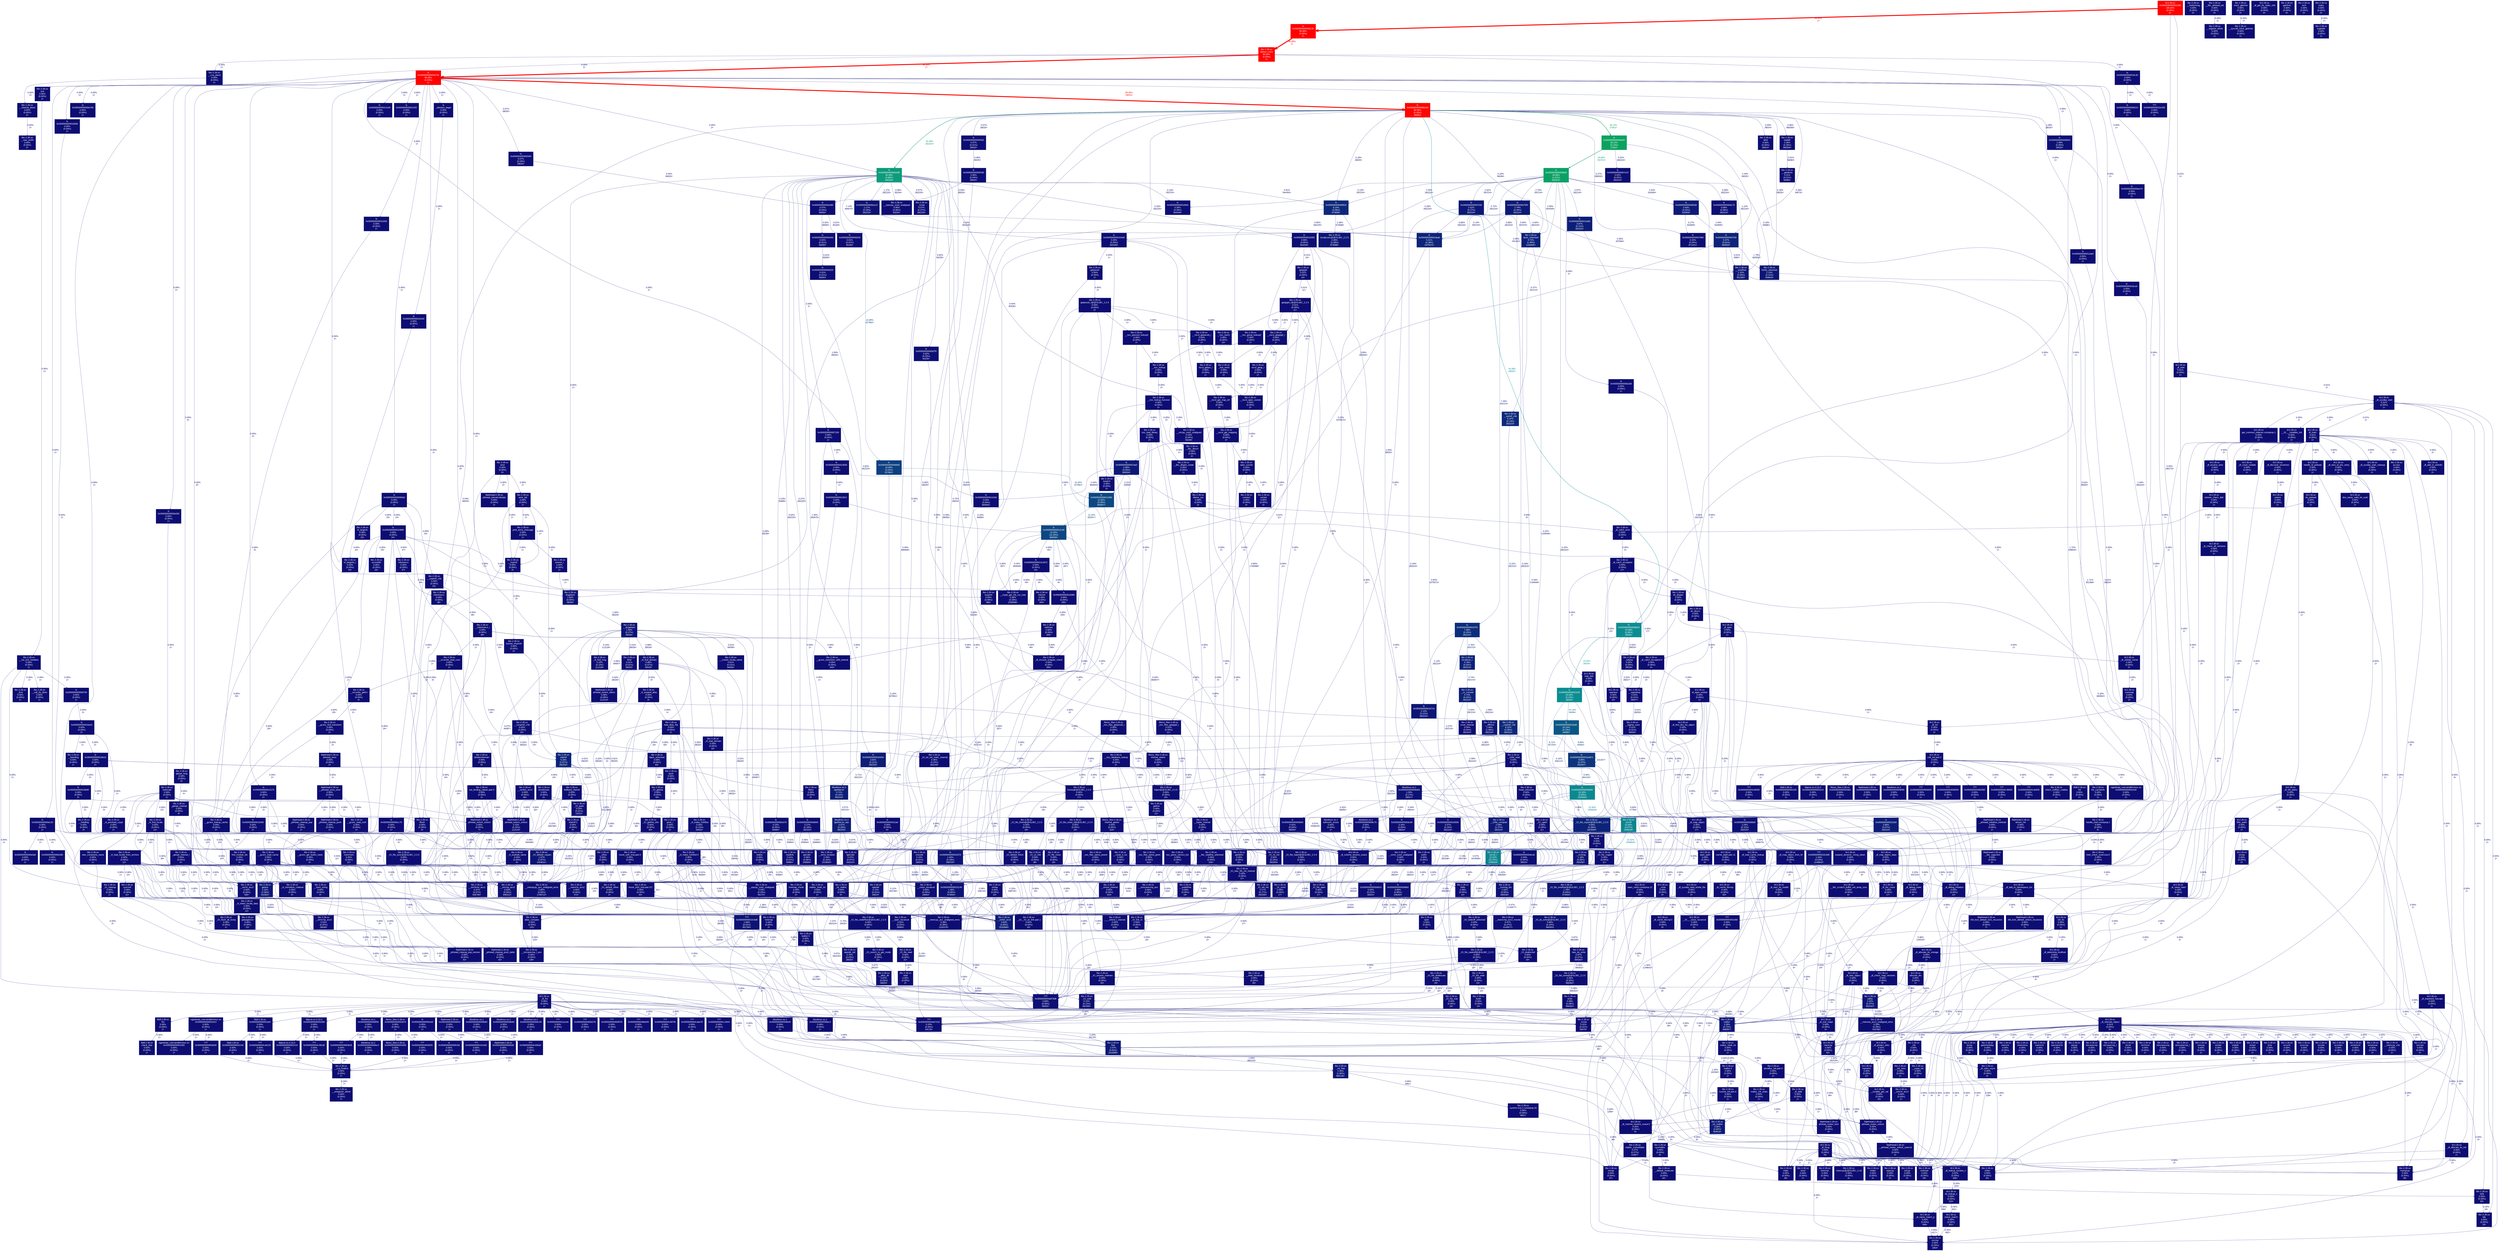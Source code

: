 digraph {
	graph [fontname=Arial, nodesep=0.125, ranksep=0.25];
	node [fontcolor=white, fontname=Arial, height=0, shape=box, style=filled, width=0];
	edge [fontname=Arial];
	"(below main)" [color="#ff0000", fontcolor="#ffffff", fontsize="10.00", label="libc-2.28.so\n(below main)\n99.99%\n(0.00%)\n1×"];
	"(below main)" -> "0x0000000000004730" [arrowsize="1.00", color="#ff0000", fontcolor="#ff0000", fontsize="10.00", label="99.99%\n1×", labeldistance="4.00", penwidth="4.00"];
	"(below main)" -> "0x0000000000016c30" [arrowsize="0.35", color="#0d0d73", fontcolor="#0d0d73", fontsize="10.00", label="0.00%\n1×", labeldistance="0.50", penwidth="0.50"];
	"(below main)" -> "__cxa_atexit" [arrowsize="0.35", color="#0d0d73", fontcolor="#0d0d73", fontsize="10.00", label="0.00%\n1×", labeldistance="0.50", penwidth="0.50"];
	"(below main)" -> "_setjmp" [arrowsize="0.35", color="#0d0d73", fontcolor="#0d0d73", fontsize="10.00", label="0.00%\n1×", labeldistance="0.50", penwidth="0.50"];
	"(below main)" -> exit [arrowsize="0.35", color="#0d0d73", fontcolor="#0d0d73", fontsize="10.00", label="0.00%\n1×", labeldistance="0.50", penwidth="0.50"];
	"0x0000000000001050" [color="#0d0d73", fontcolor="#ffffff", fontsize="10.00", label="vgpreload_core-amd64-linux.so\n0x0000000000001050\n0.00%\n(0.00%)\n1×"];
	"0x0000000000001090" [color="#ff0000", fontcolor="#ffffff", fontsize="10.00", label="ld-2.28.so\n0x0000000000001090\n100.00%\n(0.00%)\n0×"];
	"0x0000000000001090" -> "0x0000000000006130" [arrowsize="1.00", color="#ff0000", fontcolor="#ff0000", fontsize="10.00", label="99.99%\n1×", labeldistance="4.00", penwidth="4.00"];
	"0x0000000000001090" -> "_dl_init" [arrowsize="0.35", color="#0d0d73", fontcolor="#0d0d73", fontsize="10.00", label="0.00%\n1×", labeldistance="0.50", penwidth="0.50"];
	"0x0000000000001090" -> "_dl_start" [arrowsize="0.35", color="#0d0d73", fontcolor="#0d0d73", fontsize="10.00", label="0.01%\n1×", labeldistance="0.50", penwidth="0.50"];
	"0x00000000000010c0" [color="#0d0d73", fontcolor="#ffffff", fontsize="10.00", label="vgpreload_core-amd64-linux.so\n0x00000000000010c0\n0.00%\n(0.00%)\n1×"];
	"0x00000000000010c0" -> "0x0000000000001050" [arrowsize="0.35", color="#0d0d73", fontcolor="#0d0d73", fontsize="10.00", label="0.00%\n1×", labeldistance="0.50", penwidth="0.50"];
	"0x00000000000010c0" -> "0x000000000482b040" [arrowsize="0.35", color="#0d0d73", fontcolor="#0d0d73", fontsize="10.00", label="0.00%\n1×", labeldistance="0.50", penwidth="0.50"];
	"0x0000000000001100" [color="#0d0d73", fontcolor="#ffffff", fontsize="10.00", label="vgpreload_core-amd64-linux.so\n0x0000000000001100\n0.00%\n(0.00%)\n1×"];
	"0x0000000000001140" [color="#0d0d73", fontcolor="#ffffff", fontsize="10.00", label="libdl-2.28.so\n0x0000000000001140\n0.00%\n(0.00%)\n1×"];
	"0x00000000000011b0" [color="#0d0d73", fontcolor="#ffffff", fontsize="10.00", label="libdl-2.28.so\n0x00000000000011b0\n0.00%\n(0.00%)\n1×"];
	"0x00000000000011b0" -> "0x0000000000001140" [arrowsize="0.35", color="#0d0d73", fontcolor="#0d0d73", fontsize="10.00", label="0.00%\n1×", labeldistance="0.50", penwidth="0.50"];
	"0x00000000000011b0" -> "0x0000000004cab120" [arrowsize="0.35", color="#0d0d73", fontcolor="#0d0d73", fontsize="10.00", label="0.00%\n1×", labeldistance="0.50", penwidth="0.50"];
	"0x00000000000011f0" [color="#0d0d73", fontcolor="#ffffff", fontsize="10.00", label="libdl-2.28.so\n0x00000000000011f0\n0.00%\n(0.00%)\n1×"];
	"0x0000000000002210" [color="#0d0d73", fontcolor="#ffffff", fontsize="10.00", label="libpcre.so.3.13.3\n0x0000000000002210\n0.00%\n(0.00%)\n1×"];
	"0x0000000000002280" [color="#0d0d73", fontcolor="#ffffff", fontsize="10.00", label="libpcre.so.3.13.3\n0x0000000000002280\n0.00%\n(0.00%)\n1×"];
	"0x0000000000002280" -> "0x0000000000002210" [arrowsize="0.35", color="#0d0d73", fontcolor="#0d0d73", fontsize="10.00", label="0.00%\n1×", labeldistance="0.50", penwidth="0.50"];
	"0x0000000000002280" -> "0x0000000004c381d0" [arrowsize="0.35", color="#0d0d73", fontcolor="#0d0d73", fontsize="10.00", label="0.00%\n1×", labeldistance="0.50", penwidth="0.50"];
	"0x00000000000022c0" [color="#0d0d73", fontcolor="#ffffff", fontsize="10.00", label="libpcre.so.3.13.3\n0x00000000000022c0\n0.00%\n(0.00%)\n1×"];
	"0x0000000000003300" [color="#0d0d73", fontcolor="#ffffff", fontsize="10.00", label="libnss_files-2.28.so\n0x0000000000003300\n0.00%\n(0.00%)\n1×"];
	"0x0000000000003370" [color="#0d0d73", fontcolor="#ffffff", fontsize="10.00", label="libnss_files-2.28.so\n0x0000000000003370\n0.00%\n(0.00%)\n1×"];
	"0x0000000000003370" -> "0x0000000000003300" [arrowsize="0.35", color="#0d0d73", fontcolor="#0d0d73", fontsize="10.00", label="0.00%\n1×", labeldistance="0.50", penwidth="0.50"];
	"0x0000000000003370" -> "0x00000000048392f0" [arrowsize="0.35", color="#0d0d73", fontcolor="#0d0d73", fontsize="10.00", label="0.00%\n1×", labeldistance="0.50", penwidth="0.50"];
	"0x00000000000033b0" [color="#0d0d73", fontcolor="#ffffff", fontsize="10.00", label="libnss_files-2.28.so\n0x00000000000033b0\n0.00%\n(0.00%)\n1×"];
	"0x0000000000004730" [color="#ff0000", fontcolor="#ffffff", fontsize="10.00", label="ls\n0x0000000000004730\n99.99%\n(0.04%)\n1×"];
	"0x0000000000004730" -> "0x00000000000065e0" [arrowsize="0.35", color="#0d0d73", fontcolor="#0d0d73", fontsize="10.00", label="0.00%\n1×", labeldistance="0.50", penwidth="0.50"];
	"0x0000000000004730" -> "0x0000000000006920" [arrowsize="0.35", color="#0d0d73", fontcolor="#0d0d73", fontsize="10.00", label="0.00%\n1×", labeldistance="0.50", penwidth="0.50"];
	"0x0000000000004730" -> "0x0000000000006b20" [arrowsize="0.35", color="#0d0d73", fontcolor="#0d0d73", fontsize="10.00", label="0.00%\n1×", labeldistance="0.50", penwidth="0.50"];
	"0x0000000000004730" -> "0x0000000000006d20" [arrowsize="0.35", color="#0d0d73", fontcolor="#0d0d73", fontsize="10.00", label="0.00%\n1×", labeldistance="0.50", penwidth="0.50"];
	"0x0000000000004730" -> "0x000000000000a290" [arrowsize="0.35", color="#0d0d73", fontcolor="#0d0d73", fontsize="10.00", label="0.00%\n2×", labeldistance="0.50", penwidth="0.50"];
	"0x0000000000004730" -> "0x000000000000b140" [arrowsize="1.00", color="#fe0500", fontcolor="#fe0500", fontsize="10.00", label="99.56%\n28025×", labeldistance="3.98", penwidth="3.98"];
	"0x0000000000004730" -> "0x000000000000cc70" [arrowsize="0.35", color="#0d0d73", fontcolor="#0d0d73", fontsize="10.00", label="0.00%\n1×", labeldistance="0.50", penwidth="0.50"];
	"0x0000000000004730" -> "0x000000000000e330" [arrowsize="0.35", color="#0d0d73", fontcolor="#0d0d73", fontsize="10.00", label="0.00%\n1×", labeldistance="0.50", penwidth="0.50"];
	"0x0000000000004730" -> "0x000000000000e790" [arrowsize="0.35", color="#0d0d73", fontcolor="#0d0d73", fontsize="10.00", label="0.00%\n1×", labeldistance="0.50", penwidth="0.50"];
	"0x0000000000004730" -> "0x000000000000ec20" [arrowsize="0.35", color="#0d0d73", fontcolor="#0d0d73", fontsize="10.00", label="0.00%\n1×", labeldistance="0.50", penwidth="0.50"];
	"0x0000000000004730" -> "0x000000000000ee70" [arrowsize="0.35", color="#0d0d73", fontcolor="#0d0d73", fontsize="10.00", label="0.00%\n1×", labeldistance="0.50", penwidth="0.50"];
	"0x0000000000004730" -> "0x000000000000f480" [arrowsize="0.35", color="#0d0d73", fontcolor="#0d0d73", fontsize="10.00", label="0.07%\n28025×", labeldistance="0.50", penwidth="0.50"];
	"0x0000000000004730" -> "0x0000000000010250" [arrowsize="0.35", color="#0d0d73", fontcolor="#0d0d73", fontsize="10.00", label="0.00%\n1×", labeldistance="0.50", penwidth="0.50"];
	"0x0000000000004730" -> "0x0000000000012ae0" [arrowsize="0.35", color="#0d0d73", fontcolor="#0d0d73", fontsize="10.00", label="0.00%\n1×", labeldistance="0.50", penwidth="0.50"];
	"0x0000000000004730" -> "0x0000000000014170" [arrowsize="0.35", color="#0d0d73", fontcolor="#0d0d73", fontsize="10.00", label="0.00%\n2×", labeldistance="0.50", penwidth="0.50"];
	"0x0000000000004730" -> "0x00000000000141b0" [arrowsize="0.35", color="#0d0d73", fontcolor="#0d0d73", fontsize="10.00", label="0.00%\n1×", labeldistance="0.50", penwidth="0.50"];
	"0x0000000000004730" -> "0x00000000000141d0" [arrowsize="0.35", color="#0d0d73", fontcolor="#0d0d73", fontsize="10.00", label="0.00%\n1×", labeldistance="0.50", penwidth="0.50"];
	"0x0000000000004730" -> "0x00000000000141f0" [arrowsize="0.35", color="#0d0d73", fontcolor="#0d0d73", fontsize="10.00", label="0.00%\n1×", labeldistance="0.50", penwidth="0.50"];
	"0x0000000000004730" -> "0x0000000000015140" [arrowsize="0.35", color="#0d0d73", fontcolor="#0d0d73", fontsize="10.00", label="0.00%\n1×", labeldistance="0.50", penwidth="0.50"];
	"0x0000000000004730" -> "0x0000000000016500" [arrowsize="0.35", color="#0d0d73", fontcolor="#0d0d73", fontsize="10.00", label="0.00%\n1×", labeldistance="0.50", penwidth="0.50"];
	"0x0000000000004730" -> "0x0000000000016ca0" [arrowsize="0.35", color="#0d0d73", fontcolor="#0d0d73", fontsize="10.00", label="0.00%\n1×", labeldistance="0.50", penwidth="0.50"];
	"0x0000000000004730" -> "0x000000000010c6d0" [arrowsize="0.35", color="#0d0e73", fontcolor="#0d0e73", fontsize="10.00", label="0.32%\n196175×", labeldistance="0.50", penwidth="0.50"];
	"0x0000000000004730" -> "_dl_runtime_resolve_xsave" [arrowsize="0.35", color="#0d0d73", fontcolor="#0d0d73", fontsize="10.00", label="0.00%\n8×", labeldistance="0.50", penwidth="0.50"];
	"0x0000000000004730" -> "_obstack_begin" [arrowsize="0.35", color="#0d0d73", fontcolor="#0d0d73", fontsize="10.00", label="0.00%\n1×", labeldistance="0.50", penwidth="0.50"];
	"0x0000000000004730" -> dcgettext [arrowsize="0.35", color="#0d0d73", fontcolor="#0d0d73", fontsize="10.00", label="0.00%\n1×", labeldistance="0.50", penwidth="0.50"];
	"0x0000000000004730" -> getenv [arrowsize="0.35", color="#0d0d73", fontcolor="#0d0d73", fontsize="10.00", label="0.00%\n6×", labeldistance="0.50", penwidth="0.50"];
	"0x0000000000004730" -> "getopt_long" [arrowsize="0.35", color="#0d0d73", fontcolor="#0d0d73", fontsize="10.00", label="0.00%\n3×", labeldistance="0.50", penwidth="0.50"];
	"0x0000000000006130" [color="#ff0000", fontcolor="#ffffff", fontsize="10.00", label="ls\n0x0000000000006130\n99.99%\n(0.00%)\n1×"];
	"0x0000000000006130" -> "(below main)" [arrowsize="1.00", color="#ff0000", fontcolor="#ff0000", fontsize="10.00", label="99.99%\n1×", labeldistance="4.00", penwidth="4.00"];
	"0x0000000000006160" [color="#0d0d73", fontcolor="#ffffff", fontsize="10.00", label="ls\n0x0000000000006160\n0.00%\n(0.00%)\n1×"];
	"0x00000000000061d0" [color="#0d0d73", fontcolor="#ffffff", fontsize="10.00", label="ls\n0x00000000000061d0\n0.00%\n(0.00%)\n1×"];
	"0x00000000000061d0" -> "0x0000000000006160" [arrowsize="0.35", color="#0d0d73", fontcolor="#0d0d73", fontsize="10.00", label="0.00%\n1×", labeldistance="0.50", penwidth="0.50"];
	"0x00000000000061d0" -> "0x000000000010c6e0" [arrowsize="0.35", color="#0d0d73", fontcolor="#0d0d73", fontsize="10.00", label="0.00%\n1×", labeldistance="0.50", penwidth="0.50"];
	"0x0000000000006210" [color="#0d0d73", fontcolor="#ffffff", fontsize="10.00", label="ls\n0x0000000000006210\n0.00%\n(0.00%)\n1×"];
	"0x0000000000006220" [color="#0d0d73", fontcolor="#ffffff", fontsize="10.00", label="ls\n0x0000000000006220\n0.01%\n(0.01%)\n56050×"];
	"0x0000000000006230" [color="#0d0d73", fontcolor="#ffffff", fontsize="10.00", label="ls\n0x0000000000006230\n0.01%\n(0.01%)\n35184×"];
	"0x00000000000065d0" [color="#0d0d73", fontcolor="#ffffff", fontsize="10.00", label="libpthread-2.28.so\n0x00000000000065d0\n0.00%\n(0.00%)\n1×"];
	"0x00000000000065e0" [color="#0d0d73", fontcolor="#ffffff", fontsize="10.00", label="ls\n0x00000000000065e0\n0.00%\n(0.00%)\n1×"];
	"0x00000000000065e0" -> "0x0000000000010890" [arrowsize="0.35", color="#0d0d73", fontcolor="#0d0d73", fontsize="10.00", label="0.00%\n24×", labeldistance="0.50", penwidth="0.50"];
	"0x00000000000065e0" -> "__snprintf_chk" [arrowsize="0.35", color="#0d0d73", fontcolor="#0d0d73", fontsize="10.00", label="0.00%\n23×", labeldistance="0.50", penwidth="0.50"];
	"0x00000000000065e0" -> "__strchr_avx2" [arrowsize="0.35", color="#0d0d73", fontcolor="#0d0d73", fontsize="10.00", label="0.00%\n23×", labeldistance="0.50", penwidth="0.50"];
	"0x00000000000065e0" -> "_dl_runtime_resolve_xsave" [arrowsize="0.35", color="#0d0d73", fontcolor="#0d0d73", fontsize="10.00", label="0.00%\n3×", labeldistance="0.50", penwidth="0.50"];
	"0x00000000000065e0" -> "nl_langinfo" [arrowsize="0.35", color="#0d0d73", fontcolor="#0d0d73", fontsize="10.00", label="0.00%\n23×", labeldistance="0.50", penwidth="0.50"];
	"0x0000000000006640" [color="#0d0d73", fontcolor="#ffffff", fontsize="10.00", label="libpthread-2.28.so\n0x0000000000006640\n0.00%\n(0.00%)\n1×"];
	"0x0000000000006640" -> "0x00000000000065d0" [arrowsize="0.35", color="#0d0d73", fontcolor="#0d0d73", fontsize="10.00", label="0.00%\n1×", labeldistance="0.50", penwidth="0.50"];
	"0x0000000000006640" -> "0x0000000004cb55a0" [arrowsize="0.35", color="#0d0d73", fontcolor="#0d0d73", fontsize="10.00", label="0.00%\n1×", labeldistance="0.50", penwidth="0.50"];
	"0x0000000000006680" [color="#0d0d73", fontcolor="#ffffff", fontsize="10.00", label="libpthread-2.28.so\n0x0000000000006680\n0.00%\n(0.00%)\n1×"];
	"0x0000000000006840" [color="#0d0e73", fontcolor="#ffffff", fontsize="10.00", label="ls\n0x0000000000006840\n0.42%\n(0.04%)\n56050×"];
	"0x0000000000006840" -> "0x0000000000015140" [arrowsize="0.35", color="#0d0d73", fontcolor="#0d0d73", fontsize="10.00", label="0.15%\n56050×", labeldistance="0.50", penwidth="0.50"];
	"0x0000000000006840" -> "0x0000000000015370" [arrowsize="0.35", color="#0d0e73", fontcolor="#0d0e73", fontsize="10.00", label="0.23%\n56050×", labeldistance="0.50", penwidth="0.50"];
	"0x00000000000068d0" [color="#0d1174", fontcolor="#ffffff", fontsize="10.00", label="ls\n0x00000000000068d0\n1.04%\n(0.10%)\n282225×"];
	"0x00000000000068d0" -> "0x000000000010c6d0" [arrowsize="0.35", color="#0d1174", fontcolor="#0d1174", fontsize="10.00", label="0.94%\n846675×", labeldistance="0.50", penwidth="0.50"];
	"0x0000000000006920" [color="#0d1174", fontcolor="#ffffff", fontsize="10.00", label="ls\n0x0000000000006920\n1.09%\n(0.05%)\n28026×"];
	"0x0000000000006920" -> "0x00000000000068d0" [arrowsize="0.35", color="#0d1174", fontcolor="#0d1174", fontsize="10.00", label="1.04%\n282224×", labeldistance="0.50", penwidth="0.50"];
	"0x00000000000069d0" [color="#0d3f81", fontcolor="#ffffff", fontsize="10.00", label="ls\n0x00000000000069d0\n10.80%\n(0.24%)\n327862×"];
	"0x00000000000069d0" -> "0x0000000000014280" [arrowsize="0.35", color="#0d3d80", fontcolor="#0d3d80", fontsize="10.00", label="10.42%\n327862×", labeldistance="0.50", penwidth="0.50"];
	"0x00000000000069d0" -> "__strlen_avx2" [arrowsize="0.35", color="#0d0d73", fontcolor="#0d0d73", fontsize="10.00", label="0.15%\n327851×", labeldistance="0.50", penwidth="0.50"];
	"0x0000000000006b20" [color="#0c8d92", fontcolor="#ffffff", fontsize="10.00", label="ls\n0x0000000000006b20\n24.08%\n(0.06%)\n28026×"];
	"0x0000000000006b20" -> "0x0000000000011100" [arrowsize="0.49", color="#0c8d92", fontcolor="#0c8d92", fontsize="10.00", label="24.00%\n28026×", labeldistance="0.96", penwidth="0.96"];
	"0x0000000000006b20" -> "0x0000000000015140" [arrowsize="0.35", color="#0d0d73", fontcolor="#0d0d73", fontsize="10.00", label="0.00%\n3×", labeldistance="0.50", penwidth="0.50"];
	"0x0000000000006b20" -> "0x000000000010c6d0" [arrowsize="0.35", color="#0d0d73", fontcolor="#0d0d73", fontsize="10.00", label="0.00%\n3×", labeldistance="0.50", penwidth="0.50"];
	"0x0000000000006b20" -> "_dl_runtime_resolve_xsave" [arrowsize="0.35", color="#0d0d73", fontcolor="#0d0d73", fontsize="10.00", label="0.00%\n1×", labeldistance="0.50", penwidth="0.50"];
	"0x0000000000006b20" -> "_setjmp" [arrowsize="0.35", color="#0d0d73", fontcolor="#0d0d73", fontsize="10.00", label="0.02%\n28025×", labeldistance="0.50", penwidth="0.50"];
	"0x0000000000006b40" [color="#0d0d73", fontcolor="#ffffff", fontsize="10.00", label="libselinux.so.1\n0x0000000000006b40\n0.00%\n(0.00%)\n1×"];
	"0x0000000000006b40" -> free [arrowsize="0.35", color="#0d0d73", fontcolor="#0d0d73", fontsize="10.00", label="0.00%\n1×", labeldistance="0.50", penwidth="0.50"];
	"0x0000000000006b60" [color="#0d0d73", fontcolor="#ffffff", fontsize="10.00", label="libselinux.so.1\n0x0000000000006b60\n0.00%\n(0.00%)\n1×"];
	"0x0000000000006b90" [color="#0d0d73", fontcolor="#ffffff", fontsize="10.00", label="libselinux.so.1\n0x0000000000006b90\n0.00%\n(0.00%)\n1×"];
	"0x0000000000006bc0" [color="#0d0d73", fontcolor="#ffffff", fontsize="10.00", label="libselinux.so.1\n0x0000000000006bc0\n0.00%\n(0.00%)\n1×"];
	"0x0000000000006bc0" -> free [arrowsize="0.35", color="#0d0d73", fontcolor="#0d0d73", fontsize="10.00", label="0.00%\n34×", labeldistance="0.50", penwidth="0.50"];
	"0x0000000000006c30" [color="#0d0d73", fontcolor="#ffffff", fontsize="10.00", label="libselinux.so.1\n0x0000000000006c30\n0.00%\n(0.00%)\n1×"];
	"0x0000000000006c70" [color="#0d0d73", fontcolor="#ffffff", fontsize="10.00", label="libselinux.so.1\n0x0000000000006c70\n0.00%\n(0.00%)\n2×"];
	"0x0000000000006c70" -> "__errno_location" [arrowsize="0.35", color="#0d0d73", fontcolor="#0d0d73", fontsize="10.00", label="0.00%\n1×", labeldistance="0.50", penwidth="0.50"];
	"0x0000000000006c70" -> "_dl_runtime_resolve_xsave" [arrowsize="0.35", color="#0d0d73", fontcolor="#0d0d73", fontsize="10.00", label="0.00%\n2×", labeldistance="0.50", penwidth="0.50"];
	"0x0000000000006c70" -> statfs [arrowsize="0.35", color="#0d0d73", fontcolor="#0d0d73", fontsize="10.00", label="0.00%\n1×", labeldistance="0.50", penwidth="0.50"];
	"0x0000000000006d20" [color="#0d1174", fontcolor="#ffffff", fontsize="10.00", label="libselinux.so.1\n0x0000000000006d20\n1.03%\n(0.17%)\n28027×"];
	"0x0000000000006d20" -> "0x0000000000006840" [arrowsize="0.35", color="#0d0e73", fontcolor="#0d0e73", fontsize="10.00", label="0.42%\n56050×", labeldistance="0.50", penwidth="0.50"];
	"0x0000000000006d20" -> "0x00000000000068d0" [arrowsize="0.35", color="#0d0d73", fontcolor="#0d0d73", fontsize="10.00", label="0.00%\n1×", labeldistance="0.50", penwidth="0.50"];
	"0x0000000000006d20" -> "0x0000000000006c70" [arrowsize="0.35", color="#0d0d73", fontcolor="#0d0d73", fontsize="10.00", label="0.00%\n2×", labeldistance="0.50", penwidth="0.50"];
	"0x0000000000006d20" -> "0x000000000000d8b0" [arrowsize="0.35", color="#0d0d73", fontcolor="#0d0d73", fontsize="10.00", label="0.05%\n28024×", labeldistance="0.50", penwidth="0.50"];
	"0x0000000000006d20" -> "0x000000000000dc80" [arrowsize="0.35", color="#0d0e73", fontcolor="#0d0e73", fontsize="10.00", label="0.34%\n28024×", labeldistance="0.50", penwidth="0.50"];
	"0x0000000000006d20" -> "0x000000000010c6d0" [arrowsize="0.35", color="#0d0d73", fontcolor="#0d0d73", fontsize="10.00", label="0.06%\n28024×", labeldistance="0.50", penwidth="0.50"];
	"0x0000000000006d20" -> "_dl_runtime_resolve_xsave" [arrowsize="0.35", color="#0d0d73", fontcolor="#0d0d73", fontsize="10.00", label="0.00%\n2×", labeldistance="0.50", penwidth="0.50"];
	"0x0000000000006d20" -> free [arrowsize="0.35", color="#0d0d73", fontcolor="#0d0d73", fontsize="10.00", label="0.00%\n1×", labeldistance="0.50", penwidth="0.50"];
	"0x0000000000006d20" -> "selinuxfs_exists" [arrowsize="0.35", color="#0d0d73", fontcolor="#0d0d73", fontsize="10.00", label="0.00%\n1×", labeldistance="0.50", penwidth="0.50"];
	"0x0000000000006ec0" [color="#0d0d73", fontcolor="#ffffff", fontsize="10.00", label="libselinux.so.1\n0x0000000000006ec0\n0.00%\n(0.00%)\n1×"];
	"0x0000000000006f50" [color="#0d0d73", fontcolor="#ffffff", fontsize="10.00", label="libselinux.so.1\n0x0000000000006f50\n0.00%\n(0.00%)\n1×"];
	"0x0000000000006f50" -> "0x0000000000006ec0" [arrowsize="0.35", color="#0d0d73", fontcolor="#0d0d73", fontsize="10.00", label="0.00%\n1×", labeldistance="0.50", penwidth="0.50"];
	"0x0000000000006f50" -> "0x0000000004853b28" [arrowsize="0.35", color="#0d0d73", fontcolor="#0d0d73", fontsize="10.00", label="0.00%\n1×", labeldistance="0.50", penwidth="0.50"];
	"0x0000000000006f90" [color="#0d0d73", fontcolor="#ffffff", fontsize="10.00", label="libselinux.so.1\n0x0000000000006f90\n0.00%\n(0.00%)\n1×"];
	"0x0000000000007030" [color="#0d1776", fontcolor="#ffffff", fontsize="10.00", label="ls\n0x0000000000007030\n2.52%\n(0.27%)\n282224×"];
	"0x0000000000007030" -> "0x0000000000010ea0" [arrowsize="0.35", color="#0d1074", fontcolor="#0d1074", fontsize="10.00", label="0.85%\n282224×", labeldistance="0.50", penwidth="0.50"];
	"0x0000000000007030" -> "__overflow" [arrowsize="0.35", color="#0d0e73", fontcolor="#0d0e73", fontsize="10.00", label="0.35%\n291402×", labeldistance="0.50", penwidth="0.50"];
	"0x0000000000007030" -> "__strlen_avx2" [arrowsize="0.35", color="#0d0d73", fontcolor="#0d0d73", fontsize="10.00", label="0.10%\n282224×", labeldistance="0.50", penwidth="0.50"];
	"0x0000000000007030" -> "fputs_unlocked" [arrowsize="0.35", color="#0d1174", fontcolor="#0d1174", fontsize="10.00", label="0.94%\n282224×", labeldistance="0.50", penwidth="0.50"];
	"0x00000000000070f0" [color="#0d1976", fontcolor="#ffffff", fontsize="10.00", label="ls\n0x00000000000070f0\n2.79%\n(0.40%)\n282224×"];
	"0x00000000000070f0" -> "0x0000000000010440" [arrowsize="0.35", color="#0d0d73", fontcolor="#0d0d73", fontsize="10.00", label="0.14%\n282224×", labeldistance="0.50", penwidth="0.50"];
	"0x00000000000070f0" -> "0x0000000000010ea0" [arrowsize="0.35", color="#0d1074", fontcolor="#0d1074", fontsize="10.00", label="0.85%\n282224×", labeldistance="0.50", penwidth="0.50"];
	"0x00000000000070f0" -> "__overflow" [arrowsize="0.35", color="#0d0e73", fontcolor="#0d0e73", fontsize="10.00", label="0.35%\n287584×", labeldistance="0.50", penwidth="0.50"];
	"0x00000000000070f0" -> "__strlen_avx2" [arrowsize="0.35", color="#0d0d73", fontcolor="#0d0d73", fontsize="10.00", label="0.10%\n282224×", labeldistance="0.50", penwidth="0.50"];
	"0x00000000000070f0" -> "fputs_unlocked" [arrowsize="0.35", color="#0d1174", fontcolor="#0d1174", fontsize="10.00", label="0.94%\n282224×", labeldistance="0.50", penwidth="0.50"];
	"0x0000000000007150" [color="#0d0d73", fontcolor="#ffffff", fontsize="10.00", label="ls\n0x0000000000007150\n0.00%\n(0.00%)\n1×"];
	"0x0000000000007150" -> "0x0000000000014630" [arrowsize="0.35", color="#0d0d73", fontcolor="#0d0d73", fontsize="10.00", label="0.00%\n1×", labeldistance="0.50", penwidth="0.50"];
	"0x0000000000007150" -> "__errno_location" [arrowsize="0.35", color="#0d0d73", fontcolor="#0d0d73", fontsize="10.00", label="0.00%\n1×", labeldistance="0.50", penwidth="0.50"];
	"0x0000000000007150" -> "_dl_runtime_resolve_xsave" [arrowsize="0.35", color="#0d0d73", fontcolor="#0d0d73", fontsize="10.00", label="0.00%\n1×", labeldistance="0.50", penwidth="0.50"];
	"0x0000000000007990" [color="#0d0e73", fontcolor="#ffffff", fontsize="10.00", label="ls\n0x0000000000007990\n0.34%\n(0.34%)\n671241×"];
	"0x0000000000007a70" [color="#0d0d73", fontcolor="#ffffff", fontsize="10.00", label="ls\n0x0000000000007a70\n0.02%\n(0.02%)\n282224×"];
	"0x0000000000007ae0" [color="#0d1977", fontcolor="#ffffff", fontsize="10.00", label="ls\n0x0000000000007ae0\n2.95%\n(0.55%)\n360934×"];
	"0x0000000000007ae0" -> "0x00000000000141b0" [arrowsize="0.35", color="#0d0d73", fontcolor="#0d0d73", fontsize="10.00", label="0.04%\n360934×", labeldistance="0.50", penwidth="0.50"];
	"0x0000000000007ae0" -> "0x0000000000014280" [arrowsize="0.35", color="#0d1676", fontcolor="#0d1676", fontsize="10.00", label="2.21%\n33085×", labeldistance="0.50", penwidth="0.50"];
	"0x0000000000007ae0" -> "__strlen_avx2" [arrowsize="0.35", color="#0d0d73", fontcolor="#0d0d73", fontsize="10.00", label="0.16%\n360902×", labeldistance="0.50", penwidth="0.50"];
	"0x0000000000007f30" [color="#0d247a", fontcolor="#ffffff", fontsize="10.00", label="ls\n0x0000000000007f30\n5.37%\n(0.61%)\n360934×"];
	"0x0000000000007f30" -> "0x0000000000007ae0" [arrowsize="0.35", color="#0d1977", fontcolor="#0d1977", fontsize="10.00", label="2.95%\n360934×", labeldistance="0.50", penwidth="0.50"];
	"0x0000000000007f30" -> "__overflow" [arrowsize="0.35", color="#0d0d73", fontcolor="#0d0d73", fontsize="10.00", label="0.01%\n6082×", labeldistance="0.50", penwidth="0.50"];
	"0x0000000000007f30" -> "_dl_runtime_resolve_xsave" [arrowsize="0.35", color="#0d0d73", fontcolor="#0d0d73", fontsize="10.00", label="0.00%\n1×", labeldistance="0.50", penwidth="0.50"];
	"0x0000000000007f30" -> "fwrite_unlocked" [arrowsize="0.35", color="#0d1475", fontcolor="#0d1475", fontsize="10.00", label="1.79%\n360933×", labeldistance="0.50", penwidth="0.50"];
	"0x0000000000008330" [color="#0d1b77", fontcolor="#ffffff", fontsize="10.00", label="ls\n0x0000000000008330\n3.43%\n(0.32%)\n332909×"];
	"0x0000000000008330" -> "0x0000000000007990" [arrowsize="0.35", color="#0d0d73", fontcolor="#0d0d73", fontsize="10.00", label="0.17%\n332909×", labeldistance="0.50", penwidth="0.50"];
	"0x0000000000008330" -> "0x0000000000007f30" [arrowsize="0.35", color="#0d1977", fontcolor="#0d1977", fontsize="10.00", label="2.94%\n332909×", labeldistance="0.50", penwidth="0.50"];
	"0x0000000000008920" [color="#0ba166", fontcolor="#ffffff", fontsize="10.00", label="ls\n0x0000000000008920\n34.86%\n(1.61%)\n282224×"];
	"0x0000000000008920" -> "0x0000000000007030" [arrowsize="0.35", color="#0d1776", fontcolor="#0d1776", fontsize="10.00", label="2.52%\n282224×", labeldistance="0.50", penwidth="0.50"];
	"0x0000000000008920" -> "0x00000000000070f0" [arrowsize="0.35", color="#0d1976", fontcolor="#0d1976", fontsize="10.00", label="2.79%\n282224×", labeldistance="0.50", penwidth="0.50"];
	"0x0000000000008920" -> "0x0000000000008330" [arrowsize="0.35", color="#0d1b77", fontcolor="#0d1b77", fontsize="10.00", label="3.43%\n332909×", labeldistance="0.50", penwidth="0.50"];
	"0x0000000000008920" -> "0x000000000000dc70" [arrowsize="0.35", color="#0d0f73", fontcolor="#0d0f73", fontsize="10.00", label="0.58%\n282224×", labeldistance="0.50", penwidth="0.50"];
	"0x0000000000008920" -> "0x000000000000e2d0" [arrowsize="0.35", color="#0d0d73", fontcolor="#0d0d73", fontsize="10.00", label="0.00%\n1×", labeldistance="0.50", penwidth="0.50"];
	"0x0000000000008920" -> "0x000000000000f810" [arrowsize="0.35", color="#0d1575", fontcolor="#0d1575", fontsize="10.00", label="2.04%\n282224×", labeldistance="0.50", penwidth="0.50"];
	"0x0000000000008920" -> "0x00000000000105f0" [arrowsize="0.35", color="#0d0e73", fontcolor="#0d0e73", fontsize="10.00", label="0.33%\n282224×", labeldistance="0.50", penwidth="0.50"];
	"0x0000000000008920" -> "0x0000000000010840" [arrowsize="0.35", color="#0d0d73", fontcolor="#0d0d73", fontsize="10.00", label="0.13%\n282224×", labeldistance="0.50", penwidth="0.50"];
	"0x0000000000008920" -> "0x0000000000010ea0" [arrowsize="0.35", color="#0d1074", fontcolor="#0d1074", fontsize="10.00", label="0.72%\n282224×", labeldistance="0.50", penwidth="0.50"];
	"0x0000000000008920" -> "0x0000000000012a90" [arrowsize="0.35", color="#0d1e78", fontcolor="#0d1e78", fontsize="10.00", label="3.97%\n282224×", labeldistance="0.50", penwidth="0.50"];
	"0x0000000000008920" -> "0x00000000000167f0" [arrowsize="0.35", color="#0d2e7c", fontcolor="#0d2e7c", fontsize="10.00", label="7.48%\n282224×", labeldistance="0.50", penwidth="0.50"];
	"0x0000000000008920" -> "__sprintf_chk" [arrowsize="0.35", color="#0d297b", fontcolor="#0d297b", fontsize="10.00", label="6.37%\n282223×", labeldistance="0.50", penwidth="0.50"];
	"0x0000000000008920" -> "__strlen_avx2" [arrowsize="0.35", color="#0d0d73", fontcolor="#0d0d73", fontsize="10.00", label="0.10%\n282224×", labeldistance="0.50", penwidth="0.50"];
	"0x0000000000008920" -> "_dl_runtime_resolve_xsave" [arrowsize="0.35", color="#0d0d73", fontcolor="#0d0d73", fontsize="10.00", label="0.00%\n1×", labeldistance="0.50", penwidth="0.50"];
	"0x0000000000008920" -> "fputs_unlocked" [arrowsize="0.35", color="#0d1876", fontcolor="#0d1876", fontsize="10.00", label="2.65%\n564448×", labeldistance="0.50", penwidth="0.50"];
	"0x0000000000008920" -> "fwrite_unlocked" [arrowsize="0.35", color="#0d0d73", fontcolor="#0d0d73", fontsize="10.00", label="0.15%\n50685×", labeldistance="0.50", penwidth="0.50"];
	"0x0000000000009a40" [color="#0ba25f", fontcolor="#ffffff", fontsize="10.00", label="ls\n0x0000000000009a40\n36.14%\n(0.13%)\n27652×"];
	"0x0000000000009a40" -> "0x0000000000007a70" [arrowsize="0.35", color="#0d0d73", fontcolor="#0d0d73", fontsize="10.00", label="0.02%\n282224×", labeldistance="0.50", penwidth="0.50"];
	"0x0000000000009a40" -> "0x0000000000008920" [arrowsize="0.59", color="#0ba166", fontcolor="#0ba166", fontsize="10.00", label="34.86%\n282224×", labeldistance="1.39", penwidth="1.39"];
	"0x0000000000009a40" -> "__overflow" [arrowsize="0.35", color="#0d1174", fontcolor="#0d1174", fontsize="10.00", label="1.13%\n282224×", labeldistance="0.50", penwidth="0.50"];
	"0x000000000000a1c0" [color="#0d1274", fontcolor="#ffffff", fontsize="10.00", label="ls\n0x000000000000a1c0\n1.17%\n(0.18%)\n282225×"];
	"0x000000000000a1c0" -> "0x0000000000010440" [arrowsize="0.35", color="#0d0d73", fontcolor="#0d0d73", fontsize="10.00", label="0.15%\n282225×", labeldistance="0.50", penwidth="0.50"];
	"0x000000000000a1c0" -> "0x0000000000010ea0" [arrowsize="0.35", color="#0d1074", fontcolor="#0d1074", fontsize="10.00", label="0.85%\n282225×", labeldistance="0.50", penwidth="0.50"];
	"0x000000000000a290" [color="#0c9b7b", fontcolor="#ffffff", fontsize="10.00", label="ls\n0x000000000000a290\n30.48%\n(4.88%)\n282226×"];
	"0x000000000000a290" -> "0x00000000000069d0" [arrowsize="0.35", color="#0d3f81", fontcolor="#0d3f81", fontsize="10.00", label="10.80%\n327862×", labeldistance="0.50", penwidth="0.50"];
	"0x000000000000a290" -> "0x0000000000007150" [arrowsize="0.35", color="#0d0d73", fontcolor="#0d0d73", fontsize="10.00", label="0.00%\n1×", labeldistance="0.50", penwidth="0.50"];
	"0x000000000000a290" -> "0x000000000000a1c0" [arrowsize="0.35", color="#0d1274", fontcolor="#0d1274", fontsize="10.00", label="1.17%\n282225×", labeldistance="0.50", penwidth="0.50"];
	"0x000000000000a290" -> "0x000000000000cb70" [arrowsize="0.35", color="#0d0e73", fontcolor="#0d0e73", fontsize="10.00", label="0.23%\n50685×", labeldistance="0.50", penwidth="0.50"];
	"0x000000000000a290" -> "0x000000000000d7f0" [arrowsize="0.35", color="#0d0f74", fontcolor="#0d0f74", fontsize="10.00", label="0.62%\n50235×", labeldistance="0.50", penwidth="0.50"];
	"0x000000000000a290" -> "0x000000000000d940" [arrowsize="0.35", color="#0d0e73", fontcolor="#0d0e73", fontsize="10.00", label="0.27%\n282225×", labeldistance="0.50", penwidth="0.50"];
	"0x000000000000a290" -> "0x000000000000f810" [arrowsize="0.35", color="#0d1d78", fontcolor="#0d1d78", fontsize="10.00", label="3.91%\n564450×", labeldistance="0.50", penwidth="0.50"];
	"0x000000000000a290" -> "0x00000000000105f0" [arrowsize="0.35", color="#0d0e73", fontcolor="#0d0e73", fontsize="10.00", label="0.33%\n282225×", labeldistance="0.50", penwidth="0.50"];
	"0x000000000000a290" -> "0x0000000000010840" [arrowsize="0.35", color="#0d0d73", fontcolor="#0d0d73", fontsize="10.00", label="0.13%\n282225×", labeldistance="0.50", penwidth="0.50"];
	"0x000000000000a290" -> "0x0000000000010ea0" [arrowsize="0.35", color="#0d1675", fontcolor="#0d1675", fontsize="10.00", label="2.14%\n846675×", labeldistance="0.50", penwidth="0.50"];
	"0x000000000000a290" -> "0x0000000000015140" [arrowsize="0.35", color="#0d0d73", fontcolor="#0d0d73", fontsize="10.00", label="0.08%\n50235×", labeldistance="0.50", penwidth="0.50"];
	"0x000000000000a290" -> "0x00000000000151a0" [arrowsize="0.35", color="#0d0d73", fontcolor="#0d0d73", fontsize="10.00", label="0.00%\n6×", labeldistance="0.50", penwidth="0.50"];
	"0x000000000000a290" -> "0x0000000000015370" [arrowsize="0.35", color="#0d1375", fontcolor="#0d1375", fontsize="10.00", label="1.40%\n282675×", labeldistance="0.50", penwidth="0.50"];
	"0x000000000000a290" -> "0x0000000000016040" [arrowsize="0.35", color="#0d1d78", fontcolor="#0d1d78", fontsize="10.00", label="3.82%\n282225×", labeldistance="0.50", penwidth="0.50"];
	"0x000000000000a290" -> "0x000000000010c6d0" [arrowsize="0.35", color="#0d0d73", fontcolor="#0d0d73", fontsize="10.00", label="0.10%\n50685×", labeldistance="0.50", penwidth="0.50"];
	"0x000000000000a290" -> "__errno_location" [arrowsize="0.35", color="#0d0d73", fontcolor="#0d0d73", fontsize="10.00", label="0.02%\n282225×", labeldistance="0.50", penwidth="0.50"];
	"0x000000000000a290" -> "__stpncpy_sse2_unaligned" [arrowsize="0.35", color="#0d0d73", fontcolor="#0d0d73", fontsize="10.00", label="0.06%\n50234×", labeldistance="0.50", penwidth="0.50"];
	"0x000000000000a290" -> "__strcpy_sse2_unaligned" [arrowsize="0.35", color="#0d0d73", fontcolor="#0d0d73", fontsize="10.00", label="0.04%\n50235×", labeldistance="0.50", penwidth="0.50"];
	"0x000000000000a290" -> "__strlen_avx2" [arrowsize="0.35", color="#0d0e73", fontcolor="#0d0e73", fontsize="10.00", label="0.40%\n896908×", labeldistance="0.50", penwidth="0.50"];
	"0x000000000000a290" -> "_dl_runtime_resolve_xsave" [arrowsize="0.35", color="#0d0d73", fontcolor="#0d0d73", fontsize="10.00", label="0.00%\n2×", labeldistance="0.50", penwidth="0.50"];
	"0x000000000000a290" -> "_lxstat" [arrowsize="0.35", color="#0d0d73", fontcolor="#0d0d73", fontsize="10.00", label="0.07%\n282225×", labeldistance="0.50", penwidth="0.50"];
	"0x000000000000a290" -> dcgettext [arrowsize="0.35", color="#0d0d73", fontcolor="#0d0d73", fontsize="10.00", label="0.00%\n1×", labeldistance="0.50", penwidth="0.50"];
	"0x000000000000b140" [color="#fe0500", fontcolor="#ffffff", fontsize="10.00", label="ls\n0x000000000000b140\n99.56%\n(0.43%)\n28025×"];
	"0x000000000000b140" -> "0x0000000000006920" [arrowsize="0.35", color="#0d1174", fontcolor="#0d1174", fontsize="10.00", label="1.09%\n28025×", labeldistance="0.50", penwidth="0.50"];
	"0x000000000000b140" -> "0x0000000000006b20" [arrowsize="0.49", color="#0c8d92", fontcolor="#0c8d92", fontsize="10.00", label="24.08%\n28025×", labeldistance="0.96", penwidth="0.96"];
	"0x000000000000b140" -> "0x0000000000006d20" [arrowsize="0.35", color="#0d1174", fontcolor="#0d1174", fontsize="10.00", label="1.03%\n28025×", labeldistance="0.50", penwidth="0.50"];
	"0x000000000000b140" -> "0x0000000000007990" [arrowsize="0.35", color="#0d0d73", fontcolor="#0d0d73", fontsize="10.00", label="0.17%\n338332×", labeldistance="0.50", penwidth="0.50"];
	"0x000000000000b140" -> "0x0000000000007f30" [arrowsize="0.35", color="#0d1776", fontcolor="#0d1776", fontsize="10.00", label="2.43%\n28025×", labeldistance="0.50", penwidth="0.50"];
	"0x000000000000b140" -> "0x0000000000009a40" [arrowsize="0.60", color="#0ba25f", fontcolor="#0ba25f", fontsize="10.00", label="36.14%\n27652×", labeldistance="1.45", penwidth="1.45"];
	"0x000000000000b140" -> "0x000000000000a290" [arrowsize="0.55", color="#0c9b7b", fontcolor="#0c9b7b", fontsize="10.00", label="30.48%\n282224×", labeldistance="1.22", penwidth="1.22"];
	"0x000000000000b140" -> "0x000000000000f420" [arrowsize="0.35", color="#0d0d73", fontcolor="#0d0d73", fontsize="10.00", label="0.07%\n28025×", labeldistance="0.50", penwidth="0.50"];
	"0x000000000000b140" -> "0x000000000000f810" [arrowsize="0.35", color="#0d0e73", fontcolor="#0d0e73", fontsize="10.00", label="0.19%\n28025×", labeldistance="0.50", penwidth="0.50"];
	"0x000000000000b140" -> "0x0000000000015140" [arrowsize="0.35", color="#0d0d73", fontcolor="#0d0d73", fontsize="10.00", label="0.04%\n28025×", labeldistance="0.50", penwidth="0.50"];
	"0x000000000000b140" -> "0x000000000010c6d0" [arrowsize="0.35", color="#0d0d73", fontcolor="#0d0d73", fontsize="10.00", label="0.01%\n28025×", labeldistance="0.50", penwidth="0.50"];
	"0x000000000000b140" -> "__errno_location" [arrowsize="0.35", color="#0d0d73", fontcolor="#0d0d73", fontsize="10.00", label="0.00%\n28025×", labeldistance="0.50", penwidth="0.50"];
	"0x000000000000b140" -> "__overflow" [arrowsize="0.35", color="#0d0e73", fontcolor="#0d0e73", fontsize="10.00", label="0.26%\n84073×", labeldistance="0.50", penwidth="0.50"];
	"0x000000000000b140" -> "__strlen_avx2" [arrowsize="0.35", color="#0d0d73", fontcolor="#0d0d73", fontsize="10.00", label="0.03%\n56050×", labeldistance="0.50", penwidth="0.50"];
	"0x000000000000b140" -> "_dl_runtime_resolve_xsave" [arrowsize="0.35", color="#0d0d73", fontcolor="#0d0d73", fontsize="10.00", label="0.00%\n7×", labeldistance="0.50", penwidth="0.50"];
	"0x000000000000b140" -> "_fxstat" [arrowsize="0.35", color="#0d0d73", fontcolor="#0d0d73", fontsize="10.00", label="0.01%\n28024×", labeldistance="0.50", penwidth="0.50"];
	"0x000000000000b140" -> closedir [arrowsize="0.35", color="#0d0d73", fontcolor="#0d0d73", fontsize="10.00", label="0.15%\n28024×", labeldistance="0.50", penwidth="0.50"];
	"0x000000000000b140" -> dcgettext [arrowsize="0.35", color="#0d1375", fontcolor="#0d1375", fontsize="10.00", label="1.50%\n28025×", labeldistance="0.50", penwidth="0.50"];
	"0x000000000000b140" -> dirfd [arrowsize="0.35", color="#0d0d73", fontcolor="#0d0d73", fontsize="10.00", label="0.00%\n28024×", labeldistance="0.50", penwidth="0.50"];
	"0x000000000000b140" -> "fputs_unlocked" [arrowsize="0.35", color="#0d0e73", fontcolor="#0d0e73", fontsize="10.00", label="0.19%\n56049×", labeldistance="0.50", penwidth="0.50"];
	"0x000000000000b140" -> "fwrite_unlocked" [arrowsize="0.35", color="#0d0e73", fontcolor="#0d0e73", fontsize="10.00", label="0.18%\n28025×", labeldistance="0.50", penwidth="0.50"];
	"0x000000000000b140" -> opendir [arrowsize="0.35", color="#0d1074", fontcolor="#0d1074", fontsize="10.00", label="0.72%\n28024×", labeldistance="0.50", penwidth="0.50"];
	"0x000000000000b140" -> readdir [arrowsize="0.35", color="#0d0e73", fontcolor="#0d0e73", fontsize="10.00", label="0.36%\n366356×", labeldistance="0.50", penwidth="0.50"];
	"0x000000000000b860" [color="#0c8891", fontcolor="#ffffff", fontsize="10.00", label="ls\n0x000000000000b860\n23.32%\n(0.65%)\n1329494×"];
	"0x000000000000b860" -> "__errno_location" [arrowsize="0.35", color="#0d0d73", fontcolor="#0d0d73", fontsize="10.00", label="0.07%\n1006629×", labeldistance="0.50", penwidth="0.50"];
	"0x000000000000b860" -> "_dl_runtime_resolve_xsave" [arrowsize="0.35", color="#0d0d73", fontcolor="#0d0d73", fontsize="10.00", label="0.00%\n1×", labeldistance="0.50", penwidth="0.50"];
	"0x000000000000b860" -> strcoll [arrowsize="0.48", color="#0c8490", fontcolor="#0c8490", fontsize="10.00", label="22.60%\n1006628×", labeldistance="0.90", penwidth="0.90"];
	"0x000000000000cb70" [color="#0d0e73", fontcolor="#ffffff", fontsize="10.00", label="ls\n0x000000000000cb70\n0.23%\n(0.05%)\n50685×"];
	"0x000000000000cb70" -> "0x000000000010c6d8" [arrowsize="0.35", color="#0d0d73", fontcolor="#0d0d73", fontsize="10.00", label="0.17%\n50685×", labeldistance="0.50", penwidth="0.50"];
	"0x000000000000cb70" -> "_dl_runtime_resolve_xsave" [arrowsize="0.35", color="#0d0d73", fontcolor="#0d0d73", fontsize="10.00", label="0.00%\n1×", labeldistance="0.50", penwidth="0.50"];
	"0x000000000000cb70" -> readlink [arrowsize="0.35", color="#0d0d73", fontcolor="#0d0d73", fontsize="10.00", label="0.01%\n50684×", labeldistance="0.50", penwidth="0.50"];
	"0x000000000000cc70" [color="#0d0d73", fontcolor="#ffffff", fontsize="10.00", label="ls\n0x000000000000cc70\n0.00%\n(0.00%)\n1×"];
	"0x000000000000cc70" -> "__strlen_avx2" [arrowsize="0.35", color="#0d0d73", fontcolor="#0d0d73", fontsize="10.00", label="0.00%\n1×", labeldistance="0.50", penwidth="0.50"];
	"0x000000000000cc70" -> "__strncmp_avx2" [arrowsize="0.35", color="#0d0d73", fontcolor="#0d0d73", fontsize="10.00", label="0.00%\n3×", labeldistance="0.50", penwidth="0.50"];
	"0x000000000000cc70" -> "_dl_runtime_resolve_xsave" [arrowsize="0.35", color="#0d0d73", fontcolor="#0d0d73", fontsize="10.00", label="0.00%\n2×", labeldistance="0.50", penwidth="0.50"];
	"0x000000000000d740" [color="#0d0d73", fontcolor="#ffffff", fontsize="10.00", label="ls\n0x000000000000d740\n0.00%\n(0.00%)\n1×"];
	"0x000000000000d740" -> "0x0000000000016a10" [arrowsize="0.35", color="#0d0d73", fontcolor="#0d0d73", fontsize="10.00", label="0.00%\n2×", labeldistance="0.50", penwidth="0.50"];
	"0x000000000000d7f0" [color="#0d0f74", fontcolor="#ffffff", fontsize="10.00", label="ls\n0x000000000000d7f0\n0.62%\n(0.03%)\n50235×"];
	"0x000000000000d7f0" -> "0x000000000000d8b0" [arrowsize="0.35", color="#0d0f74", fontcolor="#0d0f74", fontsize="10.00", label="0.59%\n50235×", labeldistance="0.50", penwidth="0.50"];
	"0x000000000000d8b0" [color="#0d1074", fontcolor="#ffffff", fontsize="10.00", label="ls\n0x000000000000d8b0\n0.85%\n(0.85%)\n106283×"];
	"0x000000000000d910" [color="#0d0d73", fontcolor="#ffffff", fontsize="10.00", label="ls\n0x000000000000d910\n0.02%\n(0.01%)\n28024×"];
	"0x000000000000d910" -> "__strlen_avx2" [arrowsize="0.35", color="#0d0d73", fontcolor="#0d0d73", fontsize="10.00", label="0.01%\n28024×", labeldistance="0.50", penwidth="0.50"];
	"0x000000000000d940" [color="#0d0e73", fontcolor="#ffffff", fontsize="10.00", label="ls\n0x000000000000d940\n0.27%\n(0.18%)\n282225×"];
	"0x000000000000d940" -> "__errno_location" [arrowsize="0.35", color="#0d0d73", fontcolor="#0d0d73", fontsize="10.00", label="0.02%\n259565×", labeldistance="0.50", penwidth="0.50"];
	"0x000000000000d940" -> "_dl_runtime_resolve_xsave" [arrowsize="0.35", color="#0d0d73", fontcolor="#0d0d73", fontsize="10.00", label="0.00%\n1×", labeldistance="0.50", penwidth="0.50"];
	"0x000000000000d940" -> getxattr [arrowsize="0.35", color="#0d0d73", fontcolor="#0d0d73", fontsize="10.00", label="0.06%\n259564×", labeldistance="0.50", penwidth="0.50"];
	"0x000000000000dc70" [color="#0d0f73", fontcolor="#ffffff", fontsize="10.00", label="ls\n0x000000000000dc70\n0.58%\n(0.58%)\n282224×"];
	"0x000000000000dc80" [color="#0d0e73", fontcolor="#ffffff", fontsize="10.00", label="ls\n0x000000000000dc80\n0.34%\n(0.00%)\n28024×"];
	"0x000000000000dc80" -> "0x000000000000dca0" [arrowsize="0.35", color="#0d0e73", fontcolor="#0d0e73", fontsize="10.00", label="0.34%\n28024×", labeldistance="0.50", penwidth="0.50"];
	"0x000000000000dca0" [color="#0d0e73", fontcolor="#ffffff", fontsize="10.00", label="ls\n0x000000000000dca0\n0.34%\n(0.04%)\n28024×"];
	"0x000000000000dca0" -> "0x000000000000d8b0" [arrowsize="0.35", color="#0d0e73", fontcolor="#0d0e73", fontsize="10.00", label="0.20%\n28024×", labeldistance="0.50", penwidth="0.50"];
	"0x000000000000dca0" -> "0x000000000000d910" [arrowsize="0.35", color="#0d0d73", fontcolor="#0d0d73", fontsize="10.00", label="0.02%\n28024×", labeldistance="0.50", penwidth="0.50"];
	"0x000000000000dca0" -> "0x000000000010c6d8" [arrowsize="0.35", color="#0d0d73", fontcolor="#0d0d73", fontsize="10.00", label="0.04%\n28024×", labeldistance="0.50", penwidth="0.50"];
	"0x000000000000dca0" -> "__mempcpy_avx_unaligned_erms" [arrowsize="0.35", color="#0d0d73", fontcolor="#0d0d73", fontsize="10.00", label="0.02%\n56048×", labeldistance="0.50", penwidth="0.50"];
	"0x000000000000dca0" -> "__strlen_avx2" [arrowsize="0.35", color="#0d0d73", fontcolor="#0d0d73", fontsize="10.00", label="0.01%\n28024×", labeldistance="0.50", penwidth="0.50"];
	"0x000000000000e2d0" [color="#0d0d73", fontcolor="#ffffff", fontsize="10.00", label="ls\n0x000000000000e2d0\n0.00%\n(0.00%)\n1×"];
	"0x000000000000e2d0" -> "_dl_runtime_resolve_xsave" [arrowsize="0.35", color="#0d0d73", fontcolor="#0d0d73", fontsize="10.00", label="0.00%\n1×", labeldistance="0.50", penwidth="0.50"];
	"0x000000000000e330" [color="#0d0d73", fontcolor="#ffffff", fontsize="10.00", label="ls\n0x000000000000e330\n0.00%\n(0.00%)\n1×"];
	"0x000000000000e330" -> setlocale [arrowsize="0.35", color="#0d0d73", fontcolor="#0d0d73", fontsize="10.00", label="0.00%\n1×", labeldistance="0.50", penwidth="0.50"];
	"0x000000000000e390" [color="#0d0d73", fontcolor="#ffffff", fontsize="10.00", label="ls\n0x000000000000e390\n0.00%\n(0.00%)\n1×"];
	"0x000000000000e450" [color="#0d0d73", fontcolor="#ffffff", fontsize="10.00", label="ls\n0x000000000000e450\n0.02%\n(0.01%)\n56050×"];
	"0x000000000000e450" -> "0x0000000000006220" [arrowsize="0.35", color="#0d0d73", fontcolor="#0d0d73", fontsize="10.00", label="0.01%\n56050×", labeldistance="0.50", penwidth="0.50"];
	"0x000000000000e480" [color="#0d0d73", fontcolor="#ffffff", fontsize="10.00", label="ls\n0x000000000000e480\n0.07%\n(0.04%)\n56050×"];
	"0x000000000000e480" -> "0x0000000000006230" [arrowsize="0.35", color="#0d0d73", fontcolor="#0d0d73", fontsize="10.00", label="0.01%\n35184×", labeldistance="0.50", penwidth="0.50"];
	"0x000000000000e480" -> "0x000000000000e450" [arrowsize="0.35", color="#0d0d73", fontcolor="#0d0d73", fontsize="10.00", label="0.02%\n56050×", labeldistance="0.50", penwidth="0.50"];
	"0x000000000000e5a0" [color="#0d0d73", fontcolor="#ffffff", fontsize="10.00", label="ls\n0x000000000000e5a0\n0.00%\n(0.00%)\n1×"];
	"0x000000000000e790" [color="#0d0d73", fontcolor="#ffffff", fontsize="10.00", label="ls\n0x000000000000e790\n0.00%\n(0.00%)\n1×"];
	"0x000000000000ec20" [color="#0d0d73", fontcolor="#ffffff", fontsize="10.00", label="ls\n0x000000000000ec20\n0.00%\n(0.00%)\n1×"];
	"0x000000000000ec20" -> "0x000000000000e390" [arrowsize="0.35", color="#0d0d73", fontcolor="#0d0d73", fontsize="10.00", label="0.00%\n1×", labeldistance="0.50", penwidth="0.50"];
	"0x000000000000ec20" -> "0x000000000000e5a0" [arrowsize="0.35", color="#0d0d73", fontcolor="#0d0d73", fontsize="10.00", label="0.00%\n1×", labeldistance="0.50", penwidth="0.50"];
	"0x000000000000ec20" -> "0x000000000010c6d8" [arrowsize="0.35", color="#0d0d73", fontcolor="#0d0d73", fontsize="10.00", label="0.00%\n1×", labeldistance="0.50", penwidth="0.50"];
	"0x000000000000ec20" -> "_dl_runtime_resolve_xsave" [arrowsize="0.35", color="#0d0d73", fontcolor="#0d0d73", fontsize="10.00", label="0.00%\n1×", labeldistance="0.50", penwidth="0.50"];
	"0x000000000000ee70" [color="#0d0d73", fontcolor="#ffffff", fontsize="10.00", label="ls\n0x000000000000ee70\n0.00%\n(0.00%)\n1×"];
	"0x000000000000ee70" -> "0x000000000010c6d0" [arrowsize="0.35", color="#0d0d73", fontcolor="#0d0d73", fontsize="10.00", label="0.00%\n7×", labeldistance="0.50", penwidth="0.50"];
	"0x000000000000f180" [color="#0d0d73", fontcolor="#ffffff", fontsize="10.00", label="ls\n0x000000000000f180\n0.06%\n(0.04%)\n28025×"];
	"0x000000000000f180" -> "0x000000000000e480" [arrowsize="0.35", color="#0d0d73", fontcolor="#0d0d73", fontsize="10.00", label="0.03%\n28025×", labeldistance="0.50", penwidth="0.50"];
	"0x000000000000f180" -> "0x000000000010c6d8" [arrowsize="0.35", color="#0d0d73", fontcolor="#0d0d73", fontsize="10.00", label="0.00%\n5×", labeldistance="0.50", penwidth="0.50"];
	"0x000000000000f420" [color="#0d0d73", fontcolor="#ffffff", fontsize="10.00", label="ls\n0x000000000000f420\n0.07%\n(0.01%)\n28025×"];
	"0x000000000000f420" -> "0x000000000000f180" [arrowsize="0.35", color="#0d0d73", fontcolor="#0d0d73", fontsize="10.00", label="0.06%\n28025×", labeldistance="0.50", penwidth="0.50"];
	"0x000000000000f480" [color="#0d0d73", fontcolor="#ffffff", fontsize="10.00", label="ls\n0x000000000000f480\n0.07%\n(0.03%)\n28025×"];
	"0x000000000000f480" -> "0x000000000000e480" [arrowsize="0.35", color="#0d0d73", fontcolor="#0d0d73", fontsize="10.00", label="0.04%\n28025×", labeldistance="0.50", penwidth="0.50"];
	"0x000000000000f810" [color="#0d287b", fontcolor="#ffffff", fontsize="10.00", label="ls\n0x000000000000f810\n6.14%\n(3.06%)\n874699×"];
	"0x000000000000f810" -> "__strlen_avx2" [arrowsize="0.35", color="#0d1074", fontcolor="#0d1074", fontsize="10.00", label="0.80%\n1749398×", labeldistance="0.50", penwidth="0.50"];
	"0x000000000000f810" -> "_dl_runtime_resolve_xsave" [arrowsize="0.35", color="#0d0d73", fontcolor="#0d0d73", fontsize="10.00", label="0.00%\n1×", labeldistance="0.50", penwidth="0.50"];
	"0x000000000000f810" -> "localeconv@@GLIBC_2.2.5" [arrowsize="0.35", color="#0d1676", fontcolor="#0d1676", fontsize="10.00", label="2.28%\n874698×", labeldistance="0.50", penwidth="0.50"];
	"0x0000000000010250" [color="#0d0d73", fontcolor="#ffffff", fontsize="10.00", label="ls\n0x0000000000010250\n0.00%\n(0.00%)\n1×"];
	"0x0000000000010250" -> getenv [arrowsize="0.35", color="#0d0d73", fontcolor="#0d0d73", fontsize="10.00", label="0.00%\n3×", labeldistance="0.50", penwidth="0.50"];
	"0x0000000000010440" [color="#0d0e73", fontcolor="#ffffff", fontsize="10.00", label="ls\n0x0000000000010440\n0.29%\n(0.29%)\n564449×"];
	"0x0000000000010440" -> "0x0000000000015140" [arrowsize="0.35", color="#0d0d73", fontcolor="#0d0d73", fontsize="10.00", label="0.00%\n2×", labeldistance="0.50", penwidth="0.50"];
	"0x0000000000010440" -> "__strcpy_sse2_unaligned" [arrowsize="0.35", color="#0d0d73", fontcolor="#0d0d73", fontsize="10.00", label="0.00%\n1×", labeldistance="0.50", penwidth="0.50"];
	"0x0000000000010440" -> "__strlen_avx2" [arrowsize="0.35", color="#0d0d73", fontcolor="#0d0d73", fontsize="10.00", label="0.00%\n2×", labeldistance="0.50", penwidth="0.50"];
	"0x0000000000010440" -> "_dl_runtime_resolve_xsave" [arrowsize="0.35", color="#0d0d73", fontcolor="#0d0d73", fontsize="10.00", label="0.00%\n2×", labeldistance="0.50", penwidth="0.50"];
	"0x0000000000010440" -> getpwuid [arrowsize="0.35", color="#0d0d73", fontcolor="#0d0d73", fontsize="10.00", label="0.00%\n1×", labeldistance="0.50", penwidth="0.50"];
	"0x00000000000105f0" [color="#0d0f74", fontcolor="#ffffff", fontsize="10.00", label="ls\n0x00000000000105f0\n0.66%\n(0.65%)\n564449×"];
	"0x00000000000105f0" -> "0x0000000000015140" [arrowsize="0.35", color="#0d0d73", fontcolor="#0d0d73", fontsize="10.00", label="0.00%\n11×", labeldistance="0.50", penwidth="0.50"];
	"0x00000000000105f0" -> "__strcpy_sse2_unaligned" [arrowsize="0.35", color="#0d0d73", fontcolor="#0d0d73", fontsize="10.00", label="0.00%\n11×", labeldistance="0.50", penwidth="0.50"];
	"0x00000000000105f0" -> "__strlen_avx2" [arrowsize="0.35", color="#0d0d73", fontcolor="#0d0d73", fontsize="10.00", label="0.00%\n11×", labeldistance="0.50", penwidth="0.50"];
	"0x00000000000105f0" -> "_dl_runtime_resolve_xsave" [arrowsize="0.35", color="#0d0d73", fontcolor="#0d0d73", fontsize="10.00", label="0.00%\n1×", labeldistance="0.50", penwidth="0.50"];
	"0x00000000000105f0" -> getgrgid [arrowsize="0.35", color="#0d0d73", fontcolor="#0d0d73", fontsize="10.00", label="0.01%\n10×", labeldistance="0.50", penwidth="0.50"];
	"0x0000000000010840" [color="#0d0e73", fontcolor="#ffffff", fontsize="10.00", label="ls\n0x0000000000010840\n0.26%\n(0.26%)\n564449×"];
	"0x0000000000010890" [color="#0d0d73", fontcolor="#ffffff", fontsize="10.00", label="ls\n0x0000000000010890\n0.00%\n(0.00%)\n24×"];
	"0x0000000000010890" -> "0x000000000010c6d0" [arrowsize="0.35", color="#0d0d73", fontcolor="#0d0d73", fontsize="10.00", label="0.00%\n48×", labeldistance="0.50", penwidth="0.50"];
	"0x0000000000010890" -> "0x000000000010c6d8" [arrowsize="0.35", color="#0d0d73", fontcolor="#0d0d73", fontsize="10.00", label="0.00%\n24×", labeldistance="0.50", penwidth="0.50"];
	"0x0000000000010890" -> "__ctype_get_mb_cur_max" [arrowsize="0.35", color="#0d0d73", fontcolor="#0d0d73", fontsize="10.00", label="0.00%\n23×", labeldistance="0.50", penwidth="0.50"];
	"0x0000000000010890" -> "__mempcpy_avx_unaligned_erms" [arrowsize="0.35", color="#0d0d73", fontcolor="#0d0d73", fontsize="10.00", label="0.00%\n23×", labeldistance="0.50", penwidth="0.50"];
	"0x0000000000010890" -> "__strlen_avx2" [arrowsize="0.35", color="#0d0d73", fontcolor="#0d0d73", fontsize="10.00", label="0.00%\n24×", labeldistance="0.50", penwidth="0.50"];
	"0x0000000000010890" -> "_dl_runtime_resolve_xsave" [arrowsize="0.35", color="#0d0d73", fontcolor="#0d0d73", fontsize="10.00", label="0.00%\n5×", labeldistance="0.50", penwidth="0.50"];
	"0x0000000000010890" -> iswprint [arrowsize="0.35", color="#0d0d73", fontcolor="#0d0d73", fontsize="10.00", label="0.00%\n71×", labeldistance="0.50", penwidth="0.50"];
	"0x0000000000010890" -> mbstowcs [arrowsize="0.35", color="#0d0d73", fontcolor="#0d0d73", fontsize="10.00", label="0.00%\n47×", labeldistance="0.50", penwidth="0.50"];
	"0x0000000000010890" -> wcswidth [arrowsize="0.35", color="#0d0d73", fontcolor="#0d0d73", fontsize="10.00", label="0.00%\n23×", labeldistance="0.50", penwidth="0.50"];
	"0x0000000000010ea0" [color="#0d247a", fontcolor="#ffffff", fontsize="10.00", label="ls\n0x0000000000010ea0\n5.41%\n(4.38%)\n1975572×"];
	"0x0000000000010ea0" -> "__ctype_get_mb_cur_max" [arrowsize="0.35", color="#0d0e73", fontcolor="#0d0e73", fontsize="10.00", label="0.24%\n1975572×", labeldistance="0.50", penwidth="0.50"];
	"0x0000000000010ea0" -> "__strlen_avx2" [arrowsize="0.35", color="#0d1074", fontcolor="#0d1074", fontsize="10.00", label="0.80%\n1975572×", labeldistance="0.50", penwidth="0.50"];
	"0x0000000000010ed0" [color="#0c5686", fontcolor="#ffffff", fontsize="10.00", label="ls\n0x0000000000010ed0\n15.14%\n(0.13%)\n34099×"];
	"0x0000000000010ed0" -> "0x000000000000b860" [arrowsize="0.35", color="#0d287b", fontcolor="#0d287b", fontsize="10.00", label="6.16%\n308115×", labeldistance="0.50", penwidth="0.50"];
	"0x0000000000010ed0" -> "0x0000000000010ed0'2" [arrowsize="0.35", color="#0d357e", fontcolor="#0d357e", fontsize="10.00", label="8.85%\n40900×", labeldistance="0.50", penwidth="0.50"];
	"0x0000000000010ed0" -> "__memcpy_avx_unaligned_erms" [arrowsize="0.35", color="#0d0d73", fontcolor="#0d0d73", fontsize="10.00", label="0.01%\n19901×", labeldistance="0.50", penwidth="0.50"];
	"0x0000000000010ed0'2" [color="#0d357e", fontcolor="#ffffff", fontsize="10.00", label="ls\n0x0000000000010ed0'2\n8.85%\n(0.37%)\n202307×"];
	"0x0000000000010ed0'2" -> "0x000000000000b860" [arrowsize="0.35", color="#0d337e", fontcolor="#0d337e", fontsize="10.00", label="8.46%\n664125×", labeldistance="0.50", penwidth="0.50"];
	"0x0000000000010ed0'2" -> "0x0000000000010ed0'2" [arrowsize="0.35", color="#0d357e", fontcolor="#0d357e", fontsize="10.00", label="161407×", labeldistance="0.50", penwidth="0.50"];
	"0x0000000000010ed0'2" -> "__memcpy_avx_unaligned_erms" [arrowsize="0.35", color="#0d0d73", fontcolor="#0d0d73", fontsize="10.00", label="0.02%\n75044×", labeldistance="0.50", penwidth="0.50"];
	"0x0000000000011100" [color="#0c8d92", fontcolor="#ffffff", fontsize="10.00", label="ls\n0x0000000000011100\n24.00%\n(0.14%)\n28026×"];
	"0x0000000000011100" -> "0x000000000000b860" [arrowsize="0.35", color="#0d347e", fontcolor="#0d347e", fontsize="10.00", label="8.71%\n357254×", labeldistance="0.50", penwidth="0.50"];
	"0x0000000000011100" -> "0x0000000000010ed0" [arrowsize="0.39", color="#0c5686", fontcolor="#0c5686", fontsize="10.00", label="15.14%\n34099×", labeldistance="0.61", penwidth="0.61"];
	"0x0000000000011100" -> "__memcpy_avx_unaligned_erms" [arrowsize="0.35", color="#0d0d73", fontcolor="#0d0d73", fontsize="10.00", label="0.00%\n17794×", labeldistance="0.50", penwidth="0.50"];
	"0x00000000000111b0" [color="#0d1d78", fontcolor="#ffffff", fontsize="10.00", label="ls\n0x00000000000111b0\n3.86%\n(3.57%)\n282224×"];
	"0x00000000000111b0" -> "__memcpy_avx_unaligned_erms" [arrowsize="0.35", color="#0d0e73", fontcolor="#0d0e73", fontsize="10.00", label="0.23%\n642103×", labeldistance="0.50", penwidth="0.50"];
	"0x00000000000111b0" -> "__memset_avx2_unaligned_erms" [arrowsize="0.35", color="#0d0d73", fontcolor="#0d0d73", fontsize="10.00", label="0.06%\n134528×", labeldistance="0.50", penwidth="0.50"];
	"0x00000000000111b0" -> "_dl_runtime_resolve_xsave" [arrowsize="0.35", color="#0d0d73", fontcolor="#0d0d73", fontsize="10.00", label="0.00%\n1×", labeldistance="0.50", penwidth="0.50"];
	"0x0000000000012a90" [color="#0d1e78", fontcolor="#ffffff", fontsize="10.00", label="ls\n0x0000000000012a90\n3.97%\n(0.12%)\n282224×"];
	"0x0000000000012a90" -> "0x00000000000111b0" [arrowsize="0.35", color="#0d1d78", fontcolor="#0d1d78", fontsize="10.00", label="3.86%\n282224×", labeldistance="0.50", penwidth="0.50"];
	"0x0000000000012ae0" [color="#0d0d73", fontcolor="#ffffff", fontsize="10.00", label="ls\n0x0000000000012ae0\n0.00%\n(0.00%)\n1×"];
	"0x0000000000012ae0" -> "_dl_runtime_resolve_xsave" [arrowsize="0.35", color="#0d0d73", fontcolor="#0d0d73", fontsize="10.00", label="0.00%\n1×", labeldistance="0.50", penwidth="0.50"];
	"0x0000000000012c60" [color="#0d4683", fontcolor="#ffffff", fontsize="10.00", label="ls\n0x0000000000012c60\n12.25%\n(12.20%)\n360948×"];
	"0x0000000000012c60" -> "0x0000000000012c60'2" [arrowsize="0.35", color="#0d0d73", fontcolor="#0d0d73", fontsize="10.00", label="0.00%\n43×", labeldistance="0.50", penwidth="0.50"];
	"0x0000000000012c60" -> "0x0000000000016080" [arrowsize="0.35", color="#0d0d73", fontcolor="#0d0d73", fontsize="10.00", label="0.00%\n287×", labeldistance="0.50", penwidth="0.50"];
	"0x0000000000012c60" -> "__ctype_get_mb_cur_max" [arrowsize="0.35", color="#0d0d73", fontcolor="#0d0d73", fontsize="10.00", label="0.04%\n360948×", labeldistance="0.50", penwidth="0.50"];
	"0x0000000000012c60" -> "__strlen_avx2" [arrowsize="0.35", color="#0d0d73", fontcolor="#0d0d73", fontsize="10.00", label="0.00%\n287×", labeldistance="0.50", penwidth="0.50"];
	"0x0000000000012c60" -> "_dl_runtime_resolve_xsave" [arrowsize="0.35", color="#0d0d73", fontcolor="#0d0d73", fontsize="10.00", label="0.00%\n1×", labeldistance="0.50", penwidth="0.50"];
	"0x0000000000012c60" -> iswprint [arrowsize="0.35", color="#0d0d73", fontcolor="#0d0d73", fontsize="10.00", label="0.00%\n287×", labeldistance="0.50", penwidth="0.50"];
	"0x0000000000012c60" -> mbsinit [arrowsize="0.35", color="#0d0d73", fontcolor="#0d0d73", fontsize="10.00", label="0.00%\n286×", labeldistance="0.50", penwidth="0.50"];
	"0x0000000000012c60'2" [color="#0d0d73", fontcolor="#ffffff", fontsize="10.00", label="ls\n0x0000000000012c60'2\n0.00%\n(0.00%)\n43×"];
	"0x0000000000012c60'2" -> "0x0000000000016080" [arrowsize="0.35", color="#0d0d73", fontcolor="#0d0d73", fontsize="10.00", label="0.00%\n8×", labeldistance="0.50", penwidth="0.50"];
	"0x0000000000012c60'2" -> "__ctype_get_mb_cur_max" [arrowsize="0.35", color="#0d0d73", fontcolor="#0d0d73", fontsize="10.00", label="0.00%\n43×", labeldistance="0.50", penwidth="0.50"];
	"0x0000000000012c60'2" -> "__strlen_avx2" [arrowsize="0.35", color="#0d0d73", fontcolor="#0d0d73", fontsize="10.00", label="0.00%\n2×", labeldistance="0.50", penwidth="0.50"];
	"0x0000000000012c60'2" -> iswprint [arrowsize="0.35", color="#0d0d73", fontcolor="#0d0d73", fontsize="10.00", label="0.00%\n8×", labeldistance="0.50", penwidth="0.50"];
	"0x0000000000012c60'2" -> mbsinit [arrowsize="0.35", color="#0d0d73", fontcolor="#0d0d73", fontsize="10.00", label="0.00%\n8×", labeldistance="0.50", penwidth="0.50"];
	"0x0000000000013fc0" [color="#0d0d73", fontcolor="#ffffff", fontsize="10.00", label="ls\n0x0000000000013fc0\n0.00%\n(0.00%)\n1×"];
	"0x0000000000013fc0" -> "0x0000000000012c60" [arrowsize="0.35", color="#0d0d73", fontcolor="#0d0d73", fontsize="10.00", label="0.00%\n1×", labeldistance="0.50", penwidth="0.50"];
	"0x0000000000013fc0" -> "__errno_location" [arrowsize="0.35", color="#0d0d73", fontcolor="#0d0d73", fontsize="10.00", label="0.00%\n1×", labeldistance="0.50", penwidth="0.50"];
	"0x0000000000014170" [color="#0d0d73", fontcolor="#ffffff", fontsize="10.00", label="ls\n0x0000000000014170\n0.00%\n(0.00%)\n2×"];
	"0x0000000000014170" -> "0x0000000000015340" [arrowsize="0.35", color="#0d0d73", fontcolor="#0d0d73", fontsize="10.00", label="0.00%\n2×", labeldistance="0.50", penwidth="0.50"];
	"0x0000000000014170" -> "__errno_location" [arrowsize="0.35", color="#0d0d73", fontcolor="#0d0d73", fontsize="10.00", label="0.00%\n1×", labeldistance="0.50", penwidth="0.50"];
	"0x0000000000014170" -> "_dl_runtime_resolve_xsave" [arrowsize="0.35", color="#0d0d73", fontcolor="#0d0d73", fontsize="10.00", label="0.00%\n1×", labeldistance="0.50", penwidth="0.50"];
	"0x00000000000141b0" [color="#0d0d73", fontcolor="#ffffff", fontsize="10.00", label="ls\n0x00000000000141b0\n0.04%\n(0.04%)\n360935×"];
	"0x00000000000141d0" [color="#0d0d73", fontcolor="#ffffff", fontsize="10.00", label="ls\n0x00000000000141d0\n0.00%\n(0.00%)\n1×"];
	"0x00000000000141f0" [color="#0d0d73", fontcolor="#ffffff", fontsize="10.00", label="ls\n0x00000000000141f0\n0.00%\n(0.00%)\n1×"];
	"0x0000000000014280" [color="#0d4883", fontcolor="#ffffff", fontsize="10.00", label="ls\n0x0000000000014280\n12.62%\n(0.35%)\n360947×"];
	"0x0000000000014280" -> "0x0000000000012c60" [arrowsize="0.35", color="#0d4683", fontcolor="#0d4683", fontsize="10.00", label="12.25%\n360947×", labeldistance="0.50", penwidth="0.50"];
	"0x0000000000014280" -> "__errno_location" [arrowsize="0.35", color="#0d0d73", fontcolor="#0d0d73", fontsize="10.00", label="0.03%\n360947×", labeldistance="0.50", penwidth="0.50"];
	"0x0000000000014630" [color="#0d0d73", fontcolor="#ffffff", fontsize="10.00", label="ls\n0x0000000000014630\n0.00%\n(0.00%)\n1×"];
	"0x0000000000014630" -> "0x0000000000013fc0" [arrowsize="0.35", color="#0d0d73", fontcolor="#0d0d73", fontsize="10.00", label="0.00%\n1×", labeldistance="0.50", penwidth="0.50"];
	"0x0000000000015140" [color="#0d1375", fontcolor="#ffffff", fontsize="10.00", label="ls\n0x0000000000015140\n1.46%\n(0.08%)\n473054×"];
	"0x0000000000015140" -> "0x000000000010c6d8" [arrowsize="0.35", color="#0d1275", fontcolor="#0d1275", fontsize="10.00", label="1.38%\n473054×", labeldistance="0.50", penwidth="0.50"];
	"0x00000000000151a0" [color="#0d0d73", fontcolor="#ffffff", fontsize="10.00", label="ls\n0x00000000000151a0\n0.00%\n(0.00%)\n6×"];
	"0x00000000000151a0" -> "_dl_runtime_resolve_xsave" [arrowsize="0.35", color="#0d0d73", fontcolor="#0d0d73", fontsize="10.00", label="0.00%\n1×", labeldistance="0.50", penwidth="0.50"];
	"0x00000000000151a0" -> realloc [arrowsize="0.35", color="#0d0d73", fontcolor="#0d0d73", fontsize="10.00", label="0.00%\n5×", labeldistance="0.50", penwidth="0.50"];
	"0x0000000000015340" [color="#0d0d73", fontcolor="#ffffff", fontsize="10.00", label="ls\n0x0000000000015340\n0.00%\n(0.00%)\n2×"];
	"0x0000000000015340" -> "0x0000000000015140" [arrowsize="0.35", color="#0d0d73", fontcolor="#0d0d73", fontsize="10.00", label="0.00%\n2×", labeldistance="0.50", penwidth="0.50"];
	"0x0000000000015340" -> "__memcpy_avx_unaligned_erms" [arrowsize="0.35", color="#0d0d73", fontcolor="#0d0d73", fontsize="10.00", label="0.00%\n1×", labeldistance="0.50", penwidth="0.50"];
	"0x0000000000015340" -> "_dl_runtime_resolve_xsave" [arrowsize="0.35", color="#0d0d73", fontcolor="#0d0d73", fontsize="10.00", label="0.00%\n1×", labeldistance="0.50", penwidth="0.50"];
	"0x0000000000015370" [color="#0d1475", fontcolor="#ffffff", fontsize="10.00", label="ls\n0x0000000000015370\n1.63%\n(0.19%)\n338725×"];
	"0x0000000000015370" -> "0x0000000000015140" [arrowsize="0.35", color="#0d1274", fontcolor="#0d1274", fontsize="10.00", label="1.19%\n338725×", labeldistance="0.50", penwidth="0.50"];
	"0x0000000000015370" -> "__memcpy_avx_unaligned_erms" [arrowsize="0.35", color="#0d0d73", fontcolor="#0d0d73", fontsize="10.00", label="0.09%\n338725×", labeldistance="0.50", penwidth="0.50"];
	"0x0000000000015370" -> "__strlen_avx2" [arrowsize="0.35", color="#0d0d73", fontcolor="#0d0d73", fontsize="10.00", label="0.15%\n338725×", labeldistance="0.50", penwidth="0.50"];
	"0x0000000000016040" [color="#0d1d78", fontcolor="#ffffff", fontsize="10.00", label="ls\n0x0000000000016040\n3.82%\n(0.11%)\n282225×"];
	"0x0000000000016040" -> "_dl_runtime_resolve_xsave" [arrowsize="0.35", color="#0d0d73", fontcolor="#0d0d73", fontsize="10.00", label="0.00%\n1×", labeldistance="0.50", penwidth="0.50"];
	"0x0000000000016040" -> lgetfilecon [arrowsize="0.35", color="#0d1d77", fontcolor="#0d1d77", fontsize="10.00", label="3.71%\n282224×", labeldistance="0.50", penwidth="0.50"];
	"0x0000000000016080" [color="#0d0d73", fontcolor="#ffffff", fontsize="10.00", label="ls\n0x0000000000016080\n0.00%\n(0.00%)\n295×"];
	"0x0000000000016080" -> "_dl_runtime_resolve_xsave" [arrowsize="0.35", color="#0d0d73", fontcolor="#0d0d73", fontsize="10.00", label="0.00%\n1×", labeldistance="0.50", penwidth="0.50"];
	"0x0000000000016080" -> mbrtowc [arrowsize="0.35", color="#0d0d73", fontcolor="#0d0d73", fontsize="10.00", label="0.00%\n294×", labeldistance="0.50", penwidth="0.50"];
	"0x0000000000016150" [color="#0d0d73", fontcolor="#ffffff", fontsize="10.00", label="ls\n0x0000000000016150\n0.00%\n(0.00%)\n1×"];
	"0x0000000000016150" -> malloc [arrowsize="0.35", color="#0d0d73", fontcolor="#0d0d73", fontsize="10.00", label="0.00%\n1×", labeldistance="0.50", penwidth="0.50"];
	"0x0000000000016500" [color="#0d0d73", fontcolor="#ffffff", fontsize="10.00", label="ls\n0x0000000000016500\n0.00%\n(0.00%)\n1×"];
	"0x0000000000016500" -> "0x000000000010c6d8" [arrowsize="0.35", color="#0d0d73", fontcolor="#0d0d73", fontsize="10.00", label="0.00%\n1×", labeldistance="0.50", penwidth="0.50"];
	"0x0000000000016590" [color="#0d0e73", fontcolor="#ffffff", fontsize="10.00", label="ls\n0x0000000000016590\n0.37%\n(0.23%)\n282224×"];
	"0x0000000000016590" -> "__memcpy_avx_unaligned_erms" [arrowsize="0.35", color="#0d0d73", fontcolor="#0d0d73", fontsize="10.00", label="0.00%\n2×", labeldistance="0.50", penwidth="0.50"];
	"0x0000000000016590" -> "__strcmp_avx2" [arrowsize="0.35", color="#0d0d73", fontcolor="#0d0d73", fontsize="10.00", label="0.14%\n282338×", labeldistance="0.50", penwidth="0.50"];
	"0x0000000000016590" -> "__strlen_avx2" [arrowsize="0.35", color="#0d0d73", fontcolor="#0d0d73", fontsize="10.00", label="0.00%\n117×", labeldistance="0.50", penwidth="0.50"];
	"0x0000000000016590" -> "_dl_runtime_resolve_xsave" [arrowsize="0.35", color="#0d0d73", fontcolor="#0d0d73", fontsize="10.00", label="0.00%\n1×", labeldistance="0.50", penwidth="0.50"];
	"0x0000000000016710" [color="#0d1675", fontcolor="#ffffff", fontsize="10.00", label="ls\n0x0000000000016710\n2.13%\n(0.12%)\n282224×"];
	"0x0000000000016710" -> getenv [arrowsize="0.35", color="#0d1575", fontcolor="#0d1575", fontsize="10.00", label="2.00%\n282224×", labeldistance="0.50", penwidth="0.50"];
	"0x00000000000167f0" [color="#0d2e7c", fontcolor="#ffffff", fontsize="10.00", label="ls\n0x00000000000167f0\n7.48%\n(0.23%)\n282224×"];
	"0x00000000000167f0" -> "0x0000000000016590" [arrowsize="0.35", color="#0d0e73", fontcolor="#0d0e73", fontsize="10.00", label="0.37%\n282224×", labeldistance="0.50", penwidth="0.50"];
	"0x00000000000167f0" -> "0x0000000000016710" [arrowsize="0.35", color="#0d1675", fontcolor="#0d1675", fontsize="10.00", label="2.13%\n282224×", labeldistance="0.50", penwidth="0.50"];
	"0x00000000000167f0" -> "_dl_runtime_resolve_xsave" [arrowsize="0.35", color="#0d0d73", fontcolor="#0d0d73", fontsize="10.00", label="0.00%\n1×", labeldistance="0.50", penwidth="0.50"];
	"0x00000000000167f0" -> "localtime_r" [arrowsize="0.35", color="#0d2179", fontcolor="#0d2179", fontsize="10.00", label="4.76%\n282223×", labeldistance="0.50", penwidth="0.50"];
	"0x0000000000016a10" [color="#0d0d73", fontcolor="#ffffff", fontsize="10.00", label="ls\n0x0000000000016a10\n0.00%\n(0.00%)\n2×"];
	"0x0000000000016a10" -> "0x0000000000016b10" [arrowsize="0.35", color="#0d0d73", fontcolor="#0d0d73", fontsize="10.00", label="0.00%\n2×", labeldistance="0.50", penwidth="0.50"];
	"0x0000000000016a10" -> "__fpending" [arrowsize="0.35", color="#0d0d73", fontcolor="#0d0d73", fontsize="10.00", label="0.00%\n1×", labeldistance="0.50", penwidth="0.50"];
	"0x0000000000016a10" -> "_dl_runtime_resolve_xsave" [arrowsize="0.35", color="#0d0d73", fontcolor="#0d0d73", fontsize="10.00", label="0.00%\n1×", labeldistance="0.50", penwidth="0.50"];
	"0x0000000000016b10" [color="#0d0d73", fontcolor="#ffffff", fontsize="10.00", label="ls\n0x0000000000016b10\n0.00%\n(0.00%)\n2×"];
	"0x0000000000016b10" -> "0x0000000000016b90" [arrowsize="0.35", color="#0d0d73", fontcolor="#0d0d73", fontsize="10.00", label="0.00%\n2×", labeldistance="0.50", penwidth="0.50"];
	"0x0000000000016b10" -> "__freading" [arrowsize="0.35", color="#0d0d73", fontcolor="#0d0d73", fontsize="10.00", label="0.00%\n1×", labeldistance="0.50", penwidth="0.50"];
	"0x0000000000016b10" -> "_dl_runtime_resolve_xsave" [arrowsize="0.35", color="#0d0d73", fontcolor="#0d0d73", fontsize="10.00", label="0.00%\n3×", labeldistance="0.50", penwidth="0.50"];
	"0x0000000000016b10" -> "fclose@@GLIBC_2.2.5" [arrowsize="0.35", color="#0d0d73", fontcolor="#0d0d73", fontsize="10.00", label="0.00%\n1×", labeldistance="0.50", penwidth="0.50"];
	"0x0000000000016b10" -> fileno [arrowsize="0.35", color="#0d0d73", fontcolor="#0d0d73", fontsize="10.00", label="0.00%\n1×", labeldistance="0.50", penwidth="0.50"];
	"0x0000000000016b90" [color="#0d0d73", fontcolor="#ffffff", fontsize="10.00", label="ls\n0x0000000000016b90\n0.00%\n(0.00%)\n2×"];
	"0x0000000000016b90" -> "__freading" [arrowsize="0.35", color="#0d0d73", fontcolor="#0d0d73", fontsize="10.00", label="0.00%\n2×", labeldistance="0.50", penwidth="0.50"];
	"0x0000000000016b90" -> "_dl_runtime_resolve_xsave" [arrowsize="0.35", color="#0d0d73", fontcolor="#0d0d73", fontsize="10.00", label="0.00%\n1×", labeldistance="0.50", penwidth="0.50"];
	"0x0000000000016b90" -> fflush [arrowsize="0.35", color="#0d0d73", fontcolor="#0d0d73", fontsize="10.00", label="0.00%\n1×", labeldistance="0.50", penwidth="0.50"];
	"0x0000000000016c30" [color="#0d0d73", fontcolor="#ffffff", fontsize="10.00", label="ls\n0x0000000000016c30\n0.00%\n(0.00%)\n1×"];
	"0x0000000000016c30" -> "0x0000000000006210" [arrowsize="0.35", color="#0d0d73", fontcolor="#0d0d73", fontsize="10.00", label="0.00%\n1×", labeldistance="0.50", penwidth="0.50"];
	"0x0000000000016c30" -> "0x000000000010c000" [arrowsize="0.35", color="#0d0d73", fontcolor="#0d0d73", fontsize="10.00", label="0.00%\n1×", labeldistance="0.50", penwidth="0.50"];
	"0x0000000000016ca0" [color="#0d0d73", fontcolor="#ffffff", fontsize="10.00", label="ls\n0x0000000000016ca0\n0.00%\n(0.00%)\n1×"];
	"0x0000000000016ca0" -> "_dl_runtime_resolve_xsave" [arrowsize="0.35", color="#0d0d73", fontcolor="#0d0d73", fontsize="10.00", label="0.00%\n1×", labeldistance="0.50", penwidth="0.50"];
	"0x000000000010c000" [color="#0d0d73", fontcolor="#ffffff", fontsize="10.00", label="???\n0x000000000010c000\n0.00%\n(0.00%)\n1×"];
	"0x000000000010c6d0" [color="#0d1375", fontcolor="#ffffff", fontsize="10.00", label="???\n0x000000000010c6d0\n1.43%\n(0.03%)\n1149642×"];
	"0x000000000010c6d0" -> free [arrowsize="0.35", color="#0d1375", fontcolor="#0d1375", fontsize="10.00", label="1.40%\n1149642×", labeldistance="0.50", penwidth="0.50"];
	"0x000000000010c6d8" [color="#0d1375", fontcolor="#ffffff", fontsize="10.00", label="???\n0x000000000010c6d8\n1.59%\n(0.01%)\n551794×"];
	"0x000000000010c6d8" -> malloc [arrowsize="0.35", color="#0d1375", fontcolor="#0d1375", fontsize="10.00", label="1.58%\n551794×", labeldistance="0.50", penwidth="0.50"];
	"0x000000000010c6e0" [color="#0d0d73", fontcolor="#ffffff", fontsize="10.00", label="???\n0x000000000010c6e0\n0.00%\n(0.00%)\n1×"];
	"0x000000000010c6e0" -> "__cxa_finalize" [arrowsize="0.35", color="#0d0d73", fontcolor="#0d0d73", fontsize="10.00", label="0.00%\n1×", labeldistance="0.50", penwidth="0.50"];
	"0x000000000011ecb0" [color="#0d0d73", fontcolor="#ffffff", fontsize="10.00", label="???\n0x000000000011ecb0\n0.00%\n(0.00%)\n1×"];
	"0x0000000004001080" [color="#0d0d73", fontcolor="#ffffff", fontsize="10.00", label="???\n0x0000000004001080\n0.00%\n(0.00%)\n8×"];
	"0x0000000004001080" -> free [arrowsize="0.35", color="#0d0d73", fontcolor="#0d0d73", fontsize="10.00", label="0.00%\n8×", labeldistance="0.50", penwidth="0.50"];
	"0x000000000482b000" [color="#0d0d73", fontcolor="#ffffff", fontsize="10.00", label="???\n0x000000000482b000\n0.00%\n(0.00%)\n1×"];
	"0x000000000482b040" [color="#0d0d73", fontcolor="#ffffff", fontsize="10.00", label="???\n0x000000000482b040\n0.00%\n(0.00%)\n1×"];
	"0x000000000482b040" -> "__cxa_finalize" [arrowsize="0.35", color="#0d0d73", fontcolor="#0d0d73", fontsize="10.00", label="0.00%\n1×", labeldistance="0.50", penwidth="0.50"];
	"0x000000000482b278" [color="#0d0d73", fontcolor="#ffffff", fontsize="10.00", label="???\n0x000000000482b278\n0.00%\n(0.00%)\n1×"];
	"0x0000000004839000" [color="#0d0d73", fontcolor="#ffffff", fontsize="10.00", label="???\n0x0000000004839000\n0.00%\n(0.00%)\n1×"];
	"0x00000000048392f0" [color="#0d0d73", fontcolor="#ffffff", fontsize="10.00", label="???\n0x00000000048392f0\n0.00%\n(0.00%)\n1×"];
	"0x00000000048392f0" -> "__cxa_finalize" [arrowsize="0.35", color="#0d0d73", fontcolor="#0d0d73", fontsize="10.00", label="0.00%\n1×", labeldistance="0.50", penwidth="0.50"];
	"0x000000000483f578" [color="#0d0d73", fontcolor="#ffffff", fontsize="10.00", label="???\n0x000000000483f578\n0.00%\n(0.00%)\n1×"];
	"0x0000000004852f80" [color="#0d0d73", fontcolor="#ffffff", fontsize="10.00", label="???\n0x0000000004852f80\n0.00%\n(0.00%)\n1×"];
	"0x0000000004853b28" [color="#0d0d73", fontcolor="#ffffff", fontsize="10.00", label="???\n0x0000000004853b28\n0.00%\n(0.00%)\n1×"];
	"0x0000000004853b28" -> "__cxa_finalize" [arrowsize="0.35", color="#0d0d73", fontcolor="#0d0d73", fontsize="10.00", label="0.00%\n1×", labeldistance="0.50", penwidth="0.50"];
	"0x000000000486af30" [color="#0d0d73", fontcolor="#ffffff", fontsize="10.00", label="???\n0x000000000486af30\n0.00%\n(0.00%)\n1×"];
	"0x0000000004a97308" [color="#0d1074", fontcolor="#ffffff", fontsize="10.00", label="???\n0x0000000004a97308\n0.69%\n(0.00%)\n56255×"];
	"0x0000000004a97308" -> malloc [arrowsize="0.35", color="#0d1074", fontcolor="#0d1074", fontsize="10.00", label="0.68%\n56255×", labeldistance="0.50", penwidth="0.50"];
	"0x0000000004a97318" [color="#0d0e73", fontcolor="#ffffff", fontsize="10.00", label="???\n0x0000000004a97318\n0.20%\n(0.00%)\n84178×"];
	"0x0000000004a97318" -> free [arrowsize="0.35", color="#0d0e73", fontcolor="#0d0e73", fontsize="10.00", label="0.20%\n84178×", labeldistance="0.50", penwidth="0.50"];
	"0x0000000004c38000" [color="#0d0d73", fontcolor="#ffffff", fontsize="10.00", label="???\n0x0000000004c38000\n0.00%\n(0.00%)\n1×"];
	"0x0000000004c381d0" [color="#0d0d73", fontcolor="#ffffff", fontsize="10.00", label="???\n0x0000000004c381d0\n0.00%\n(0.00%)\n1×"];
	"0x0000000004c381d0" -> "__cxa_finalize" [arrowsize="0.35", color="#0d0d73", fontcolor="#0d0d73", fontsize="10.00", label="0.00%\n1×", labeldistance="0.50", penwidth="0.50"];
	"0x0000000004c897f8" [color="#0d0d73", fontcolor="#ffffff", fontsize="10.00", label="???\n0x0000000004c897f8\n0.00%\n(0.00%)\n1×"];
	"0x0000000004cab000" [color="#0d0d73", fontcolor="#ffffff", fontsize="10.00", label="???\n0x0000000004cab000\n0.00%\n(0.00%)\n1×"];
	"0x0000000004cab120" [color="#0d0d73", fontcolor="#ffffff", fontsize="10.00", label="???\n0x0000000004cab120\n0.00%\n(0.00%)\n1×"];
	"0x0000000004cab120" -> "__cxa_finalize" [arrowsize="0.35", color="#0d0d73", fontcolor="#0d0d73", fontsize="10.00", label="0.00%\n1×", labeldistance="0.50", penwidth="0.50"];
	"0x0000000004cabe78" [color="#0d0d73", fontcolor="#ffffff", fontsize="10.00", label="???\n0x0000000004cabe78\n0.00%\n(0.00%)\n1×"];
	"0x0000000004cb5000" [color="#0d0d73", fontcolor="#ffffff", fontsize="10.00", label="???\n0x0000000004cb5000\n0.00%\n(0.00%)\n1×"];
	"0x0000000004cb5000" -> "__pthread_initialize_minimal" [arrowsize="0.35", color="#0d0d73", fontcolor="#0d0d73", fontsize="10.00", label="0.00%\n1×", labeldistance="0.50", penwidth="0.50"];
	"0x0000000004cb55a0" [color="#0d0d73", fontcolor="#ffffff", fontsize="10.00", label="???\n0x0000000004cb55a0\n0.00%\n(0.00%)\n1×"];
	"0x0000000004cb55a0" -> "__cxa_finalize" [arrowsize="0.35", color="#0d0d73", fontcolor="#0d0d73", fontsize="10.00", label="0.00%\n1×", labeldistance="0.50", penwidth="0.50"];
	"0x0000000004cc3644" [color="#0d0d73", fontcolor="#ffffff", fontsize="10.00", label="???\n0x0000000004cc3644\n0.00%\n(0.00%)\n1×"];
	"_Exit" [color="#0d0d73", fontcolor="#ffffff", fontsize="10.00", label="libc-2.28.so\n_Exit\n0.00%\n(0.00%)\n1×"];
	"_IO_cleanup" [color="#0d0d73", fontcolor="#ffffff", fontsize="10.00", label="libc-2.28.so\n_IO_cleanup\n0.00%\n(0.00%)\n1×"];
	"_IO_cleanup" -> "_IO_flush_all_lockp" [arrowsize="0.35", color="#0d0d73", fontcolor="#0d0d73", fontsize="10.00", label="0.00%\n1×", labeldistance="0.50", penwidth="0.50"];
	"_IO_cleanup" -> "_pthread_cleanup_pop_restore" [arrowsize="0.35", color="#0d0d73", fontcolor="#0d0d73", fontsize="10.00", label="0.00%\n1×", labeldistance="0.50", penwidth="0.50"];
	"_IO_cleanup" -> "_pthread_cleanup_push_defer" [arrowsize="0.35", color="#0d0d73", fontcolor="#0d0d73", fontsize="10.00", label="0.00%\n1×", labeldistance="0.50", penwidth="0.50"];
	"_IO_default_finish" [color="#0d0d73", fontcolor="#ffffff", fontsize="10.00", label="libc-2.28.so\n_IO_default_finish\n0.00%\n(0.00%)\n19×"];
	"_IO_default_uflow" [color="#0d0d73", fontcolor="#ffffff", fontsize="10.00", label="libc-2.28.so\n_IO_default_uflow\n0.00%\n(0.00%)\n2×"];
	"_IO_default_uflow" -> "_IO_file_underflow@@GLIBC_2.2.5" [arrowsize="0.35", color="#0d0d73", fontcolor="#0d0d73", fontsize="10.00", label="0.00%\n2×", labeldistance="0.50", penwidth="0.50"];
	"_IO_default_xsputn" [color="#0d1575", fontcolor="#ffffff", fontsize="10.00", label="libc-2.28.so\n_IO_default_xsputn\n1.87%\n(1.87%)\n1424611×"];
	"_IO_default_xsputn" -> "_IO_file_overflow@@GLIBC_2.2.5" [arrowsize="0.35", color="#0d0d73", fontcolor="#0d0d73", fontsize="10.00", label="0.00%\n4×", labeldistance="0.50", penwidth="0.50"];
	"_IO_default_xsputn" -> "__mempcpy_avx_unaligned_erms" [arrowsize="0.35", color="#0d0d73", fontcolor="#0d0d73", fontsize="10.00", label="0.00%\n1×", labeldistance="0.50", penwidth="0.50"];
	"_IO_do_write@@GLIBC_2.2.5" [color="#0d1174", fontcolor="#ffffff", fontsize="10.00", label="libc-2.28.so\n_IO_do_write@@GLIBC_2.2.5\n0.96%\n(0.10%)\n366305×"];
	"_IO_do_write@@GLIBC_2.2.5" -> "new_do_write" [arrowsize="0.35", color="#0d1074", fontcolor="#0d1074", fontsize="10.00", label="0.87%\n366298×", labeldistance="0.50", penwidth="0.50"];
	"_IO_doallocbuf" [color="#0d0d73", fontcolor="#ffffff", fontsize="10.00", label="libc-2.28.so\n_IO_doallocbuf\n0.00%\n(0.00%)\n19×"];
	"_IO_doallocbuf" -> "_IO_file_doallocate" [arrowsize="0.35", color="#0d0d73", fontcolor="#0d0d73", fontsize="10.00", label="0.00%\n18×", labeldistance="0.50", penwidth="0.50"];
	"_IO_file_close" [color="#0d0d73", fontcolor="#ffffff", fontsize="10.00", label="libc-2.28.so\n_IO_file_close\n0.00%\n(0.00%)\n19×"];
	"_IO_file_close" -> "__close_nocancel" [arrowsize="0.35", color="#0d0d73", fontcolor="#0d0d73", fontsize="10.00", label="0.00%\n19×", labeldistance="0.50", penwidth="0.50"];
	"_IO_file_close_it@@GLIBC_2.2.5" [color="#0d0d73", fontcolor="#ffffff", fontsize="10.00", label="libc-2.28.so\n_IO_file_close_it@@GLIBC_2.2.5\n0.00%\n(0.00%)\n19×"];
	"_IO_file_close_it@@GLIBC_2.2.5" -> "_IO_do_write@@GLIBC_2.2.5" [arrowsize="0.35", color="#0d0d73", fontcolor="#0d0d73", fontsize="10.00", label="0.00%\n2×", labeldistance="0.50", penwidth="0.50"];
	"_IO_file_close_it@@GLIBC_2.2.5" -> "_IO_file_close" [arrowsize="0.35", color="#0d0d73", fontcolor="#0d0d73", fontsize="10.00", label="0.00%\n19×", labeldistance="0.50", penwidth="0.50"];
	"_IO_file_close_it@@GLIBC_2.2.5" -> "_IO_setb" [arrowsize="0.35", color="#0d0d73", fontcolor="#0d0d73", fontsize="10.00", label="0.00%\n19×", labeldistance="0.50", penwidth="0.50"];
	"_IO_file_close_it@@GLIBC_2.2.5" -> "_IO_un_link" [arrowsize="0.35", color="#0d0d73", fontcolor="#0d0d73", fontsize="10.00", label="0.00%\n19×", labeldistance="0.50", penwidth="0.50"];
	"_IO_file_close_it@@GLIBC_2.2.5" -> "_IO_unsave_markers" [arrowsize="0.35", color="#0d0d73", fontcolor="#0d0d73", fontsize="10.00", label="0.00%\n19×", labeldistance="0.50", penwidth="0.50"];
	"_IO_file_doallocate" [color="#0d0d73", fontcolor="#ffffff", fontsize="10.00", label="libc-2.28.so\n_IO_file_doallocate\n0.00%\n(0.00%)\n18×"];
	"_IO_file_doallocate" -> "0x0000000004a97308" [arrowsize="0.35", color="#0d0d73", fontcolor="#0d0d73", fontsize="10.00", label="0.00%\n18×", labeldistance="0.50", penwidth="0.50"];
	"_IO_file_doallocate" -> "_IO_file_stat" [arrowsize="0.35", color="#0d0d73", fontcolor="#0d0d73", fontsize="10.00", label="0.00%\n18×", labeldistance="0.50", penwidth="0.50"];
	"_IO_file_doallocate" -> "_IO_setb" [arrowsize="0.35", color="#0d0d73", fontcolor="#0d0d73", fontsize="10.00", label="0.00%\n18×", labeldistance="0.50", penwidth="0.50"];
	"_IO_file_finish@@GLIBC_2.2.5" [color="#0d0d73", fontcolor="#ffffff", fontsize="10.00", label="libc-2.28.so\n_IO_file_finish@@GLIBC_2.2.5\n0.00%\n(0.00%)\n19×"];
	"_IO_file_finish@@GLIBC_2.2.5" -> "_IO_default_finish" [arrowsize="0.35", color="#0d0d73", fontcolor="#0d0d73", fontsize="10.00", label="0.00%\n19×", labeldistance="0.50", penwidth="0.50"];
	"_IO_file_fopen@@GLIBC_2.2.5" [color="#0d0d73", fontcolor="#ffffff", fontsize="10.00", label="libc-2.28.so\n_IO_file_fopen@@GLIBC_2.2.5\n0.00%\n(0.00%)\n17×"];
	"_IO_file_fopen@@GLIBC_2.2.5" -> "_IO_file_open" [arrowsize="0.35", color="#0d0d73", fontcolor="#0d0d73", fontsize="10.00", label="0.00%\n17×", labeldistance="0.50", penwidth="0.50"];
	"_IO_file_fopen@@GLIBC_2.2.5" -> "__GI_strstr" [arrowsize="0.35", color="#0d0d73", fontcolor="#0d0d73", fontsize="10.00", label="0.00%\n17×", labeldistance="0.50", penwidth="0.50"];
	"_IO_file_open" [color="#0d0d73", fontcolor="#ffffff", fontsize="10.00", label="libc-2.28.so\n_IO_file_open\n0.00%\n(0.00%)\n17×"];
	"_IO_file_open" -> "_IO_link_in" [arrowsize="0.35", color="#0d0d73", fontcolor="#0d0d73", fontsize="10.00", label="0.00%\n17×", labeldistance="0.50", penwidth="0.50"];
	"_IO_file_open" -> "__open_nocancel" [arrowsize="0.35", color="#0d0d73", fontcolor="#0d0d73", fontsize="10.00", label="0.00%\n16×", labeldistance="0.50", penwidth="0.50"];
	"_IO_file_open" -> open [arrowsize="0.35", color="#0d0d73", fontcolor="#0d0d73", fontsize="10.00", label="0.00%\n1×", labeldistance="0.50", penwidth="0.50"];
	"_IO_file_overflow@@GLIBC_2.2.5" [color="#0d1475", fontcolor="#ffffff", fontsize="10.00", label="libc-2.28.so\n_IO_file_overflow@@GLIBC_2.2.5\n1.79%\n(0.83%)\n979400×"];
	"_IO_file_overflow@@GLIBC_2.2.5" -> "_IO_do_write@@GLIBC_2.2.5" [arrowsize="0.35", color="#0d1174", fontcolor="#0d1174", fontsize="10.00", label="0.96%\n366303×", labeldistance="0.50", penwidth="0.50"];
	"_IO_file_overflow@@GLIBC_2.2.5" -> "_IO_doallocbuf" [arrowsize="0.35", color="#0d0d73", fontcolor="#0d0d73", fontsize="10.00", label="0.00%\n2×", labeldistance="0.50", penwidth="0.50"];
	"_IO_file_read" [color="#0d0d73", fontcolor="#ffffff", fontsize="10.00", label="libc-2.28.so\n_IO_file_read\n0.00%\n(0.00%)\n21×"];
	"_IO_file_read" -> "__read_nocancel" [arrowsize="0.35", color="#0d0d73", fontcolor="#0d0d73", fontsize="10.00", label="0.00%\n19×", labeldistance="0.50", penwidth="0.50"];
	"_IO_file_read" -> read [arrowsize="0.35", color="#0d0d73", fontcolor="#0d0d73", fontsize="10.00", label="0.00%\n2×", labeldistance="0.50", penwidth="0.50"];
	"_IO_file_seek" [color="#0d0d73", fontcolor="#ffffff", fontsize="10.00", label="libc-2.28.so\n_IO_file_seek\n0.00%\n(0.00%)\n14×"];
	"_IO_file_seek" -> lseek [arrowsize="0.35", color="#0d0d73", fontcolor="#0d0d73", fontsize="10.00", label="0.00%\n14×", labeldistance="0.50", penwidth="0.50"];
	"_IO_file_seekoff@@GLIBC_2.2.5" [color="#0d0d73", fontcolor="#ffffff", fontsize="10.00", label="libc-2.28.so\n_IO_file_seekoff@@GLIBC_2.2.5\n0.00%\n(0.00%)\n15×"];
	"_IO_file_seekoff@@GLIBC_2.2.5" -> "_IO_file_seek" [arrowsize="0.35", color="#0d0d73", fontcolor="#0d0d73", fontsize="10.00", label="0.00%\n14×", labeldistance="0.50", penwidth="0.50"];
	"_IO_file_seekoff@@GLIBC_2.2.5" -> "_IO_unsave_markers" [arrowsize="0.35", color="#0d0d73", fontcolor="#0d0d73", fontsize="10.00", label="0.00%\n1×", labeldistance="0.50", penwidth="0.50"];
	"_IO_file_stat" [color="#0d0d73", fontcolor="#ffffff", fontsize="10.00", label="libc-2.28.so\n_IO_file_stat\n0.00%\n(0.00%)\n18×"];
	"_IO_file_stat" -> "_fxstat" [arrowsize="0.35", color="#0d0d73", fontcolor="#0d0d73", fontsize="10.00", label="0.00%\n18×", labeldistance="0.50", penwidth="0.50"];
	"_IO_file_sync@@GLIBC_2.2.5" [color="#0d0d73", fontcolor="#ffffff", fontsize="10.00", label="libc-2.28.so\n_IO_file_sync@@GLIBC_2.2.5\n0.00%\n(0.00%)\n4×"];
	"_IO_file_underflow@@GLIBC_2.2.5" [color="#0d0d73", fontcolor="#ffffff", fontsize="10.00", label="libc-2.28.so\n_IO_file_underflow@@GLIBC_2.2.5\n0.00%\n(0.00%)\n21×"];
	"_IO_file_underflow@@GLIBC_2.2.5" -> "_IO_doallocbuf" [arrowsize="0.35", color="#0d0d73", fontcolor="#0d0d73", fontsize="10.00", label="0.00%\n16×", labeldistance="0.50", penwidth="0.50"];
	"_IO_file_underflow@@GLIBC_2.2.5" -> "_IO_file_read" [arrowsize="0.35", color="#0d0d73", fontcolor="#0d0d73", fontsize="10.00", label="0.00%\n21×", labeldistance="0.50", penwidth="0.50"];
	"_IO_file_underflow@@GLIBC_2.2.5" -> "_IO_switch_to_get_mode" [arrowsize="0.35", color="#0d0d73", fontcolor="#0d0d73", fontsize="10.00", label="0.00%\n21×", labeldistance="0.50", penwidth="0.50"];
	"_IO_file_write@@GLIBC_2.2.5" [color="#0d0e73", fontcolor="#ffffff", fontsize="10.00", label="libc-2.28.so\n_IO_file_write@@GLIBC_2.2.5\n0.40%\n(0.32%)\n366302×"];
	"_IO_file_write@@GLIBC_2.2.5" -> write [arrowsize="0.35", color="#0d0d73", fontcolor="#0d0d73", fontsize="10.00", label="0.08%\n366302×", labeldistance="0.50", penwidth="0.50"];
	"_IO_file_xsgetn" [color="#0d0d73", fontcolor="#ffffff", fontsize="10.00", label="libc-2.28.so\n_IO_file_xsgetn\n0.00%\n(0.00%)\n11×"];
	"_IO_file_xsgetn" -> "_IO_doallocbuf" [arrowsize="0.35", color="#0d0d73", fontcolor="#0d0d73", fontsize="10.00", label="0.00%\n1×", labeldistance="0.50", penwidth="0.50"];
	"_IO_file_xsgetn" -> "__memcpy_avx_unaligned_erms" [arrowsize="0.35", color="#0d0d73", fontcolor="#0d0d73", fontsize="10.00", label="0.00%\n11×", labeldistance="0.50", penwidth="0.50"];
	"_IO_file_xsgetn" -> "__underflow" [arrowsize="0.35", color="#0d0d73", fontcolor="#0d0d73", fontsize="10.00", label="0.00%\n2×", labeldistance="0.50", penwidth="0.50"];
	"_IO_file_xsputn@@GLIBC_2.2.5" [color="#0d2279", fontcolor="#ffffff", fontsize="10.00", label="libc-2.28.so\n_IO_file_xsputn@@GLIBC_2.2.5\n4.94%\n(4.28%)\n1624594×"];
	"_IO_file_xsputn@@GLIBC_2.2.5" -> "_IO_default_xsputn" [arrowsize="0.35", color="#0d0d73", fontcolor="#0d0d73", fontsize="10.00", label="0.00%\n1×", labeldistance="0.50", penwidth="0.50"];
	"_IO_file_xsputn@@GLIBC_2.2.5" -> "_IO_file_overflow@@GLIBC_2.2.5" [arrowsize="0.35", color="#0d0d73", fontcolor="#0d0d73", fontsize="10.00", label="0.09%\n28030×", labeldistance="0.50", penwidth="0.50"];
	"_IO_file_xsputn@@GLIBC_2.2.5" -> "__mempcpy_avx_unaligned_erms" [arrowsize="0.35", color="#0d0f73", fontcolor="#0d0f73", fontsize="10.00", label="0.57%\n1624589×", labeldistance="0.50", penwidth="0.50"];
	"_IO_file_xsputn@@GLIBC_2.2.5" -> "new_do_write" [arrowsize="0.35", color="#0d0d73", fontcolor="#0d0d73", fontsize="10.00", label="0.00%\n4×", labeldistance="0.50", penwidth="0.50"];
	"_IO_flush_all_lockp" [color="#0d0d73", fontcolor="#ffffff", fontsize="10.00", label="libc-2.28.so\n_IO_flush_all_lockp\n0.00%\n(0.00%)\n1×"];
	"_IO_flush_all_lockp" -> "_pthread_cleanup_pop_restore" [arrowsize="0.35", color="#0d0d73", fontcolor="#0d0d73", fontsize="10.00", label="0.00%\n1×", labeldistance="0.50", penwidth="0.50"];
	"_IO_flush_all_lockp" -> "_pthread_cleanup_push_defer" [arrowsize="0.35", color="#0d0d73", fontcolor="#0d0d73", fontsize="10.00", label="0.00%\n1×", labeldistance="0.50", penwidth="0.50"];
	"_IO_getline" [color="#0d0d73", fontcolor="#ffffff", fontsize="10.00", label="libc-2.28.so\n_IO_getline\n0.00%\n(0.00%)\n83×"];
	"_IO_getline" -> "_IO_getline_info" [arrowsize="0.35", color="#0d0d73", fontcolor="#0d0d73", fontsize="10.00", label="0.00%\n83×", labeldistance="0.50", penwidth="0.50"];
	"_IO_getline_info" [color="#0d0d73", fontcolor="#ffffff", fontsize="10.00", label="libc-2.28.so\n_IO_getline_info\n0.00%\n(0.00%)\n83×"];
	"_IO_getline_info" -> "__memchr_avx2" [arrowsize="0.35", color="#0d0d73", fontcolor="#0d0d73", fontsize="10.00", label="0.00%\n82×", labeldistance="0.50", penwidth="0.50"];
	"_IO_getline_info" -> "__memcpy_avx_unaligned_erms" [arrowsize="0.35", color="#0d0d73", fontcolor="#0d0d73", fontsize="10.00", label="0.00%\n82×", labeldistance="0.50", penwidth="0.50"];
	"_IO_getline_info" -> "__uflow" [arrowsize="0.35", color="#0d0d73", fontcolor="#0d0d73", fontsize="10.00", label="0.00%\n2×", labeldistance="0.50", penwidth="0.50"];
	"_IO_link_in" [color="#0d0d73", fontcolor="#ffffff", fontsize="10.00", label="libc-2.28.so\n_IO_link_in\n0.00%\n(0.00%)\n34×"];
	"_IO_link_in" -> "_pthread_cleanup_pop_restore" [arrowsize="0.35", color="#0d0d73", fontcolor="#0d0d73", fontsize="10.00", label="0.00%\n17×", labeldistance="0.50", penwidth="0.50"];
	"_IO_link_in" -> "_pthread_cleanup_push_defer" [arrowsize="0.35", color="#0d0d73", fontcolor="#0d0d73", fontsize="10.00", label="0.00%\n17×", labeldistance="0.50", penwidth="0.50"];
	"_IO_new_file_init_internal" [color="#0d0d73", fontcolor="#ffffff", fontsize="10.00", label="libc-2.28.so\n_IO_new_file_init_internal\n0.00%\n(0.00%)\n17×"];
	"_IO_new_file_init_internal" -> "_IO_link_in" [arrowsize="0.35", color="#0d0d73", fontcolor="#0d0d73", fontsize="10.00", label="0.00%\n17×", labeldistance="0.50", penwidth="0.50"];
	"_IO_no_init" [color="#0d0e73", fontcolor="#ffffff", fontsize="10.00", label="libc-2.28.so\n_IO_no_init\n0.32%\n(0.15%)\n282265×"];
	"_IO_no_init" -> "_IO_old_init" [arrowsize="0.35", color="#0d0d73", fontcolor="#0d0d73", fontsize="10.00", label="0.17%\n282265×", labeldistance="0.50", penwidth="0.50"];
	"_IO_old_init" [color="#0d0d73", fontcolor="#ffffff", fontsize="10.00", label="libc-2.28.so\n_IO_old_init\n0.17%\n(0.17%)\n282265×"];
	"_IO_padn" [color="#0d0d73", fontcolor="#ffffff", fontsize="10.00", label="libc-2.28.so\n_IO_padn\n0.03%\n(0.01%)\n13312×"];
	"_IO_padn" -> "_IO_default_xsputn" [arrowsize="0.35", color="#0d0d73", fontcolor="#0d0d73", fontsize="10.00", label="0.02%\n13312×", labeldistance="0.50", penwidth="0.50"];
	"_IO_seekoff_unlocked" [color="#0d0d73", fontcolor="#ffffff", fontsize="10.00", label="libc-2.28.so\n_IO_seekoff_unlocked\n0.00%\n(0.00%)\n15×"];
	"_IO_seekoff_unlocked" -> "_IO_file_seekoff@@GLIBC_2.2.5" [arrowsize="0.35", color="#0d0d73", fontcolor="#0d0d73", fontsize="10.00", label="0.00%\n15×", labeldistance="0.50", penwidth="0.50"];
	"_IO_setb" [color="#0d0d73", fontcolor="#ffffff", fontsize="10.00", label="libc-2.28.so\n_IO_setb\n0.12%\n(0.12%)\n282285×"];
	"_IO_setb" -> "0x0000000004a97318" [arrowsize="0.35", color="#0d0d73", fontcolor="#0d0d73", fontsize="10.00", label="0.00%\n18×", labeldistance="0.50", penwidth="0.50"];
	"_IO_sgetn" [color="#0d0d73", fontcolor="#ffffff", fontsize="10.00", label="libc-2.28.so\n_IO_sgetn\n0.00%\n(0.00%)\n11×"];
	"_IO_sgetn" -> "_IO_file_xsgetn" [arrowsize="0.35", color="#0d0d73", fontcolor="#0d0d73", fontsize="10.00", label="0.00%\n11×", labeldistance="0.50", penwidth="0.50"];
	"_IO_str_init_static_internal" [color="#0d0e73", fontcolor="#ffffff", fontsize="10.00", label="libc-2.28.so\n_IO_str_init_static_internal\n0.36%\n(0.24%)\n282248×"];
	"_IO_str_init_static_internal" -> "_IO_setb" [arrowsize="0.35", color="#0d0d73", fontcolor="#0d0d73", fontsize="10.00", label="0.12%\n282248×", labeldistance="0.50", penwidth="0.50"];
	"_IO_switch_to_get_mode" [color="#0d0d73", fontcolor="#ffffff", fontsize="10.00", label="libc-2.28.so\n_IO_switch_to_get_mode\n0.00%\n(0.00%)\n21×"];
	"_IO_un_link" [color="#0d0d73", fontcolor="#ffffff", fontsize="10.00", label="libc-2.28.so\n_IO_un_link\n0.00%\n(0.00%)\n38×"];
	"_IO_un_link" -> "__GI__IO_un_link.part.1" [arrowsize="0.35", color="#0d0d73", fontcolor="#0d0d73", fontsize="10.00", label="0.00%\n19×", labeldistance="0.50", penwidth="0.50"];
	"_IO_unsave_markers" [color="#0d0d73", fontcolor="#ffffff", fontsize="10.00", label="libc-2.28.so\n_IO_unsave_markers\n0.00%\n(0.00%)\n20×"];
	"__GI__IO_un_link.part.1" [color="#0d0d73", fontcolor="#ffffff", fontsize="10.00", label="libc-2.28.so\n__GI__IO_un_link.part.1\n0.00%\n(0.00%)\n19×"];
	"__GI__IO_un_link.part.1" -> "_pthread_cleanup_pop_restore" [arrowsize="0.35", color="#0d0d73", fontcolor="#0d0d73", fontsize="10.00", label="0.00%\n19×", labeldistance="0.50", penwidth="0.50"];
	"__GI__IO_un_link.part.1" -> "_pthread_cleanup_push_defer" [arrowsize="0.35", color="#0d0d73", fontcolor="#0d0d73", fontsize="10.00", label="0.00%\n19×", labeldistance="0.50", penwidth="0.50"];
	"__GI___close_nocancel" [color="#0d0d73", fontcolor="#ffffff", fontsize="10.00", label="ld-2.28.so\n__GI___close_nocancel\n0.00%\n(0.00%)\n9×"];
	"__GI___tunables_init" [color="#0d0d73", fontcolor="#ffffff", fontsize="10.00", label="ld-2.28.so\n__GI___tunables_init\n0.00%\n(0.00%)\n1×"];
	"__GI_strstr" [color="#0d0d73", fontcolor="#ffffff", fontsize="10.00", label="libc-2.28.so\n__GI_strstr\n0.00%\n(0.00%)\n17×"];
	"____strtoul_l_internal" [color="#0d0d73", fontcolor="#ffffff", fontsize="10.00", label="libc-2.28.so\n____strtoul_l_internal\n0.00%\n(0.00%)\n319×"];
	"__alloc_dir" [color="#0d1074", fontcolor="#ffffff", fontsize="10.00", label="libc-2.28.so\n__alloc_dir\n0.67%\n(0.03%)\n28025×"];
	"__alloc_dir" -> "0x0000000004a97308" [arrowsize="0.35", color="#0d0f74", fontcolor="#0d0f74", fontsize="10.00", label="0.65%\n28025×", labeldistance="0.50", penwidth="0.50"];
	"__call_tls_dtors" [color="#0d0d73", fontcolor="#ffffff", fontsize="10.00", label="libc-2.28.so\n__call_tls_dtors\n0.00%\n(0.00%)\n1×"];
	"__close_nocancel" [color="#0d0d73", fontcolor="#ffffff", fontsize="10.00", label="libc-2.28.so\n__close_nocancel\n0.00%\n(0.00%)\n28050×"];
	"__ctype_b_loc" [color="#0d0d73", fontcolor="#ffffff", fontsize="10.00", label="libc-2.28.so\n__ctype_b_loc\n0.00%\n(0.00%)\n316×"];
	"__ctype_get_mb_cur_max" [color="#0d0e73", fontcolor="#ffffff", fontsize="10.00", label="libc-2.28.so\n__ctype_get_mb_cur_max\n0.28%\n(0.28%)\n2336586×"];
	"__ctype_init" [color="#0d0d73", fontcolor="#ffffff", fontsize="10.00", label="libc-2.28.so\n__ctype_init\n0.00%\n(0.00%)\n1×"];
	"__current_locale_name" [color="#0d0d73", fontcolor="#ffffff", fontsize="10.00", label="libc-2.28.so\n__current_locale_name\n0.01%\n(0.01%)\n56058×"];
	"__cxa_atexit" [color="#0d0d73", fontcolor="#ffffff", fontsize="10.00", label="libc-2.28.so\n__cxa_atexit\n0.00%\n(0.00%)\n1×"];
	"__cxa_atexit" -> "__internal_atexit" [arrowsize="0.35", color="#0d0d73", fontcolor="#0d0d73", fontsize="10.00", label="0.00%\n2×", labeldistance="0.50", penwidth="0.50"];
	"__cxa_finalize" [color="#0d0d73", fontcolor="#ffffff", fontsize="10.00", label="libc-2.28.so\n__cxa_finalize\n0.00%\n(0.00%)\n7×"];
	"__cxa_finalize" -> "__unregister_atfork" [arrowsize="0.35", color="#0d0d73", fontcolor="#0d0d73", fontsize="10.00", label="0.00%\n7×", labeldistance="0.50", penwidth="0.50"];
	"__dcigettext" [color="#0d1375", fontcolor="#ffffff", fontsize="10.00", label="libc-2.28.so\n__dcigettext\n1.50%\n(0.27%)\n28029×"];
	"__dcigettext" -> "0x0000000004a97318" [arrowsize="0.35", color="#0d0d73", fontcolor="#0d0d73", fontsize="10.00", label="0.01%\n28029×", labeldistance="0.50", penwidth="0.50"];
	"__dcigettext" -> "__current_locale_name" [arrowsize="0.35", color="#0d0d73", fontcolor="#0d0d73", fontsize="10.00", label="0.01%\n56058×", labeldistance="0.50", penwidth="0.50"];
	"__dcigettext" -> "__mempcpy_avx_unaligned_erms" [arrowsize="0.35", color="#0d0d73", fontcolor="#0d0d73", fontsize="10.00", label="0.01%\n28029×", labeldistance="0.50", penwidth="0.50"];
	"__dcigettext" -> "__stpcpy_sse2_unaligned" [arrowsize="0.35", color="#0d0d73", fontcolor="#0d0d73", fontsize="10.00", label="0.01%\n28029×", labeldistance="0.50", penwidth="0.50"];
	"__dcigettext" -> "__strcmp_avx2" [arrowsize="0.35", color="#0d0d73", fontcolor="#0d0d73", fontsize="10.00", label="0.01%\n28029×", labeldistance="0.50", penwidth="0.50"];
	"__dcigettext" -> "__strlen_avx2" [arrowsize="0.35", color="#0d0d73", fontcolor="#0d0d73", fontsize="10.00", label="0.03%\n84087×", labeldistance="0.50", penwidth="0.50"];
	"__dcigettext" -> "_nl_find_domain" [arrowsize="0.35", color="#0d1074", fontcolor="#0d1074", fontsize="10.00", label="0.68%\n28029×", labeldistance="0.50", penwidth="0.50"];
	"__dcigettext" -> "_nl_find_msg" [arrowsize="0.35", color="#0d0d73", fontcolor="#0d0d73", fontsize="10.00", label="0.10%\n112128×", labeldistance="0.50", penwidth="0.50"];
	"__dcigettext" -> getenv [arrowsize="0.35", color="#0d0e73", fontcolor="#0d0e73", fontsize="10.00", label="0.22%\n28029×", labeldistance="0.50", penwidth="0.50"];
	"__dcigettext" -> "pthread_rwlock_rdlock" [arrowsize="0.35", color="#0d0d73", fontcolor="#0d0d73", fontsize="10.00", label="0.06%\n84087×", labeldistance="0.50", penwidth="0.50"];
	"__dcigettext" -> "pthread_rwlock_unlock" [arrowsize="0.35", color="#0d0d73", fontcolor="#0d0d73", fontsize="10.00", label="0.07%\n84087×", labeldistance="0.50", penwidth="0.50"];
	"__dcigettext" -> tfind [arrowsize="0.35", color="#0d0d73", fontcolor="#0d0d73", fontsize="10.00", label="0.01%\n28029×", labeldistance="0.50", penwidth="0.50"];
	"__default_morecore" [color="#0d0d73", fontcolor="#ffffff", fontsize="10.00", label="libc-2.28.so\n__default_morecore\n0.00%\n(0.00%)\n42×"];
	"__default_morecore" -> sbrk [arrowsize="0.35", color="#0d0d73", fontcolor="#0d0d73", fontsize="10.00", label="0.00%\n42×", labeldistance="0.50", penwidth="0.50"];
	"__errno_location" [color="#0d0d73", fontcolor="#ffffff", fontsize="10.00", label="libc-2.28.so\n__errno_location\n0.16%\n(0.16%)\n2219620×"];
	"__fopen_internal" [color="#0d0d73", fontcolor="#ffffff", fontsize="10.00", label="libc-2.28.so\n__fopen_internal\n0.00%\n(0.00%)\n17×"];
	"__fopen_internal" -> "0x0000000004a97308" [arrowsize="0.35", color="#0d0d73", fontcolor="#0d0d73", fontsize="10.00", label="0.00%\n17×", labeldistance="0.50", penwidth="0.50"];
	"__fopen_internal" -> "_IO_file_fopen@@GLIBC_2.2.5" [arrowsize="0.35", color="#0d0d73", fontcolor="#0d0d73", fontsize="10.00", label="0.00%\n17×", labeldistance="0.50", penwidth="0.50"];
	"__fopen_internal" -> "_IO_new_file_init_internal" [arrowsize="0.35", color="#0d0d73", fontcolor="#0d0d73", fontsize="10.00", label="0.00%\n17×", labeldistance="0.50", penwidth="0.50"];
	"__fopen_internal" -> "_IO_no_init" [arrowsize="0.35", color="#0d0d73", fontcolor="#0d0d73", fontsize="10.00", label="0.00%\n17×", labeldistance="0.50", penwidth="0.50"];
	"__fpending" [color="#0d0d73", fontcolor="#ffffff", fontsize="10.00", label="libc-2.28.so\n__fpending\n0.00%\n(0.00%)\n1×"];
	"__freading" [color="#0d0d73", fontcolor="#ffffff", fontsize="10.00", label="libc-2.28.so\n__freading\n0.00%\n(0.00%)\n3×"];
	"__fsetlocking" [color="#0d0d73", fontcolor="#ffffff", fontsize="10.00", label="libc-2.28.so\n__fsetlocking\n0.00%\n(0.00%)\n0×"];
	"__fxprintf" [color="#0d0d73", fontcolor="#ffffff", fontsize="10.00", label="libc-2.28.so\n__fxprintf\n0.00%\n(0.00%)\n3×"];
	"__fxprintf" -> "locked_vfxprintf" [arrowsize="0.35", color="#0d0d73", fontcolor="#0d0d73", fontsize="10.00", label="0.00%\n3×", labeldistance="0.50", penwidth="0.50"];
	"__gconv_find_transform" [color="#0d0d73", fontcolor="#ffffff", fontsize="10.00", label="libc-2.28.so\n__gconv_find_transform\n0.00%\n(0.00%)\n2×"];
	"__gconv_find_transform" -> "__gconv_lookup_cache" [arrowsize="0.35", color="#0d0d73", fontcolor="#0d0d73", fontsize="10.00", label="0.00%\n2×", labeldistance="0.50", penwidth="0.50"];
	"__gconv_find_transform" -> "pthread_once" [arrowsize="0.35", color="#0d0d73", fontcolor="#0d0d73", fontsize="10.00", label="0.00%\n2×", labeldistance="0.50", penwidth="0.50"];
	"__gconv_get_builtin_trans" [color="#0d0d73", fontcolor="#ffffff", fontsize="10.00", label="libc-2.28.so\n__gconv_get_builtin_trans\n0.00%\n(0.00%)\n2×"];
	"__gconv_get_builtin_trans" -> "__strcmp_avx2" [arrowsize="0.35", color="#0d0d73", fontcolor="#0d0d73", fontsize="10.00", label="0.00%\n11×", labeldistance="0.50", penwidth="0.50"];
	"__gconv_load_cache" [color="#0d0d73", fontcolor="#ffffff", fontsize="10.00", label="libc-2.28.so\n__gconv_load_cache\n0.00%\n(0.00%)\n1×"];
	"__gconv_load_cache" -> "__close_nocancel" [arrowsize="0.35", color="#0d0d73", fontcolor="#0d0d73", fontsize="10.00", label="0.00%\n1×", labeldistance="0.50", penwidth="0.50"];
	"__gconv_load_cache" -> "__open_nocancel" [arrowsize="0.35", color="#0d0d73", fontcolor="#0d0d73", fontsize="10.00", label="0.00%\n1×", labeldistance="0.50", penwidth="0.50"];
	"__gconv_load_cache" -> "_fxstat" [arrowsize="0.35", color="#0d0d73", fontcolor="#0d0d73", fontsize="10.00", label="0.00%\n1×", labeldistance="0.50", penwidth="0.50"];
	"__gconv_load_cache" -> getenv [arrowsize="0.35", color="#0d0d73", fontcolor="#0d0d73", fontsize="10.00", label="0.00%\n1×", labeldistance="0.50", penwidth="0.50"];
	"__gconv_load_cache" -> mmap [arrowsize="0.35", color="#0d0d73", fontcolor="#0d0d73", fontsize="10.00", label="0.00%\n1×", labeldistance="0.50", penwidth="0.50"];
	"__gconv_lookup_cache" [color="#0d0d73", fontcolor="#ffffff", fontsize="10.00", label="libc-2.28.so\n__gconv_lookup_cache\n0.00%\n(0.00%)\n2×"];
	"__gconv_lookup_cache" -> "0x0000000004a97308" [arrowsize="0.35", color="#0d0d73", fontcolor="#0d0d73", fontsize="10.00", label="0.00%\n2×", labeldistance="0.50", penwidth="0.50"];
	"__gconv_lookup_cache" -> "__gconv_get_builtin_trans" [arrowsize="0.35", color="#0d0d73", fontcolor="#0d0d73", fontsize="10.00", label="0.00%\n2×", labeldistance="0.50", penwidth="0.50"];
	"__gconv_lookup_cache" -> "find_module_idx" [arrowsize="0.35", color="#0d0d73", fontcolor="#0d0d73", fontsize="10.00", label="0.00%\n4×", labeldistance="0.50", penwidth="0.50"];
	"__gconv_read_conf" [color="#0d0d73", fontcolor="#ffffff", fontsize="10.00", label="libc-2.28.so\n__gconv_read_conf\n0.00%\n(0.00%)\n1×"];
	"__gconv_read_conf" -> "__gconv_load_cache" [arrowsize="0.35", color="#0d0d73", fontcolor="#0d0d73", fontsize="10.00", label="0.00%\n1×", labeldistance="0.50", penwidth="0.50"];
	"__gconv_transform_utf8_internal" [color="#0d0d73", fontcolor="#ffffff", fontsize="10.00", label="libc-2.28.so\n__gconv_transform_utf8_internal\n0.00%\n(0.00%)\n343×"];
	"__getdents" [color="#0d0d73", fontcolor="#ffffff", fontsize="10.00", label="libc-2.28.so\n__getdents\n0.01%\n(0.01%)\n56080×"];
	"__hash_string" [color="#0d0d73", fontcolor="#ffffff", fontsize="10.00", label="libc-2.28.so\n__hash_string\n0.00%\n(0.00%)\n4×"];
	"__init_misc" [color="#0d0d73", fontcolor="#ffffff", fontsize="10.00", label="libc-2.28.so\n__init_misc\n0.00%\n(0.00%)\n1×"];
	"__init_misc" -> "__strrchr_avx2" [arrowsize="0.35", color="#0d0d73", fontcolor="#0d0d73", fontsize="10.00", label="0.00%\n1×", labeldistance="0.50", penwidth="0.50"];
	"__internal_atexit" [color="#0d0d73", fontcolor="#ffffff", fontsize="10.00", label="libc-2.28.so\n__internal_atexit\n0.00%\n(0.00%)\n2×"];
	"__internal_atexit" -> "__new_exitfn" [arrowsize="0.35", color="#0d0d73", fontcolor="#0d0d73", fontsize="10.00", label="0.00%\n2×", labeldistance="0.50", penwidth="0.50"];
	"__libc_dlopen_mode" [color="#0d0d73", fontcolor="#ffffff", fontsize="10.00", label="libc-2.28.so\n__libc_dlopen_mode\n0.00%\n(0.00%)\n1×"];
	"__libc_dlopen_mode" -> "dlerror_run" [arrowsize="0.35", color="#0d0d73", fontcolor="#0d0d73", fontsize="10.00", label="0.00%\n1×", labeldistance="0.50", penwidth="0.50"];
	"__libc_dlsym" [color="#0d0d73", fontcolor="#ffffff", fontsize="10.00", label="libc-2.28.so\n__libc_dlsym\n0.00%\n(0.00%)\n2×"];
	"__libc_dlsym" -> "dlerror_run" [arrowsize="0.35", color="#0d0d73", fontcolor="#0d0d73", fontsize="10.00", label="0.00%\n2×", labeldistance="0.50", penwidth="0.50"];
	"__libc_pthread_init" [color="#0d0d73", fontcolor="#ffffff", fontsize="10.00", label="libc-2.28.so\n__libc_pthread_init\n0.00%\n(0.00%)\n0×"];
	"__libc_pthread_init" -> "__register_atfork" [arrowsize="0.35", color="#0d0d73", fontcolor="#0d0d73", fontsize="10.00", label="0.00%\n1×", labeldistance="0.50", penwidth="0.50"];
	"__libc_readline_unlocked" [color="#0d0d73", fontcolor="#ffffff", fontsize="10.00", label="libc-2.28.so\n__libc_readline_unlocked\n0.00%\n(0.00%)\n316×"];
	"__libc_readline_unlocked" -> "__memchr_avx2" [arrowsize="0.35", color="#0d0d73", fontcolor="#0d0d73", fontsize="10.00", label="0.00%\n316×", labeldistance="0.50", penwidth="0.50"];
	"__libc_readline_unlocked" -> "__memcpy_avx_unaligned_erms" [arrowsize="0.35", color="#0d0d73", fontcolor="#0d0d73", fontsize="10.00", label="0.00%\n316×", labeldistance="0.50", penwidth="0.50"];
	"__libc_readline_unlocked" -> "__underflow" [arrowsize="0.35", color="#0d0d73", fontcolor="#0d0d73", fontsize="10.00", label="0.00%\n13×", labeldistance="0.50", penwidth="0.50"];
	"__libc_readline_unlocked" -> ftello [arrowsize="0.35", color="#0d0d73", fontcolor="#0d0d73", fontsize="10.00", label="0.00%\n13×", labeldistance="0.50", penwidth="0.50"];
	"__libc_scratch_buffer_set_array_size" [color="#0d0d73", fontcolor="#ffffff", fontsize="10.00", label="ld-2.28.so\n__libc_scratch_buffer_set_array_size\n0.00%\n(0.00%)\n6×"];
	"__libc_sigaction" [color="#0d0d73", fontcolor="#ffffff", fontsize="10.00", label="libpthread-2.28.so\n__libc_sigaction\n0.00%\n(0.00%)\n2×"];
	"__mbsrtowcs_l" [color="#0d0d73", fontcolor="#ffffff", fontsize="10.00", label="libc-2.28.so\n__mbsrtowcs_l\n0.00%\n(0.00%)\n48×"];
	"__mbsrtowcs_l" -> "__gconv_transform_utf8_internal" [arrowsize="0.35", color="#0d0d73", fontcolor="#0d0d73", fontsize="10.00", label="0.00%\n48×", labeldistance="0.50", penwidth="0.50"];
	"__mbsrtowcs_l" -> "__strlen_avx2" [arrowsize="0.35", color="#0d0d73", fontcolor="#0d0d73", fontsize="10.00", label="0.00%\n24×", labeldistance="0.50", penwidth="0.50"];
	"__mbsrtowcs_l" -> "__strnlen_avx2" [arrowsize="0.35", color="#0d0d73", fontcolor="#0d0d73", fontsize="10.00", label="0.00%\n24×", labeldistance="0.50", penwidth="0.50"];
	"__mbsrtowcs_l" -> "__wcsmbs_load_conv" [arrowsize="0.35", color="#0d0d73", fontcolor="#0d0d73", fontsize="10.00", label="0.00%\n1×", labeldistance="0.50", penwidth="0.50"];
	"__mbsrtowcs_l" -> "_dl_mcount_wrapper_check" [arrowsize="0.35", color="#0d0d73", fontcolor="#0d0d73", fontsize="10.00", label="0.00%\n48×", labeldistance="0.50", penwidth="0.50"];
	"__memchr_avx2" [color="#0d0d73", fontcolor="#ffffff", fontsize="10.00", label="libc-2.28.so\n__memchr_avx2\n0.00%\n(0.00%)\n472×"];
	"__memcmp_avx2_movbe" [color="#0d0f73", fontcolor="#ffffff", fontsize="10.00", label="libc-2.28.so\n__memcmp_avx2_movbe\n0.47%\n(0.47%)\n1143977×"];
	"__memcpy_avx_unaligned_erms" [color="#0d0e73", fontcolor="#ffffff", fontsize="10.00", label="libc-2.28.so\n__memcpy_avx_unaligned_erms\n0.38%\n(0.38%)\n1150379×"];
	"__memcpy_chk" [color="#0d0d73", fontcolor="#ffffff", fontsize="10.00", label="libc-2.28.so\n__memcpy_chk\n0.00%\n(0.00%)\n1×"];
	"__mempcpy_avx_unaligned_erms" [color="#0d0f74", fontcolor="#ffffff", fontsize="10.00", label="libc-2.28.so\n__mempcpy_avx_unaligned_erms\n0.60%\n(0.60%)\n1708712×"];
	"__memset_avx2_unaligned_erms" [color="#0d0e73", fontcolor="#ffffff", fontsize="10.00", label="libc-2.28.so\n__memset_avx2_unaligned_erms\n0.29%\n(0.29%)\n416756×"];
	"__new_exitfn" [color="#0d0d73", fontcolor="#ffffff", fontsize="10.00", label="libc-2.28.so\n__new_exitfn\n0.00%\n(0.00%)\n2×"];
	"__nscd_get_map_ref" [color="#0d0d73", fontcolor="#ffffff", fontsize="10.00", label="libc-2.28.so\n__nscd_get_map_ref\n0.00%\n(0.00%)\n2×"];
	"__nscd_get_map_ref" -> "__nscd_get_mapping" [arrowsize="0.35", color="#0d0d73", fontcolor="#0d0d73", fontsize="10.00", label="0.00%\n2×", labeldistance="0.50", penwidth="0.50"];
	"__nscd_get_mapping" [color="#0d0d73", fontcolor="#ffffff", fontsize="10.00", label="libc-2.28.so\n__nscd_get_mapping\n0.00%\n(0.00%)\n2×"];
	"__nscd_get_mapping" -> "__strlen_avx2" [arrowsize="0.35", color="#0d0d73", fontcolor="#0d0d73", fontsize="10.00", label="0.00%\n2×", labeldistance="0.50", penwidth="0.50"];
	"__nscd_get_mapping" -> "open_socket" [arrowsize="0.35", color="#0d0d73", fontcolor="#0d0d73", fontsize="10.00", label="0.00%\n2×", labeldistance="0.50", penwidth="0.50"];
	"__nscd_getgrgid_r" [color="#0d0d73", fontcolor="#ffffff", fontsize="10.00", label="libc-2.28.so\n__nscd_getgrgid_r\n0.00%\n(0.00%)\n1×"];
	"__nscd_getgrgid_r" -> "_itoa_word" [arrowsize="0.35", color="#0d0d73", fontcolor="#0d0d73", fontsize="10.00", label="0.00%\n1×", labeldistance="0.50", penwidth="0.50"];
	"__nscd_getgrgid_r" -> "nscd_getgr_r" [arrowsize="0.35", color="#0d0d73", fontcolor="#0d0d73", fontsize="10.00", label="0.00%\n1×", labeldistance="0.50", penwidth="0.50"];
	"__nscd_getpwuid_r" [color="#0d0d73", fontcolor="#ffffff", fontsize="10.00", label="libc-2.28.so\n__nscd_getpwuid_r\n0.00%\n(0.00%)\n1×"];
	"__nscd_getpwuid_r" -> "_itoa_word" [arrowsize="0.35", color="#0d0d73", fontcolor="#0d0d73", fontsize="10.00", label="0.00%\n1×", labeldistance="0.50", penwidth="0.50"];
	"__nscd_getpwuid_r" -> "nscd_getpw_r" [arrowsize="0.35", color="#0d0d73", fontcolor="#0d0d73", fontsize="10.00", label="0.00%\n1×", labeldistance="0.50", penwidth="0.50"];
	"__nscd_open_socket" [color="#0d0d73", fontcolor="#ffffff", fontsize="10.00", label="libc-2.28.so\n__nscd_open_socket\n0.00%\n(0.00%)\n2×"];
	"__nscd_open_socket" -> "open_socket" [arrowsize="0.35", color="#0d0d73", fontcolor="#0d0d73", fontsize="10.00", label="0.00%\n2×", labeldistance="0.50", penwidth="0.50"];
	"__nss_database_lookup" [color="#0d0d73", fontcolor="#ffffff", fontsize="10.00", label="libc-2.28.so\n__nss_database_lookup\n0.00%\n(0.00%)\n2×"];
	"__nss_database_lookup" -> "0x0000000004a97308" [arrowsize="0.35", color="#0d0d73", fontcolor="#0d0d73", fontsize="10.00", label="0.00%\n12×", labeldistance="0.50", penwidth="0.50"];
	"__nss_database_lookup" -> "0x0000000004a97318" [arrowsize="0.35", color="#0d0d73", fontcolor="#0d0d73", fontsize="10.00", label="0.00%\n1×", labeldistance="0.50", penwidth="0.50"];
	"__nss_database_lookup" -> "__memcpy_avx_unaligned_erms" [arrowsize="0.35", color="#0d0d73", fontcolor="#0d0d73", fontsize="10.00", label="0.00%\n11×", labeldistance="0.50", penwidth="0.50"];
	"__nss_database_lookup" -> "__strchrnul_avx2" [arrowsize="0.35", color="#0d0d73", fontcolor="#0d0d73", fontsize="10.00", label="0.00%\n20×", labeldistance="0.50", penwidth="0.50"];
	"__nss_database_lookup" -> "__strcmp_avx2" [arrowsize="0.35", color="#0d0d73", fontcolor="#0d0d73", fontsize="10.00", label="0.00%\n22×", labeldistance="0.50", penwidth="0.50"];
	"__nss_database_lookup" -> "__strlen_avx2" [arrowsize="0.35", color="#0d0d73", fontcolor="#0d0d73", fontsize="10.00", label="0.00%\n11×", labeldistance="0.50", penwidth="0.50"];
	"__nss_database_lookup" -> "fclose@@GLIBC_2.2.5" [arrowsize="0.35", color="#0d0d73", fontcolor="#0d0d73", fontsize="10.00", label="0.00%\n1×", labeldistance="0.50", penwidth="0.50"];
	"__nss_database_lookup" -> "fopen@@GLIBC_2.2.5" [arrowsize="0.35", color="#0d0d73", fontcolor="#0d0d73", fontsize="10.00", label="0.00%\n1×", labeldistance="0.50", penwidth="0.50"];
	"__nss_database_lookup" -> getline [arrowsize="0.35", color="#0d0d73", fontcolor="#0d0d73", fontsize="10.00", label="0.00%\n21×", labeldistance="0.50", penwidth="0.50"];
	"__nss_database_lookup" -> "nss_parse_service_list" [arrowsize="0.35", color="#0d0d73", fontcolor="#0d0d73", fontsize="10.00", label="0.00%\n11×", labeldistance="0.50", penwidth="0.50"];
	"__nss_group_lookup2" [color="#0d0d73", fontcolor="#ffffff", fontsize="10.00", label="libc-2.28.so\n__nss_group_lookup2\n0.00%\n(0.00%)\n1×"];
	"__nss_group_lookup2" -> "__nss_database_lookup" [arrowsize="0.35", color="#0d0d73", fontcolor="#0d0d73", fontsize="10.00", label="0.00%\n1×", labeldistance="0.50", penwidth="0.50"];
	"__nss_group_lookup2" -> "__nss_lookup" [arrowsize="0.35", color="#0d0d73", fontcolor="#0d0d73", fontsize="10.00", label="0.00%\n1×", labeldistance="0.50", penwidth="0.50"];
	"__nss_lookup" [color="#0d0d73", fontcolor="#ffffff", fontsize="10.00", label="libc-2.28.so\n__nss_lookup\n0.00%\n(0.00%)\n2×"];
	"__nss_lookup" -> "__nss_lookup_function" [arrowsize="0.35", color="#0d0d73", fontcolor="#0d0d73", fontsize="10.00", label="0.00%\n2×", labeldistance="0.50", penwidth="0.50"];
	"__nss_lookup_function" [color="#0d0d73", fontcolor="#ffffff", fontsize="10.00", label="libc-2.28.so\n__nss_lookup_function\n0.00%\n(0.00%)\n2×"];
	"__nss_lookup_function" -> "0x0000000004a97308" [arrowsize="0.35", color="#0d0d73", fontcolor="#0d0d73", fontsize="10.00", label="0.00%\n2×", labeldistance="0.50", penwidth="0.50"];
	"__nss_lookup_function" -> "__libc_dlsym" [arrowsize="0.35", color="#0d0d73", fontcolor="#0d0d73", fontsize="10.00", label="0.00%\n2×", labeldistance="0.50", penwidth="0.50"];
	"__nss_lookup_function" -> "__stpcpy_sse2_unaligned" [arrowsize="0.35", color="#0d0d73", fontcolor="#0d0d73", fontsize="10.00", label="0.00%\n2×", labeldistance="0.50", penwidth="0.50"];
	"__nss_lookup_function" -> "__strcpy_sse2_unaligned" [arrowsize="0.35", color="#0d0d73", fontcolor="#0d0d73", fontsize="10.00", label="0.00%\n2×", labeldistance="0.50", penwidth="0.50"];
	"__nss_lookup_function" -> "__strlen_avx2" [arrowsize="0.35", color="#0d0d73", fontcolor="#0d0d73", fontsize="10.00", label="0.00%\n4×", labeldistance="0.50", penwidth="0.50"];
	"__nss_lookup_function" -> "nss_load_library" [arrowsize="0.35", color="#0d0d73", fontcolor="#0d0d73", fontsize="10.00", label="0.00%\n2×", labeldistance="0.50", penwidth="0.50"];
	"__nss_lookup_function" -> tsearch [arrowsize="0.35", color="#0d0d73", fontcolor="#0d0d73", fontsize="10.00", label="0.00%\n2×", labeldistance="0.50", penwidth="0.50"];
	"__nss_next2" [color="#0d0d73", fontcolor="#ffffff", fontsize="10.00", label="libc-2.28.so\n__nss_next2\n0.00%\n(0.00%)\n13×"];
	"__nss_passwd_lookup2" [color="#0d0d73", fontcolor="#ffffff", fontsize="10.00", label="libc-2.28.so\n__nss_passwd_lookup2\n0.00%\n(0.00%)\n1×"];
	"__nss_passwd_lookup2" -> "__nss_database_lookup" [arrowsize="0.35", color="#0d0d73", fontcolor="#0d0d73", fontsize="10.00", label="0.00%\n1×", labeldistance="0.50", penwidth="0.50"];
	"__nss_passwd_lookup2" -> "__nss_lookup" [arrowsize="0.35", color="#0d0d73", fontcolor="#0d0d73", fontsize="10.00", label="0.00%\n1×", labeldistance="0.50", penwidth="0.50"];
	"__offtime" [color="#0d1475", fontcolor="#ffffff", fontsize="10.00", label="libc-2.28.so\n__offtime\n1.69%\n(1.69%)\n282224×"];
	"__open_nocancel" [color="#0d0d73", fontcolor="#ffffff", fontsize="10.00", label="libc-2.28.so\n__open_nocancel\n0.02%\n(0.02%)\n28083×"];
	"__overflow" [color="#0d1675", fontcolor="#ffffff", fontsize="10.00", label="libc-2.28.so\n__overflow\n2.10%\n(0.39%)\n951365×"];
	"__overflow" -> "_IO_file_overflow@@GLIBC_2.2.5" [arrowsize="0.35", color="#0d1475", fontcolor="#0d1475", fontsize="10.00", label="1.71%\n951366×", labeldistance="0.50", penwidth="0.50"];
	"__pthread_initialize_minimal" [color="#0d0d73", fontcolor="#ffffff", fontsize="10.00", label="libpthread-2.28.so\n__pthread_initialize_minimal\n0.00%\n(0.00%)\n1×"];
	"__pthread_initialize_minimal" -> "__libc_sigaction" [arrowsize="0.35", color="#0d0d73", fontcolor="#0d0d73", fontsize="10.00", label="0.00%\n2×", labeldistance="0.50", penwidth="0.50"];
	"__pthread_initialize_minimal" -> "_dl_runtime_resolve_xsave" [arrowsize="0.35", color="#0d0d73", fontcolor="#0d0d73", fontsize="10.00", label="0.00%\n3×", labeldistance="0.50", penwidth="0.50"];
	"__pthread_mutex_unlock_usercnt" [color="#0d0d73", fontcolor="#ffffff", fontsize="10.00", label="libpthread-2.28.so\n__pthread_mutex_unlock_usercnt\n0.00%\n(0.00%)\n4×"];
	"__pthread_once_slow" [color="#0d0d73", fontcolor="#ffffff", fontsize="10.00", label="libpthread-2.28.so\n__pthread_once_slow\n0.00%\n(0.00%)\n1×"];
	"__pthread_once_slow" -> "__gconv_read_conf" [arrowsize="0.35", color="#0d0d73", fontcolor="#0d0d73", fontsize="10.00", label="0.00%\n1×", labeldistance="0.50", penwidth="0.50"];
	"__pthread_once_slow" -> "_pthread_cleanup_pop" [arrowsize="0.35", color="#0d0d73", fontcolor="#0d0d73", fontsize="10.00", label="0.00%\n1×", labeldistance="0.50", penwidth="0.50"];
	"__pthread_once_slow" -> "_pthread_cleanup_push" [arrowsize="0.35", color="#0d0d73", fontcolor="#0d0d73", fontsize="10.00", label="0.00%\n1×", labeldistance="0.50", penwidth="0.50"];
	"__read_nocancel" [color="#0d0d73", fontcolor="#ffffff", fontsize="10.00", label="libc-2.28.so\n__read_nocancel\n0.00%\n(0.00%)\n26×"];
	"__register_atfork" [color="#0d0d73", fontcolor="#ffffff", fontsize="10.00", label="libc-2.28.so\n__register_atfork\n0.00%\n(0.00%)\n1×"];
	"__run_exit_handlers" [color="#0d0d73", fontcolor="#ffffff", fontsize="10.00", label="libc-2.28.so\n__run_exit_handlers\n0.00%\n(0.00%)\n1×"];
	"__run_exit_handlers" -> "0x000000000000d740" [arrowsize="0.35", color="#0d0d73", fontcolor="#0d0d73", fontsize="10.00", label="0.00%\n1×", labeldistance="0.50", penwidth="0.50"];
	"__run_exit_handlers" -> "_Exit" [arrowsize="0.35", color="#0d0d73", fontcolor="#0d0d73", fontsize="10.00", label="0.00%\n1×", labeldistance="0.50", penwidth="0.50"];
	"__run_exit_handlers" -> "_IO_cleanup" [arrowsize="0.35", color="#0d0d73", fontcolor="#0d0d73", fontsize="10.00", label="0.00%\n1×", labeldistance="0.50", penwidth="0.50"];
	"__run_exit_handlers" -> "__call_tls_dtors" [arrowsize="0.35", color="#0d0d73", fontcolor="#0d0d73", fontsize="10.00", label="0.00%\n1×", labeldistance="0.50", penwidth="0.50"];
	"__run_exit_handlers" -> "_dl_fini" [arrowsize="0.35", color="#0d0d73", fontcolor="#0d0d73", fontsize="10.00", label="0.00%\n1×", labeldistance="0.50", penwidth="0.50"];
	"__sigjmp_save" [color="#0d0d73", fontcolor="#ffffff", fontsize="10.00", label="libc-2.28.so\n__sigjmp_save\n0.01%\n(0.01%)\n28033×"];
	"__sigsetjmp" [color="#0d0d73", fontcolor="#ffffff", fontsize="10.00", label="libc-2.28.so\n__sigsetjmp\n0.02%\n(0.01%)\n28047×"];
	"__sigsetjmp" -> "__sigjmp_save" [arrowsize="0.35", color="#0d0d73", fontcolor="#0d0d73", fontsize="10.00", label="0.01%\n28033×", labeldistance="0.50", penwidth="0.50"];
	"__snprintf_chk" [color="#0d0d73", fontcolor="#ffffff", fontsize="10.00", label="libc-2.28.so\n__snprintf_chk\n0.00%\n(0.00%)\n23×"];
	"__snprintf_chk" -> "__vsnprintf_chk" [arrowsize="0.35", color="#0d0d73", fontcolor="#0d0d73", fontsize="10.00", label="0.00%\n24×", labeldistance="0.50", penwidth="0.50"];
	"__sprintf_chk" [color="#0d297b", fontcolor="#ffffff", fontsize="10.00", label="libc-2.28.so\n__sprintf_chk\n6.37%\n(0.14%)\n282223×"];
	"__sprintf_chk" -> "__vsprintf_chk" [arrowsize="0.35", color="#0d287b", fontcolor="#0d287b", fontsize="10.00", label="6.22%\n282224×", labeldistance="0.50", penwidth="0.50"];
	"__stpcpy_sse2_unaligned" [color="#0d0d73", fontcolor="#ffffff", fontsize="10.00", label="libc-2.28.so\n__stpcpy_sse2_unaligned\n0.03%\n(0.03%)\n56175×"];
	"__stpncpy_sse2_unaligned" [color="#0d0d73", fontcolor="#ffffff", fontsize="10.00", label="libc-2.28.so\n__stpncpy_sse2_unaligned\n0.06%\n(0.06%)\n50234×"];
	"__strcasecmp_l_avx" [color="#0d0d73", fontcolor="#ffffff", fontsize="10.00", label="libc-2.28.so\n__strcasecmp_l_avx\n0.00%\n(0.00%)\n138×"];
	"__strchr_avx2" [color="#0d0d73", fontcolor="#ffffff", fontsize="10.00", label="libc-2.28.so\n__strchr_avx2\n0.00%\n(0.00%)\n426×"];
	"__strchrnul_avx2" [color="#0d0e73", fontcolor="#ffffff", fontsize="10.00", label="libc-2.28.so\n__strchrnul_avx2\n0.37%\n(0.37%)\n846796×"];
	"__strcmp_avx2" [color="#0d0f73", fontcolor="#ffffff", fontsize="10.00", label="libc-2.28.so\n__strcmp_avx2\n0.53%\n(0.53%)\n846312×"];
	"__strcpy_sse2_unaligned" [color="#0d0d73", fontcolor="#ffffff", fontsize="10.00", label="libc-2.28.so\n__strcpy_sse2_unaligned\n0.04%\n(0.04%)\n50249×"];
	"__strlen_avx2" [color="#0d1d78", fontcolor="#ffffff", fontsize="10.00", label="libc-2.28.so\n__strlen_avx2\n3.83%\n(3.83%)\n9150688×"];
	"__strncasecmp_avx" [color="#0d0d73", fontcolor="#ffffff", fontsize="10.00", label="libc-2.28.so\n__strncasecmp_avx\n0.00%\n(0.00%)\n2×"];
	"__strncmp_avx2" [color="#0d0d73", fontcolor="#ffffff", fontsize="10.00", label="libc-2.28.so\n__strncmp_avx2\n0.02%\n(0.02%)\n28048×"];
	"__strnlen_avx2" [color="#0d0d73", fontcolor="#ffffff", fontsize="10.00", label="libc-2.28.so\n__strnlen_avx2\n0.00%\n(0.00%)\n48×"];
	"__strrchr_avx2" [color="#0d0d73", fontcolor="#ffffff", fontsize="10.00", label="libc-2.28.so\n__strrchr_avx2\n0.00%\n(0.00%)\n1×"];
	"__strstr_sse2_unaligned" [color="#0d0d73", fontcolor="#ffffff", fontsize="10.00", label="libc-2.28.so\n__strstr_sse2_unaligned\n0.00%\n(0.00%)\n29×"];
	"__strtoul_internal" [color="#0d0d73", fontcolor="#ffffff", fontsize="10.00", label="libc-2.28.so\n__strtoul_internal\n0.00%\n(0.00%)\n319×"];
	"__strtoul_internal" -> "____strtoul_l_internal" [arrowsize="0.35", color="#0d0d73", fontcolor="#0d0d73", fontsize="10.00", label="0.00%\n319×", labeldistance="0.50", penwidth="0.50"];
	"__syscall_clock_gettime" [color="#0d0d73", fontcolor="#ffffff", fontsize="10.00", label="libc-2.28.so\n__syscall_clock_gettime\n0.00%\n(0.00%)\n1×"];
	"__tunable_get_val" [color="#0d0d73", fontcolor="#ffffff", fontsize="10.00", label="ld-2.28.so\n__tunable_get_val\n0.00%\n(0.00%)\n25×"];
	"__tz_convert" [color="#0d2179", fontcolor="#ffffff", fontsize="10.00", label="libc-2.28.so\n__tz_convert\n4.74%\n(0.42%)\n282224×"];
	"__tz_convert" -> "__offtime" [arrowsize="0.35", color="#0d1475", fontcolor="#0d1475", fontsize="10.00", label="1.69%\n282224×", labeldistance="0.50", penwidth="0.50"];
	"__tz_convert" -> "__tzfile_compute" [arrowsize="0.35", color="#0d1876", fontcolor="#0d1876", fontsize="10.00", label="2.59%\n282224×", labeldistance="0.50", penwidth="0.50"];
	"__tz_convert" -> "tzset_internal" [arrowsize="0.35", color="#0d0d73", fontcolor="#0d0d73", fontsize="10.00", label="0.04%\n282224×", labeldistance="0.50", penwidth="0.50"];
	"__tzfile_compute" [color="#0d1876", fontcolor="#ffffff", fontsize="10.00", label="libc-2.28.so\n__tzfile_compute\n2.59%\n(1.27%)\n282224×"];
	"__tzfile_compute" -> "__strcmp_avx2" [arrowsize="0.35", color="#0d0d73", fontcolor="#0d0d73", fontsize="10.00", label="0.14%\n282224×", labeldistance="0.50", penwidth="0.50"];
	"__tzfile_compute" -> "__tzstring" [arrowsize="0.35", color="#0d1274", fontcolor="#0d1274", fontsize="10.00", label="1.18%\n285248×", labeldistance="0.50", penwidth="0.50"];
	"__tzfile_read" [color="#0d0d73", fontcolor="#ffffff", fontsize="10.00", label="libc-2.28.so\n__tzfile_read\n0.00%\n(0.00%)\n1×"];
	"__tzfile_read" -> "0x0000000004a97308" [arrowsize="0.35", color="#0d0d73", fontcolor="#0d0d73", fontsize="10.00", label="0.00%\n1×", labeldistance="0.50", penwidth="0.50"];
	"__tzfile_read" -> "0x0000000004a97318" [arrowsize="0.35", color="#0d0d73", fontcolor="#0d0d73", fontsize="10.00", label="0.00%\n2×", labeldistance="0.50", penwidth="0.50"];
	"__tzfile_read" -> "__tzstring" [arrowsize="0.35", color="#0d0d73", fontcolor="#0d0d73", fontsize="10.00", label="0.00%\n8×", labeldistance="0.50", penwidth="0.50"];
	"__tzfile_read" -> "_fxstat" [arrowsize="0.35", color="#0d0d73", fontcolor="#0d0d73", fontsize="10.00", label="0.00%\n1×", labeldistance="0.50", penwidth="0.50"];
	"__tzfile_read" -> "fclose@@GLIBC_2.2.5" [arrowsize="0.35", color="#0d0d73", fontcolor="#0d0d73", fontsize="10.00", label="0.00%\n1×", labeldistance="0.50", penwidth="0.50"];
	"__tzfile_read" -> fileno [arrowsize="0.35", color="#0d0d73", fontcolor="#0d0d73", fontsize="10.00", label="0.00%\n1×", labeldistance="0.50", penwidth="0.50"];
	"__tzfile_read" -> "fopen@@GLIBC_2.2.5" [arrowsize="0.35", color="#0d0d73", fontcolor="#0d0d73", fontsize="10.00", label="0.00%\n1×", labeldistance="0.50", penwidth="0.50"];
	"__tzfile_read" -> "fread_unlocked" [arrowsize="0.35", color="#0d0d73", fontcolor="#0d0d73", fontsize="10.00", label="0.00%\n11×", labeldistance="0.50", penwidth="0.50"];
	"__tzfile_read" -> fseek [arrowsize="0.35", color="#0d0d73", fontcolor="#0d0d73", fontsize="10.00", label="0.00%\n1×", labeldistance="0.50", penwidth="0.50"];
	"__tzfile_read" -> ftello [arrowsize="0.35", color="#0d0d73", fontcolor="#0d0d73", fontsize="10.00", label="0.00%\n1×", labeldistance="0.50", penwidth="0.50"];
	"__tzstring" [color="#0d1274", fontcolor="#ffffff", fontsize="10.00", label="libc-2.28.so\n__tzstring\n1.18%\n(0.06%)\n285256×"];
	"__tzstring" -> "__strlen_avx2" [arrowsize="0.35", color="#0d0d73", fontcolor="#0d0d73", fontsize="10.00", label="0.10%\n285256×", labeldistance="0.50", penwidth="0.50"];
	"__tzstring" -> "__tzstring_len" [arrowsize="0.35", color="#0d1174", fontcolor="#0d1174", fontsize="10.00", label="1.02%\n285256×", labeldistance="0.50", penwidth="0.50"];
	"__tzstring_len" [color="#0d1174", fontcolor="#ffffff", fontsize="10.00", label="libc-2.28.so\n__tzstring_len\n1.02%\n(0.55%)\n285256×"];
	"__tzstring_len" -> "0x0000000004a97308" [arrowsize="0.35", color="#0d0d73", fontcolor="#0d0d73", fontsize="10.00", label="0.00%\n5×", labeldistance="0.50", penwidth="0.50"];
	"__tzstring_len" -> "__memcmp_avx2_movbe" [arrowsize="0.35", color="#0d0f73", fontcolor="#0d0f73", fontsize="10.00", label="0.47%\n1143977×", labeldistance="0.50", penwidth="0.50"];
	"__tzstring_len" -> "__memcpy_avx_unaligned_erms" [arrowsize="0.35", color="#0d0d73", fontcolor="#0d0d73", fontsize="10.00", label="0.00%\n5×", labeldistance="0.50", penwidth="0.50"];
	"__uflow" [color="#0d0d73", fontcolor="#ffffff", fontsize="10.00", label="libc-2.28.so\n__uflow\n0.00%\n(0.00%)\n2×"];
	"__uflow" -> "_IO_default_uflow" [arrowsize="0.35", color="#0d0d73", fontcolor="#0d0d73", fontsize="10.00", label="0.00%\n2×", labeldistance="0.50", penwidth="0.50"];
	"__underflow" [color="#0d0d73", fontcolor="#ffffff", fontsize="10.00", label="libc-2.28.so\n__underflow\n0.00%\n(0.00%)\n19×"];
	"__underflow" -> "_IO_file_underflow@@GLIBC_2.2.5" [arrowsize="0.35", color="#0d0d73", fontcolor="#0d0d73", fontsize="10.00", label="0.00%\n19×", labeldistance="0.50", penwidth="0.50"];
	"__unregister_atfork" [color="#0d0d73", fontcolor="#ffffff", fontsize="10.00", label="libc-2.28.so\n__unregister_atfork\n0.00%\n(0.00%)\n7×"];
	"__vsnprintf_chk" [color="#0d0d73", fontcolor="#ffffff", fontsize="10.00", label="libc-2.28.so\n__vsnprintf_chk\n0.00%\n(0.00%)\n24×"];
	"__vsnprintf_chk" -> "_IO_no_init" [arrowsize="0.35", color="#0d0d73", fontcolor="#0d0d73", fontsize="10.00", label="0.00%\n24×", labeldistance="0.50", penwidth="0.50"];
	"__vsnprintf_chk" -> "_IO_str_init_static_internal" [arrowsize="0.35", color="#0d0d73", fontcolor="#0d0d73", fontsize="10.00", label="0.00%\n24×", labeldistance="0.50", penwidth="0.50"];
	"__vsnprintf_chk" -> vfprintf [arrowsize="0.35", color="#0d0d73", fontcolor="#0d0d73", fontsize="10.00", label="0.00%\n24×", labeldistance="0.50", penwidth="0.50"];
	"__vsprintf_chk" [color="#0d287b", fontcolor="#ffffff", fontsize="10.00", label="libc-2.28.so\n__vsprintf_chk\n6.22%\n(0.36%)\n282224×"];
	"__vsprintf_chk" -> "_IO_no_init" [arrowsize="0.35", color="#0d0e73", fontcolor="#0d0e73", fontsize="10.00", label="0.32%\n282224×", labeldistance="0.50", penwidth="0.50"];
	"__vsprintf_chk" -> "_IO_str_init_static_internal" [arrowsize="0.35", color="#0d0e73", fontcolor="#0d0e73", fontsize="10.00", label="0.36%\n282224×", labeldistance="0.50", penwidth="0.50"];
	"__vsprintf_chk" -> vfprintf [arrowsize="0.35", color="#0d2379", fontcolor="#0d2379", fontsize="10.00", label="5.18%\n282224×", labeldistance="0.50", penwidth="0.50"];
	"__wcsmbs_getfct" [color="#0d0d73", fontcolor="#ffffff", fontsize="10.00", label="libc-2.28.so\n__wcsmbs_getfct\n0.00%\n(0.00%)\n2×"];
	"__wcsmbs_getfct" -> "__gconv_find_transform" [arrowsize="0.35", color="#0d0d73", fontcolor="#0d0d73", fontsize="10.00", label="0.00%\n2×", labeldistance="0.50", penwidth="0.50"];
	"__wcsmbs_load_conv" [color="#0d0d73", fontcolor="#ffffff", fontsize="10.00", label="libc-2.28.so\n__wcsmbs_load_conv\n0.00%\n(0.00%)\n1×"];
	"__wcsmbs_load_conv" -> "__wcsmbs_getfct" [arrowsize="0.35", color="#0d0d73", fontcolor="#0d0d73", fontsize="10.00", label="0.00%\n2×", labeldistance="0.50", penwidth="0.50"];
	"__wcsmbs_load_conv" -> "_dl_runtime_resolve_xsave'2" [arrowsize="0.35", color="#0d0d73", fontcolor="#0d0d73", fontsize="10.00", label="0.00%\n1×", labeldistance="0.50", penwidth="0.50"];
	"__wcsmbs_load_conv" -> "pthread_rwlock_unlock" [arrowsize="0.35", color="#0d0d73", fontcolor="#0d0d73", fontsize="10.00", label="0.00%\n1×", labeldistance="0.50", penwidth="0.50"];
	"__wcsmbs_load_conv" -> "pthread_rwlock_wrlock" [arrowsize="0.35", color="#0d0d73", fontcolor="#0d0d73", fontsize="10.00", label="0.00%\n1×", labeldistance="0.50", penwidth="0.50"];
	"_dl_add_to_namespace_list" [color="#0d0d73", fontcolor="#ffffff", fontsize="10.00", label="ld-2.28.so\n_dl_add_to_namespace_list\n0.00%\n(0.00%)\n8×"];
	"_dl_add_to_namespace_list" -> "pthread_mutex_lock" [arrowsize="0.35", color="#0d0d73", fontcolor="#0d0d73", fontsize="10.00", label="0.00%\n1×", labeldistance="0.50", penwidth="0.50"];
	"_dl_add_to_namespace_list" -> "pthread_mutex_unlock" [arrowsize="0.35", color="#0d0d73", fontcolor="#0d0d73", fontsize="10.00", label="0.00%\n1×", labeldistance="0.50", penwidth="0.50"];
	"_dl_add_to_namespace_list" -> "rtld_lock_default_lock_recursive" [arrowsize="0.35", color="#0d0d73", fontcolor="#0d0d73", fontsize="10.00", label="0.00%\n7×", labeldistance="0.50", penwidth="0.50"];
	"_dl_add_to_namespace_list" -> "rtld_lock_default_unlock_recursive" [arrowsize="0.35", color="#0d0d73", fontcolor="#0d0d73", fontsize="10.00", label="0.00%\n7×", labeldistance="0.50", penwidth="0.50"];
	"_dl_add_to_slotinfo" [color="#0d0d73", fontcolor="#ffffff", fontsize="10.00", label="ld-2.28.so\n_dl_add_to_slotinfo\n0.00%\n(0.00%)\n2×"];
	"_dl_addr" [color="#0d0d73", fontcolor="#ffffff", fontsize="10.00", label="libc-2.28.so\n_dl_addr\n0.00%\n(0.00%)\n1×"];
	"_dl_addr" -> "_dl_runtime_resolve_xsave'2" [arrowsize="0.35", color="#0d0d73", fontcolor="#0d0d73", fontsize="10.00", label="0.00%\n1×", labeldistance="0.50", penwidth="0.50"];
	"_dl_addr" -> "pthread_mutex_lock" [arrowsize="0.35", color="#0d0d73", fontcolor="#0d0d73", fontsize="10.00", label="0.00%\n1×", labeldistance="0.50", penwidth="0.50"];
	"_dl_addr" -> "pthread_mutex_unlock" [arrowsize="0.35", color="#0d0d73", fontcolor="#0d0d73", fontsize="10.00", label="0.00%\n1×", labeldistance="0.50", penwidth="0.50"];
	"_dl_allocate_tls_init" [color="#0d0d73", fontcolor="#ffffff", fontsize="10.00", label="ld-2.28.so\n_dl_allocate_tls_init\n0.00%\n(0.00%)\n1×"];
	"_dl_allocate_tls_init" -> mempcpy [arrowsize="0.35", color="#0d0d73", fontcolor="#0d0d73", fontsize="10.00", label="0.00%\n2×", labeldistance="0.50", penwidth="0.50"];
	"_dl_allocate_tls_init" -> memset [arrowsize="0.35", color="#0d0d73", fontcolor="#0d0d73", fontsize="10.00", label="0.00%\n2×", labeldistance="0.50", penwidth="0.50"];
	"_dl_allocate_tls_storage" [color="#0d0d73", fontcolor="#ffffff", fontsize="10.00", label="ld-2.28.so\n_dl_allocate_tls_storage\n0.00%\n(0.00%)\n1×"];
	"_dl_allocate_tls_storage" -> "allocate_dtv" [arrowsize="0.35", color="#0d0d73", fontcolor="#0d0d73", fontsize="10.00", label="0.00%\n1×", labeldistance="0.50", penwidth="0.50"];
	"_dl_allocate_tls_storage" -> malloc [arrowsize="0.35", color="#0d0d73", fontcolor="#0d0d73", fontsize="10.00", label="0.00%\n1×", labeldistance="0.50", penwidth="0.50"];
	"_dl_cache_libcmp" [color="#0d0d73", fontcolor="#ffffff", fontsize="10.00", label="ld-2.28.so\n_dl_cache_libcmp\n0.00%\n(0.00%)\n60×"];
	"_dl_cache_libcmp" -> "_dl_cache_libcmp'2" [arrowsize="0.35", color="#0d0d73", fontcolor="#0d0d73", fontsize="10.00", label="0.00%\n9×", labeldistance="0.50", penwidth="0.50"];
	"_dl_cache_libcmp'2" [color="#0d0d73", fontcolor="#ffffff", fontsize="10.00", label="ld-2.28.so\n_dl_cache_libcmp'2\n0.00%\n(0.00%)\n9×"];
	"_dl_catch_error" [color="#0d0d73", fontcolor="#ffffff", fontsize="10.00", label="libc-2.28.so\n_dl_catch_error\n0.00%\n(0.00%)\n4×"];
	"_dl_catch_error" -> "_dl_catch_exception" [arrowsize="0.35", color="#0d0d73", fontcolor="#0d0d73", fontsize="10.00", label="0.00%\n4×", labeldistance="0.50", penwidth="0.50"];
	"_dl_catch_exception" [color="#0d0d73", fontcolor="#ffffff", fontsize="10.00", label="libc-2.28.so\n_dl_catch_exception\n0.00%\n(0.00%)\n17×"];
	"_dl_catch_exception" -> "__sigsetjmp" [arrowsize="0.35", color="#0d0d73", fontcolor="#0d0d73", fontsize="10.00", label="0.00%\n17×", labeldistance="0.50", penwidth="0.50"];
	"_dl_catch_exception" -> "do_dlopen" [arrowsize="0.35", color="#0d0d73", fontcolor="#0d0d73", fontsize="10.00", label="0.00%\n1×", labeldistance="0.50", penwidth="0.50"];
	"_dl_catch_exception" -> "do_dlsym" [arrowsize="0.35", color="#0d0d73", fontcolor="#0d0d73", fontsize="10.00", label="0.00%\n2×", labeldistance="0.50", penwidth="0.50"];
	"_dl_catch_exception" -> "map_doit" [arrowsize="0.35", color="#0d0d73", fontcolor="#0d0d73", fontsize="10.00", label="0.00%\n1×", labeldistance="0.50", penwidth="0.50"];
	"_dl_catch_exception" -> openaux [arrowsize="0.35", color="#0d0d73", fontcolor="#0d0d73", fontsize="10.00", label="0.00%\n13×", labeldistance="0.50", penwidth="0.50"];
	"_dl_catch_exception'2" [color="#0d0d73", fontcolor="#ffffff", fontsize="10.00", label="libc-2.28.so\n_dl_catch_exception'2\n0.00%\n(0.00%)\n3×"];
	"_dl_catch_exception'2" -> "__sigsetjmp" [arrowsize="0.35", color="#0d0d73", fontcolor="#0d0d73", fontsize="10.00", label="0.00%\n3×", labeldistance="0.50", penwidth="0.50"];
	"_dl_catch_exception'2" -> "dl_open_worker" [arrowsize="0.35", color="#0d0d73", fontcolor="#0d0d73", fontsize="10.00", label="0.00%\n1×", labeldistance="0.50", penwidth="0.50"];
	"_dl_catch_exception'2" -> openaux [arrowsize="0.35", color="#0d0d73", fontcolor="#0d0d73", fontsize="10.00", label="0.00%\n2×", labeldistance="0.50", penwidth="0.50"];
	"_dl_check_all_versions" [color="#0d0d73", fontcolor="#ffffff", fontsize="10.00", label="ld-2.28.so\n_dl_check_all_versions\n0.00%\n(0.00%)\n1×"];
	"_dl_check_all_versions" -> "_dl_check_map_versions" [arrowsize="0.35", color="#0d0d73", fontcolor="#0d0d73", fontsize="10.00", label="0.00%\n8×", labeldistance="0.50", penwidth="0.50"];
	"_dl_check_map_versions" [color="#0d0d73", fontcolor="#ffffff", fontsize="10.00", label="ld-2.28.so\n_dl_check_map_versions\n0.00%\n(0.00%)\n9×"];
	"_dl_check_map_versions" -> "_dl_name_match_p" [arrowsize="0.35", color="#0d0d73", fontcolor="#0d0d73", fontsize="10.00", label="0.00%\n66×", labeldistance="0.50", penwidth="0.50"];
	"_dl_check_map_versions" -> calloc [arrowsize="0.35", color="#0d0d73", fontcolor="#0d0d73", fontsize="10.00", label="0.00%\n8×", labeldistance="0.50", penwidth="0.50"];
	"_dl_check_map_versions" -> strcmp [arrowsize="0.35", color="#0d0d73", fontcolor="#0d0d73", fontsize="10.00", label="0.00%\n39×", labeldistance="0.50", penwidth="0.50"];
	"_dl_count_modids" [color="#0d0d73", fontcolor="#ffffff", fontsize="10.00", label="ld-2.28.so\n_dl_count_modids\n0.00%\n(0.00%)\n1×"];
	"_dl_debug_initialize" [color="#0d0d73", fontcolor="#ffffff", fontsize="10.00", label="ld-2.28.so\n_dl_debug_initialize\n0.00%\n(0.00%)\n12×"];
	"_dl_debug_state" [color="#0d0d73", fontcolor="#ffffff", fontsize="10.00", label="ld-2.28.so\n_dl_debug_state\n0.00%\n(0.00%)\n4×"];
	"_dl_determine_tlsoffset" [color="#0d0d73", fontcolor="#ffffff", fontsize="10.00", label="ld-2.28.so\n_dl_determine_tlsoffset\n0.00%\n(0.00%)\n1×"];
	"_dl_discover_osversion" [color="#0d0d73", fontcolor="#ffffff", fontsize="10.00", label="ld-2.28.so\n_dl_discover_osversion\n0.00%\n(0.00%)\n1×"];
	"_dl_discover_osversion" -> uname [arrowsize="0.35", color="#0d0d73", fontcolor="#0d0d73", fontsize="10.00", label="0.00%\n1×", labeldistance="0.50", penwidth="0.50"];
	"_dl_dst_count" [color="#0d0d73", fontcolor="#ffffff", fontsize="10.00", label="ld-2.28.so\n_dl_dst_count\n0.00%\n(0.00%)\n17×"];
	"_dl_dst_count" -> index [arrowsize="0.35", color="#0d0d73", fontcolor="#0d0d73", fontsize="10.00", label="0.00%\n17×", labeldistance="0.50", penwidth="0.50"];
	"_dl_find_dso_for_object" [color="#0d0d73", fontcolor="#ffffff", fontsize="10.00", label="ld-2.28.so\n_dl_find_dso_for_object\n0.00%\n(0.00%)\n1×"];
	"_dl_fini" [color="#0d0d73", fontcolor="#ffffff", fontsize="10.00", label="ld-2.28.so\n_dl_fini\n0.00%\n(0.00%)\n1×"];
	"_dl_fini" -> "0x00000000000010c0" [arrowsize="0.35", color="#0d0d73", fontcolor="#0d0d73", fontsize="10.00", label="0.00%\n1×", labeldistance="0.50", penwidth="0.50"];
	"_dl_fini" -> "0x00000000000011b0" [arrowsize="0.35", color="#0d0d73", fontcolor="#0d0d73", fontsize="10.00", label="0.00%\n1×", labeldistance="0.50", penwidth="0.50"];
	"_dl_fini" -> "0x0000000000002280" [arrowsize="0.35", color="#0d0d73", fontcolor="#0d0d73", fontsize="10.00", label="0.00%\n1×", labeldistance="0.50", penwidth="0.50"];
	"_dl_fini" -> "0x0000000000003370" [arrowsize="0.35", color="#0d0d73", fontcolor="#0d0d73", fontsize="10.00", label="0.00%\n1×", labeldistance="0.50", penwidth="0.50"];
	"_dl_fini" -> "0x00000000000061d0" [arrowsize="0.35", color="#0d0d73", fontcolor="#0d0d73", fontsize="10.00", label="0.00%\n1×", labeldistance="0.50", penwidth="0.50"];
	"_dl_fini" -> "0x0000000000006640" [arrowsize="0.35", color="#0d0d73", fontcolor="#0d0d73", fontsize="10.00", label="0.00%\n1×", labeldistance="0.50", penwidth="0.50"];
	"_dl_fini" -> "0x0000000000006b40" [arrowsize="0.35", color="#0d0d73", fontcolor="#0d0d73", fontsize="10.00", label="0.00%\n1×", labeldistance="0.50", penwidth="0.50"];
	"_dl_fini" -> "0x0000000000006b60" [arrowsize="0.35", color="#0d0d73", fontcolor="#0d0d73", fontsize="10.00", label="0.00%\n1×", labeldistance="0.50", penwidth="0.50"];
	"_dl_fini" -> "0x0000000000006b90" [arrowsize="0.35", color="#0d0d73", fontcolor="#0d0d73", fontsize="10.00", label="0.00%\n1×", labeldistance="0.50", penwidth="0.50"];
	"_dl_fini" -> "0x0000000000006bc0" [arrowsize="0.35", color="#0d0d73", fontcolor="#0d0d73", fontsize="10.00", label="0.00%\n1×", labeldistance="0.50", penwidth="0.50"];
	"_dl_fini" -> "0x0000000000006c30" [arrowsize="0.35", color="#0d0d73", fontcolor="#0d0d73", fontsize="10.00", label="0.00%\n1×", labeldistance="0.50", penwidth="0.50"];
	"_dl_fini" -> "0x0000000000006f50" [arrowsize="0.35", color="#0d0d73", fontcolor="#0d0d73", fontsize="10.00", label="0.00%\n1×", labeldistance="0.50", penwidth="0.50"];
	"_dl_fini" -> "0x000000000011ecb0" [arrowsize="0.35", color="#0d0d73", fontcolor="#0d0d73", fontsize="10.00", label="0.00%\n1×", labeldistance="0.50", penwidth="0.50"];
	"_dl_fini" -> "0x000000000482b278" [arrowsize="0.35", color="#0d0d73", fontcolor="#0d0d73", fontsize="10.00", label="0.00%\n1×", labeldistance="0.50", penwidth="0.50"];
	"_dl_fini" -> "0x000000000483f578" [arrowsize="0.35", color="#0d0d73", fontcolor="#0d0d73", fontsize="10.00", label="0.00%\n1×", labeldistance="0.50", penwidth="0.50"];
	"_dl_fini" -> "0x000000000486af30" [arrowsize="0.35", color="#0d0d73", fontcolor="#0d0d73", fontsize="10.00", label="0.00%\n1×", labeldistance="0.50", penwidth="0.50"];
	"_dl_fini" -> "0x0000000004c897f8" [arrowsize="0.35", color="#0d0d73", fontcolor="#0d0d73", fontsize="10.00", label="0.00%\n1×", labeldistance="0.50", penwidth="0.50"];
	"_dl_fini" -> "0x0000000004cabe78" [arrowsize="0.35", color="#0d0d73", fontcolor="#0d0d73", fontsize="10.00", label="0.00%\n1×", labeldistance="0.50", penwidth="0.50"];
	"_dl_fini" -> "0x0000000004cc3644" [arrowsize="0.35", color="#0d0d73", fontcolor="#0d0d73", fontsize="10.00", label="0.00%\n1×", labeldistance="0.50", penwidth="0.50"];
	"_dl_fini" -> "_dl_sort_maps" [arrowsize="0.35", color="#0d0d73", fontcolor="#0d0d73", fontsize="10.00", label="0.00%\n1×", labeldistance="0.50", penwidth="0.50"];
	"_dl_fini" -> fini [arrowsize="0.35", color="#0d0d73", fontcolor="#0d0d73", fontsize="10.00", label="0.00%\n1×", labeldistance="0.50", penwidth="0.50"];
	"_dl_fini" -> "pthread_mutex_lock" [arrowsize="0.35", color="#0d0d73", fontcolor="#0d0d73", fontsize="10.00", label="0.00%\n1×", labeldistance="0.50", penwidth="0.50"];
	"_dl_fini" -> "pthread_mutex_unlock" [arrowsize="0.35", color="#0d0d73", fontcolor="#0d0d73", fontsize="10.00", label="0.00%\n1×", labeldistance="0.50", penwidth="0.50"];
	"_dl_fixup" [color="#0d0d73", fontcolor="#ffffff", fontsize="10.00", label="ld-2.28.so\n_dl_fixup\n0.00%\n(0.00%)\n76×"];
	"_dl_fixup" -> "_dl_lookup_symbol_x" [arrowsize="0.35", color="#0d0d73", fontcolor="#0d0d73", fontsize="10.00", label="0.00%\n76×", labeldistance="0.50", penwidth="0.50"];
	"_dl_fixup" -> index [arrowsize="0.35", color="#0d0d73", fontcolor="#0d0d73", fontsize="10.00", label="0.00%\n1×", labeldistance="0.50", penwidth="0.50"];
	"_dl_fixup" -> "memcpy@@GLIBC_2.14" [arrowsize="0.35", color="#0d0d73", fontcolor="#0d0d73", fontsize="10.00", label="0.00%\n1×", labeldistance="0.50", penwidth="0.50"];
	"_dl_fixup" -> mempcpy [arrowsize="0.35", color="#0d0d73", fontcolor="#0d0d73", fontsize="10.00", label="0.00%\n1×", labeldistance="0.50", penwidth="0.50"];
	"_dl_fixup" -> memset [arrowsize="0.35", color="#0d0d73", fontcolor="#0d0d73", fontsize="10.00", label="0.00%\n1×", labeldistance="0.50", penwidth="0.50"];
	"_dl_fixup" -> rindex [arrowsize="0.35", color="#0d0d73", fontcolor="#0d0d73", fontsize="10.00", label="0.00%\n1×", labeldistance="0.50", penwidth="0.50"];
	"_dl_fixup" -> stpncpy [arrowsize="0.35", color="#0d0d73", fontcolor="#0d0d73", fontsize="10.00", label="0.00%\n1×", labeldistance="0.50", penwidth="0.50"];
	"_dl_fixup" -> strcmp [arrowsize="0.35", color="#0d0d73", fontcolor="#0d0d73", fontsize="10.00", label="0.00%\n1×", labeldistance="0.50", penwidth="0.50"];
	"_dl_fixup" -> strcpy [arrowsize="0.35", color="#0d0d73", fontcolor="#0d0d73", fontsize="10.00", label="0.00%\n1×", labeldistance="0.50", penwidth="0.50"];
	"_dl_fixup" -> strlen [arrowsize="0.35", color="#0d0d73", fontcolor="#0d0d73", fontsize="10.00", label="0.00%\n1×", labeldistance="0.50", penwidth="0.50"];
	"_dl_fixup" -> strncmp [arrowsize="0.35", color="#0d0d73", fontcolor="#0d0d73", fontsize="10.00", label="0.00%\n1×", labeldistance="0.50", penwidth="0.50"];
	"_dl_fixup" -> strstr [arrowsize="0.35", color="#0d0d73", fontcolor="#0d0d73", fontsize="10.00", label="0.00%\n1×", labeldistance="0.50", penwidth="0.50"];
	"_dl_get_tls_static_info" [color="#0d0d73", fontcolor="#ffffff", fontsize="10.00", label="ld-2.28.so\n_dl_get_tls_static_info\n0.00%\n(0.00%)\n0×"];
	"_dl_important_hwcaps" [color="#0d0d73", fontcolor="#ffffff", fontsize="10.00", label="ld-2.28.so\n_dl_important_hwcaps\n0.00%\n(0.00%)\n1×"];
	"_dl_important_hwcaps" -> "__tunable_get_val" [arrowsize="0.35", color="#0d0d73", fontcolor="#0d0d73", fontsize="10.00", label="0.00%\n1×", labeldistance="0.50", penwidth="0.50"];
	"_dl_important_hwcaps" -> malloc [arrowsize="0.35", color="#0d0d73", fontcolor="#0d0d73", fontsize="10.00", label="0.00%\n1×", labeldistance="0.50", penwidth="0.50"];
	"_dl_important_hwcaps" -> mempcpy [arrowsize="0.35", color="#0d0d73", fontcolor="#0d0d73", fontsize="10.00", label="0.00%\n5×", labeldistance="0.50", penwidth="0.50"];
	"_dl_important_hwcaps" -> strlen [arrowsize="0.35", color="#0d0d73", fontcolor="#0d0d73", fontsize="10.00", label="0.00%\n1×", labeldistance="0.50", penwidth="0.50"];
	"_dl_init" [color="#0d0d73", fontcolor="#ffffff", fontsize="10.00", label="ld-2.28.so\n_dl_init\n0.00%\n(0.00%)\n2×"];
	"_dl_init" -> "call_init.part.0" [arrowsize="0.35", color="#0d0d73", fontcolor="#0d0d73", fontsize="10.00", label="0.00%\n9×", labeldistance="0.50", penwidth="0.50"];
	"_dl_init_paths" [color="#0d0d73", fontcolor="#ffffff", fontsize="10.00", label="ld-2.28.so\n_dl_init_paths\n0.00%\n(0.00%)\n1×"];
	"_dl_init_paths" -> "_dl_important_hwcaps" [arrowsize="0.35", color="#0d0d73", fontcolor="#0d0d73", fontsize="10.00", label="0.00%\n1×", labeldistance="0.50", penwidth="0.50"];
	"_dl_init_paths" -> "fillin_rpath" [arrowsize="0.35", color="#0d0d73", fontcolor="#0d0d73", fontsize="10.00", label="0.00%\n1×", labeldistance="0.50", penwidth="0.50"];
	"_dl_init_paths" -> malloc [arrowsize="0.35", color="#0d0d73", fontcolor="#0d0d73", fontsize="10.00", label="0.00%\n3×", labeldistance="0.50", penwidth="0.50"];
	"_dl_init_paths" -> memcpy [arrowsize="0.35", color="#0d0d73", fontcolor="#0d0d73", fontsize="10.00", label="0.00%\n1×", labeldistance="0.50", penwidth="0.50"];
	"_dl_init_paths" -> strlen [arrowsize="0.35", color="#0d0d73", fontcolor="#0d0d73", fontsize="10.00", label="0.00%\n1×", labeldistance="0.50", penwidth="0.50"];
	"_dl_load_cache_lookup" [color="#0d0d73", fontcolor="#ffffff", fontsize="10.00", label="ld-2.28.so\n_dl_load_cache_lookup\n0.00%\n(0.00%)\n6×"];
	"_dl_load_cache_lookup" -> "__tunable_get_val" [arrowsize="0.35", color="#0d0d73", fontcolor="#0d0d73", fontsize="10.00", label="0.00%\n6×", labeldistance="0.50", penwidth="0.50"];
	"_dl_load_cache_lookup" -> "_dl_cache_libcmp" [arrowsize="0.35", color="#0d0d73", fontcolor="#0d0d73", fontsize="10.00", label="0.00%\n60×", labeldistance="0.50", penwidth="0.50"];
	"_dl_load_cache_lookup" -> "_dl_sysdep_read_whole_file" [arrowsize="0.35", color="#0d0d73", fontcolor="#0d0d73", fontsize="10.00", label="0.00%\n2×", labeldistance="0.50", penwidth="0.50"];
	"_dl_load_cache_lookup" -> memcpy [arrowsize="0.35", color="#0d0d73", fontcolor="#0d0d73", fontsize="10.00", label="0.00%\n6×", labeldistance="0.50", penwidth="0.50"];
	"_dl_load_cache_lookup" -> strcmp [arrowsize="0.35", color="#0d0d73", fontcolor="#0d0d73", fontsize="10.00", label="0.00%\n6×", labeldistance="0.50", penwidth="0.50"];
	"_dl_load_cache_lookup" -> strdup [arrowsize="0.35", color="#0d0d73", fontcolor="#0d0d73", fontsize="10.00", label="0.00%\n6×", labeldistance="0.50", penwidth="0.50"];
	"_dl_load_cache_lookup" -> strlen [arrowsize="0.35", color="#0d0d73", fontcolor="#0d0d73", fontsize="10.00", label="0.00%\n6×", labeldistance="0.50", penwidth="0.50"];
	"_dl_lookup_symbol_x" [color="#0d0d73", fontcolor="#ffffff", fontsize="10.00", label="ld-2.28.so\n_dl_lookup_symbol_x\n0.01%\n(0.00%)\n306×"];
	"_dl_lookup_symbol_x" -> "do_lookup_x" [arrowsize="0.35", color="#0d0d73", fontcolor="#0d0d73", fontsize="10.00", label="0.00%\n310×", labeldistance="0.50", penwidth="0.50"];
	"_dl_map_object" [color="#0d0d73", fontcolor="#ffffff", fontsize="10.00", label="ld-2.28.so\n_dl_map_object\n0.00%\n(0.00%)\n17×"];
	"_dl_map_object" -> "_dl_load_cache_lookup" [arrowsize="0.35", color="#0d0d73", fontcolor="#0d0d73", fontsize="10.00", label="0.00%\n6×", labeldistance="0.50", penwidth="0.50"];
	"_dl_map_object" -> "_dl_map_object_from_fd" [arrowsize="0.35", color="#0d0d73", fontcolor="#0d0d73", fontsize="10.00", label="0.00%\n7×", labeldistance="0.50", penwidth="0.50"];
	"_dl_map_object" -> "_dl_name_match_p" [arrowsize="0.35", color="#0d0d73", fontcolor="#0d0d73", fontsize="10.00", label="0.00%\n74×", labeldistance="0.50", penwidth="0.50"];
	"_dl_map_object" -> "cache_rpath.part.11" [arrowsize="0.35", color="#0d0d73", fontcolor="#0d0d73", fontsize="10.00", label="0.00%\n6×", labeldistance="0.50", penwidth="0.50"];
	"_dl_map_object" -> "expand_dynamic_string_token" [arrowsize="0.35", color="#0d0d73", fontcolor="#0d0d73", fontsize="10.00", label="0.00%\n1×", labeldistance="0.50", penwidth="0.50"];
	"_dl_map_object" -> index [arrowsize="0.35", color="#0d0d73", fontcolor="#0d0d73", fontsize="10.00", label="0.00%\n7×", labeldistance="0.50", penwidth="0.50"];
	"_dl_map_object" -> "open_path" [arrowsize="0.35", color="#0d0d73", fontcolor="#0d0d73", fontsize="10.00", label="0.00%\n6×", labeldistance="0.50", penwidth="0.50"];
	"_dl_map_object" -> "open_verify.constprop.12" [arrowsize="0.35", color="#0d0d73", fontcolor="#0d0d73", fontsize="10.00", label="0.00%\n7×", labeldistance="0.50", penwidth="0.50"];
	"_dl_map_object" -> strcmp [arrowsize="0.35", color="#0d0d73", fontcolor="#0d0d73", fontsize="10.00", label="0.00%\n35×", labeldistance="0.50", penwidth="0.50"];
	"_dl_map_object" -> strlen [arrowsize="0.35", color="#0d0d73", fontcolor="#0d0d73", fontsize="10.00", label="0.00%\n6×", labeldistance="0.50", penwidth="0.50"];
	"_dl_map_object_deps" [color="#0d0d73", fontcolor="#ffffff", fontsize="10.00", label="ld-2.28.so\n_dl_map_object_deps\n0.00%\n(0.00%)\n2×"];
	"_dl_map_object_deps" -> "__libc_scratch_buffer_set_array_size" [arrowsize="0.35", color="#0d0d73", fontcolor="#0d0d73", fontsize="10.00", label="0.00%\n6×", labeldistance="0.50", penwidth="0.50"];
	"_dl_map_object_deps" -> "_dl_catch_exception" [arrowsize="0.35", color="#0d0d73", fontcolor="#0d0d73", fontsize="10.00", label="0.00%\n13×", labeldistance="0.50", penwidth="0.50"];
	"_dl_map_object_deps" -> "_dl_catch_exception'2" [arrowsize="0.35", color="#0d0d73", fontcolor="#0d0d73", fontsize="10.00", label="0.00%\n2×", labeldistance="0.50", penwidth="0.50"];
	"_dl_map_object_deps" -> "_dl_dst_count" [arrowsize="0.35", color="#0d0d73", fontcolor="#0d0d73", fontsize="10.00", label="0.00%\n15×", labeldistance="0.50", penwidth="0.50"];
	"_dl_map_object_deps" -> "_dl_sort_maps" [arrowsize="0.35", color="#0d0d73", fontcolor="#0d0d73", fontsize="10.00", label="0.00%\n2×", labeldistance="0.50", penwidth="0.50"];
	"_dl_map_object_deps" -> malloc [arrowsize="0.35", color="#0d0d73", fontcolor="#0d0d73", fontsize="10.00", label="0.00%\n8×", labeldistance="0.50", penwidth="0.50"];
	"_dl_map_object_deps" -> memcpy [arrowsize="0.35", color="#0d0d73", fontcolor="#0d0d73", fontsize="10.00", label="0.00%\n14×", labeldistance="0.50", penwidth="0.50"];
	"_dl_map_object_from_fd" [color="#0d0d73", fontcolor="#ffffff", fontsize="10.00", label="ld-2.28.so\n_dl_map_object_from_fd\n0.00%\n(0.00%)\n7×"];
	"_dl_map_object_from_fd" -> "__GI___close_nocancel" [arrowsize="0.35", color="#0d0d73", fontcolor="#0d0d73", fontsize="10.00", label="0.00%\n7×", labeldistance="0.50", penwidth="0.50"];
	"_dl_map_object_from_fd" -> "_dl_add_to_namespace_list" [arrowsize="0.35", color="#0d0d73", fontcolor="#0d0d73", fontsize="10.00", label="0.00%\n7×", labeldistance="0.50", penwidth="0.50"];
	"_dl_map_object_from_fd" -> "_dl_debug_initialize" [arrowsize="0.35", color="#0d0d73", fontcolor="#0d0d73", fontsize="10.00", label="0.00%\n7×", labeldistance="0.50", penwidth="0.50"];
	"_dl_map_object_from_fd" -> "_dl_debug_state" [arrowsize="0.35", color="#0d0d73", fontcolor="#0d0d73", fontsize="10.00", label="0.00%\n1×", labeldistance="0.50", penwidth="0.50"];
	"_dl_map_object_from_fd" -> "_dl_new_object" [arrowsize="0.35", color="#0d0d73", fontcolor="#0d0d73", fontsize="10.00", label="0.00%\n7×", labeldistance="0.50", penwidth="0.50"];
	"_dl_map_object_from_fd" -> "_dl_next_tls_modid" [arrowsize="0.35", color="#0d0d73", fontcolor="#0d0d73", fontsize="10.00", label="0.00%\n2×", labeldistance="0.50", penwidth="0.50"];
	"_dl_map_object_from_fd" -> "_dl_setup_hash" [arrowsize="0.35", color="#0d0d73", fontcolor="#0d0d73", fontsize="10.00", label="0.00%\n7×", labeldistance="0.50", penwidth="0.50"];
	"_dl_map_object_from_fd" -> "_fxstat" [arrowsize="0.35", color="#0d0d73", fontcolor="#0d0d73", fontsize="10.00", label="0.00%\n7×", labeldistance="0.50", penwidth="0.50"];
	"_dl_map_object_from_fd" -> memset [arrowsize="0.35", color="#0d0d73", fontcolor="#0d0d73", fontsize="10.00", label="0.00%\n7×", labeldistance="0.50", penwidth="0.50"];
	"_dl_map_object_from_fd" -> mmap [arrowsize="0.35", color="#0d0d73", fontcolor="#0d0d73", fontsize="10.00", label="0.00%\n30×", labeldistance="0.50", penwidth="0.50"];
	"_dl_map_object_from_fd" -> mprotect [arrowsize="0.35", color="#0d0d73", fontcolor="#0d0d73", fontsize="10.00", label="0.00%\n3×", labeldistance="0.50", penwidth="0.50"];
	"_dl_mcount_wrapper_check" [color="#0d0d73", fontcolor="#ffffff", fontsize="10.00", label="libc-2.28.so\n_dl_mcount_wrapper_check\n0.00%\n(0.00%)\n356×"];
	"_dl_name_match_p" [color="#0d0d73", fontcolor="#ffffff", fontsize="10.00", label="ld-2.28.so\n_dl_name_match_p\n0.00%\n(0.00%)\n698×"];
	"_dl_name_match_p" -> strcmp [arrowsize="0.35", color="#0d0d73", fontcolor="#0d0d73", fontsize="10.00", label="0.00%\n1417×", labeldistance="0.50", penwidth="0.50"];
	"_dl_new_object" [color="#0d0d73", fontcolor="#ffffff", fontsize="10.00", label="ld-2.28.so\n_dl_new_object\n0.00%\n(0.00%)\n8×"];
	"_dl_new_object" -> calloc [arrowsize="0.35", color="#0d0d73", fontcolor="#0d0d73", fontsize="10.00", label="0.00%\n8×", labeldistance="0.50", penwidth="0.50"];
	"_dl_new_object" -> malloc [arrowsize="0.35", color="#0d0d73", fontcolor="#0d0d73", fontsize="10.00", label="0.00%\n7×", labeldistance="0.50", penwidth="0.50"];
	"_dl_new_object" -> memcpy [arrowsize="0.35", color="#0d0d73", fontcolor="#0d0d73", fontsize="10.00", label="0.00%\n8×", labeldistance="0.50", penwidth="0.50"];
	"_dl_new_object" -> mempcpy [arrowsize="0.35", color="#0d0d73", fontcolor="#0d0d73", fontsize="10.00", label="0.00%\n7×", labeldistance="0.50", penwidth="0.50"];
	"_dl_new_object" -> strlen [arrowsize="0.35", color="#0d0d73", fontcolor="#0d0d73", fontsize="10.00", label="0.00%\n15×", labeldistance="0.50", penwidth="0.50"];
	"_dl_next_ld_env_entry" [color="#0d0d73", fontcolor="#ffffff", fontsize="10.00", label="ld-2.28.so\n_dl_next_ld_env_entry\n0.00%\n(0.00%)\n3×"];
	"_dl_next_tls_modid" [color="#0d0d73", fontcolor="#ffffff", fontsize="10.00", label="ld-2.28.so\n_dl_next_tls_modid\n0.00%\n(0.00%)\n2×"];
	"_dl_open" [color="#0d0d73", fontcolor="#ffffff", fontsize="10.00", label="ld-2.28.so\n_dl_open\n0.00%\n(0.00%)\n1×"];
	"_dl_open" -> "_dl_catch_exception'2" [arrowsize="0.35", color="#0d0d73", fontcolor="#0d0d73", fontsize="10.00", label="0.00%\n1×", labeldistance="0.50", penwidth="0.50"];
	"_dl_open" -> "_dl_debug_initialize" [arrowsize="0.35", color="#0d0d73", fontcolor="#0d0d73", fontsize="10.00", label="0.00%\n1×", labeldistance="0.50", penwidth="0.50"];
	"_dl_open" -> "_dl_unload_cache" [arrowsize="0.35", color="#0d0d73", fontcolor="#0d0d73", fontsize="10.00", label="0.00%\n1×", labeldistance="0.50", penwidth="0.50"];
	"_dl_open" -> "pthread_mutex_lock" [arrowsize="0.35", color="#0d0d73", fontcolor="#0d0d73", fontsize="10.00", label="0.00%\n1×", labeldistance="0.50", penwidth="0.50"];
	"_dl_open" -> "pthread_mutex_unlock" [arrowsize="0.35", color="#0d0d73", fontcolor="#0d0d73", fontsize="10.00", label="0.00%\n1×", labeldistance="0.50", penwidth="0.50"];
	"_dl_protect_relro" [color="#0d0d73", fontcolor="#ffffff", fontsize="10.00", label="ld-2.28.so\n_dl_protect_relro\n0.00%\n(0.00%)\n9×"];
	"_dl_protect_relro" -> mprotect [arrowsize="0.35", color="#0d0d73", fontcolor="#0d0d73", fontsize="10.00", label="0.00%\n9×", labeldistance="0.50", penwidth="0.50"];
	"_dl_receive_error" [color="#0d0d73", fontcolor="#ffffff", fontsize="10.00", label="ld-2.28.so\n_dl_receive_error\n0.00%\n(0.00%)\n1×"];
	"_dl_receive_error" -> "version_check_doit" [arrowsize="0.35", color="#0d0d73", fontcolor="#0d0d73", fontsize="10.00", label="0.00%\n1×", labeldistance="0.50", penwidth="0.50"];
	"_dl_relocate_object" [color="#0d0d73", fontcolor="#ffffff", fontsize="10.00", label="ld-2.28.so\n_dl_relocate_object\n0.01%\n(0.00%)\n9×"];
	"_dl_relocate_object" -> "__memcpy_chk" [arrowsize="0.35", color="#0d0d73", fontcolor="#0d0d73", fontsize="10.00", label="0.00%\n1×", labeldistance="0.50", penwidth="0.50"];
	"_dl_relocate_object" -> "_dl_lookup_symbol_x" [arrowsize="0.35", color="#0d0d73", fontcolor="#0d0d73", fontsize="10.00", label="0.00%\n228×", labeldistance="0.50", penwidth="0.50"];
	"_dl_relocate_object" -> "_dl_protect_relro" [arrowsize="0.35", color="#0d0d73", fontcolor="#0d0d73", fontsize="10.00", label="0.00%\n9×", labeldistance="0.50", penwidth="0.50"];
	"_dl_relocate_object" -> bcmp [arrowsize="0.35", color="#0d0d73", fontcolor="#0d0d73", fontsize="10.00", label="0.00%\n3×", labeldistance="0.50", penwidth="0.50"];
	"_dl_relocate_object" -> gettimeofday [arrowsize="0.35", color="#0d0d73", fontcolor="#0d0d73", fontsize="10.00", label="0.00%\n1×", labeldistance="0.50", penwidth="0.50"];
	"_dl_relocate_object" -> index [arrowsize="0.35", color="#0d0d73", fontcolor="#0d0d73", fontsize="10.00", label="0.00%\n3×", labeldistance="0.50", penwidth="0.50"];
	"_dl_relocate_object" -> memchr [arrowsize="0.35", color="#0d0d73", fontcolor="#0d0d73", fontsize="10.00", label="0.00%\n1×", labeldistance="0.50", penwidth="0.50"];
	"_dl_relocate_object" -> memcpy [arrowsize="0.35", color="#0d0d73", fontcolor="#0d0d73", fontsize="10.00", label="0.00%\n6×", labeldistance="0.50", penwidth="0.50"];
	"_dl_relocate_object" -> "memcpy@@GLIBC_2.14" [arrowsize="0.35", color="#0d0d73", fontcolor="#0d0d73", fontsize="10.00", label="0.00%\n3×", labeldistance="0.50", penwidth="0.50"];
	"_dl_relocate_object" -> memmove [arrowsize="0.35", color="#0d0d73", fontcolor="#0d0d73", fontsize="10.00", label="0.00%\n3×", labeldistance="0.50", penwidth="0.50"];
	"_dl_relocate_object" -> mempcpy [arrowsize="0.35", color="#0d0d73", fontcolor="#0d0d73", fontsize="10.00", label="0.00%\n1×", labeldistance="0.50", penwidth="0.50"];
	"_dl_relocate_object" -> memrchr [arrowsize="0.35", color="#0d0d73", fontcolor="#0d0d73", fontsize="10.00", label="0.00%\n1×", labeldistance="0.50", penwidth="0.50"];
	"_dl_relocate_object" -> memset [arrowsize="0.35", color="#0d0d73", fontcolor="#0d0d73", fontsize="10.00", label="0.00%\n2×", labeldistance="0.50", penwidth="0.50"];
	"_dl_relocate_object" -> rawmemchr [arrowsize="0.35", color="#0d0d73", fontcolor="#0d0d73", fontsize="10.00", label="0.00%\n1×", labeldistance="0.50", penwidth="0.50"];
	"_dl_relocate_object" -> rindex [arrowsize="0.35", color="#0d0d73", fontcolor="#0d0d73", fontsize="10.00", label="0.00%\n1×", labeldistance="0.50", penwidth="0.50"];
	"_dl_relocate_object" -> stpcpy [arrowsize="0.35", color="#0d0d73", fontcolor="#0d0d73", fontsize="10.00", label="0.00%\n2×", labeldistance="0.50", penwidth="0.50"];
	"_dl_relocate_object" -> stpncpy [arrowsize="0.35", color="#0d0d73", fontcolor="#0d0d73", fontsize="10.00", label="0.00%\n1×", labeldistance="0.50", penwidth="0.50"];
	"_dl_relocate_object" -> strcasecmp [arrowsize="0.35", color="#0d0d73", fontcolor="#0d0d73", fontsize="10.00", label="0.00%\n2×", labeldistance="0.50", penwidth="0.50"];
	"_dl_relocate_object" -> "strcasecmp_l" [arrowsize="0.35", color="#0d0d73", fontcolor="#0d0d73", fontsize="10.00", label="0.00%\n1×", labeldistance="0.50", penwidth="0.50"];
	"_dl_relocate_object" -> strcat [arrowsize="0.35", color="#0d0d73", fontcolor="#0d0d73", fontsize="10.00", label="0.00%\n1×", labeldistance="0.50", penwidth="0.50"];
	"_dl_relocate_object" -> strchrnul [arrowsize="0.35", color="#0d0d73", fontcolor="#0d0d73", fontsize="10.00", label="0.00%\n1×", labeldistance="0.50", penwidth="0.50"];
	"_dl_relocate_object" -> strcmp [arrowsize="0.35", color="#0d0d73", fontcolor="#0d0d73", fontsize="10.00", label="0.00%\n3×", labeldistance="0.50", penwidth="0.50"];
	"_dl_relocate_object" -> strcpy [arrowsize="0.35", color="#0d0d73", fontcolor="#0d0d73", fontsize="10.00", label="0.00%\n2×", labeldistance="0.50", penwidth="0.50"];
	"_dl_relocate_object" -> strcspn [arrowsize="0.35", color="#0d0d73", fontcolor="#0d0d73", fontsize="10.00", label="0.00%\n1×", labeldistance="0.50", penwidth="0.50"];
	"_dl_relocate_object" -> strlen [arrowsize="0.35", color="#0d0d73", fontcolor="#0d0d73", fontsize="10.00", label="0.00%\n3×", labeldistance="0.50", penwidth="0.50"];
	"_dl_relocate_object" -> strncasecmp [arrowsize="0.35", color="#0d0d73", fontcolor="#0d0d73", fontsize="10.00", label="0.00%\n1×", labeldistance="0.50", penwidth="0.50"];
	"_dl_relocate_object" -> "strncasecmp_l" [arrowsize="0.35", color="#0d0d73", fontcolor="#0d0d73", fontsize="10.00", label="0.00%\n1×", labeldistance="0.50", penwidth="0.50"];
	"_dl_relocate_object" -> strncmp [arrowsize="0.35", color="#0d0d73", fontcolor="#0d0d73", fontsize="10.00", label="0.00%\n3×", labeldistance="0.50", penwidth="0.50"];
	"_dl_relocate_object" -> strncpy [arrowsize="0.35", color="#0d0d73", fontcolor="#0d0d73", fontsize="10.00", label="0.00%\n2×", labeldistance="0.50", penwidth="0.50"];
	"_dl_relocate_object" -> strnlen [arrowsize="0.35", color="#0d0d73", fontcolor="#0d0d73", fontsize="10.00", label="0.00%\n2×", labeldistance="0.50", penwidth="0.50"];
	"_dl_relocate_object" -> strpbrk [arrowsize="0.35", color="#0d0d73", fontcolor="#0d0d73", fontsize="10.00", label="0.00%\n2×", labeldistance="0.50", penwidth="0.50"];
	"_dl_relocate_object" -> strspn [arrowsize="0.35", color="#0d0d73", fontcolor="#0d0d73", fontsize="10.00", label="0.00%\n1×", labeldistance="0.50", penwidth="0.50"];
	"_dl_relocate_object" -> time [arrowsize="0.35", color="#0d0d73", fontcolor="#0d0d73", fontsize="10.00", label="0.00%\n1×", labeldistance="0.50", penwidth="0.50"];
	"_dl_relocate_object" -> wcschr [arrowsize="0.35", color="#0d0d73", fontcolor="#0d0d73", fontsize="10.00", label="0.00%\n2×", labeldistance="0.50", penwidth="0.50"];
	"_dl_relocate_object" -> wcscmp [arrowsize="0.35", color="#0d0d73", fontcolor="#0d0d73", fontsize="10.00", label="0.00%\n1×", labeldistance="0.50", penwidth="0.50"];
	"_dl_relocate_object" -> wcslen [arrowsize="0.35", color="#0d0d73", fontcolor="#0d0d73", fontsize="10.00", label="0.00%\n1×", labeldistance="0.50", penwidth="0.50"];
	"_dl_relocate_object" -> wcsnlen [arrowsize="0.35", color="#0d0d73", fontcolor="#0d0d73", fontsize="10.00", label="0.00%\n1×", labeldistance="0.50", penwidth="0.50"];
	"_dl_relocate_object" -> wmemchr [arrowsize="0.35", color="#0d0d73", fontcolor="#0d0d73", fontsize="10.00", label="0.00%\n2×", labeldistance="0.50", penwidth="0.50"];
	"_dl_relocate_object" -> wmemset [arrowsize="0.35", color="#0d0d73", fontcolor="#0d0d73", fontsize="10.00", label="0.00%\n2×", labeldistance="0.50", penwidth="0.50"];
	"_dl_runtime_resolve_xsave" [color="#0d0d73", fontcolor="#ffffff", fontsize="10.00", label="ld-2.28.so\n_dl_runtime_resolve_xsave\n0.00%\n(0.00%)\n70×"];
	"_dl_runtime_resolve_xsave" -> "_dl_fixup" [arrowsize="0.35", color="#0d0d73", fontcolor="#0d0d73", fontsize="10.00", label="0.00%\n70×", labeldistance="0.50", penwidth="0.50"];
	"_dl_runtime_resolve_xsave'2" [color="#0d0d73", fontcolor="#ffffff", fontsize="10.00", label="ld-2.28.so\n_dl_runtime_resolve_xsave'2\n0.00%\n(0.00%)\n6×"];
	"_dl_runtime_resolve_xsave'2" -> "_dl_fixup" [arrowsize="0.35", color="#0d0d73", fontcolor="#0d0d73", fontsize="10.00", label="0.00%\n6×", labeldistance="0.50", penwidth="0.50"];
	"_dl_setup_hash" [color="#0d0d73", fontcolor="#ffffff", fontsize="10.00", label="ld-2.28.so\n_dl_setup_hash\n0.00%\n(0.00%)\n9×"];
	"_dl_sort_maps" [color="#0d0d73", fontcolor="#ffffff", fontsize="10.00", label="ld-2.28.so\n_dl_sort_maps\n0.00%\n(0.00%)\n4×"];
	"_dl_sort_maps" -> memcpy [arrowsize="0.35", color="#0d0d73", fontcolor="#0d0d73", fontsize="10.00", label="0.00%\n8×", labeldistance="0.50", penwidth="0.50"];
	"_dl_sort_maps" -> memset [arrowsize="0.35", color="#0d0d73", fontcolor="#0d0d73", fontsize="10.00", label="0.00%\n17×", labeldistance="0.50", penwidth="0.50"];
	"_dl_start" [color="#0d0d73", fontcolor="#ffffff", fontsize="10.00", label="ld-2.28.so\n_dl_start\n0.01%\n(0.00%)\n1×"];
	"_dl_start" -> "_dl_setup_hash" [arrowsize="0.35", color="#0d0d73", fontcolor="#0d0d73", fontsize="10.00", label="0.00%\n1×", labeldistance="0.50", penwidth="0.50"];
	"_dl_start" -> "_dl_sysdep_start" [arrowsize="0.35", color="#0d0d73", fontcolor="#0d0d73", fontsize="10.00", label="0.01%\n1×", labeldistance="0.50", penwidth="0.50"];
	"_dl_sysdep_read_whole_file" [color="#0d0d73", fontcolor="#ffffff", fontsize="10.00", label="ld-2.28.so\n_dl_sysdep_read_whole_file\n0.00%\n(0.00%)\n2×"];
	"_dl_sysdep_read_whole_file" -> "__GI___close_nocancel" [arrowsize="0.35", color="#0d0d73", fontcolor="#0d0d73", fontsize="10.00", label="0.00%\n2×", labeldistance="0.50", penwidth="0.50"];
	"_dl_sysdep_read_whole_file" -> "__open_nocancel" [arrowsize="0.35", color="#0d0d73", fontcolor="#0d0d73", fontsize="10.00", label="0.00%\n2×", labeldistance="0.50", penwidth="0.50"];
	"_dl_sysdep_read_whole_file" -> "_fxstat" [arrowsize="0.35", color="#0d0d73", fontcolor="#0d0d73", fontsize="10.00", label="0.00%\n2×", labeldistance="0.50", penwidth="0.50"];
	"_dl_sysdep_read_whole_file" -> mmap [arrowsize="0.35", color="#0d0d73", fontcolor="#0d0d73", fontsize="10.00", label="0.00%\n2×", labeldistance="0.50", penwidth="0.50"];
	"_dl_sysdep_start" [color="#0d0d73", fontcolor="#ffffff", fontsize="10.00", label="ld-2.28.so\n_dl_sysdep_start\n0.01%\n(0.00%)\n1×"];
	"_dl_sysdep_start" -> "__GI___tunables_init" [arrowsize="0.35", color="#0d0d73", fontcolor="#0d0d73", fontsize="10.00", label="0.00%\n1×", labeldistance="0.50", penwidth="0.50"];
	"_dl_sysdep_start" -> "__tunable_get_val" [arrowsize="0.35", color="#0d0d73", fontcolor="#0d0d73", fontsize="10.00", label="0.00%\n4×", labeldistance="0.50", penwidth="0.50"];
	"_dl_sysdep_start" -> brk [arrowsize="0.35", color="#0d0d73", fontcolor="#0d0d73", fontsize="10.00", label="0.00%\n1×", labeldistance="0.50", penwidth="0.50"];
	"_dl_sysdep_start" -> "dl_main" [arrowsize="0.35", color="#0d0d73", fontcolor="#0d0d73", fontsize="10.00", label="0.01%\n1×", labeldistance="0.50", penwidth="0.50"];
	"_dl_sysdep_start" -> "get_common_indeces.constprop.1" [arrowsize="0.35", color="#0d0d73", fontcolor="#0d0d73", fontsize="10.00", label="0.00%\n1×", labeldistance="0.50", penwidth="0.50"];
	"_dl_sysdep_start" -> sbrk [arrowsize="0.35", color="#0d0d73", fontcolor="#0d0d73", fontsize="10.00", label="0.00%\n1×", labeldistance="0.50", penwidth="0.50"];
	"_dl_sysdep_start" -> strlen [arrowsize="0.35", color="#0d0d73", fontcolor="#0d0d73", fontsize="10.00", label="0.00%\n1×", labeldistance="0.50", penwidth="0.50"];
	"_dl_sysdep_start_cleanup" [color="#0d0d73", fontcolor="#ffffff", fontsize="10.00", label="ld-2.28.so\n_dl_sysdep_start_cleanup\n0.00%\n(0.00%)\n1×"];
	"_dl_unload_cache" [color="#0d0d73", fontcolor="#ffffff", fontsize="10.00", label="ld-2.28.so\n_dl_unload_cache\n0.00%\n(0.00%)\n2×"];
	"_dl_unload_cache" -> munmap [arrowsize="0.35", color="#0d0d73", fontcolor="#0d0d73", fontsize="10.00", label="0.00%\n2×", labeldistance="0.50", penwidth="0.50"];
	"_dl_vdso_vsym" [color="#0d0d73", fontcolor="#ffffff", fontsize="10.00", label="libc-2.28.so\n_dl_vdso_vsym\n0.00%\n(0.00%)\n4×"];
	"_fxstat" [color="#0d0d73", fontcolor="#ffffff", fontsize="10.00", label="libc-2.28.so\n_fxstat\n0.01%\n(0.01%)\n56079×"];
	"_getopt_internal" [color="#0d0d73", fontcolor="#ffffff", fontsize="10.00", label="libc-2.28.so\n_getopt_internal\n0.00%\n(0.00%)\n4×"];
	"_getopt_internal" -> "_getopt_internal_r" [arrowsize="0.35", color="#0d0d73", fontcolor="#0d0d73", fontsize="10.00", label="0.00%\n4×", labeldistance="0.50", penwidth="0.50"];
	"_getopt_internal_r" [color="#0d0d73", fontcolor="#ffffff", fontsize="10.00", label="libc-2.28.so\n_getopt_internal_r\n0.00%\n(0.00%)\n4×"];
	"_getopt_internal_r" -> "__strchr_avx2" [arrowsize="0.35", color="#0d0d73", fontcolor="#0d0d73", fontsize="10.00", label="0.00%\n3×", labeldistance="0.50", penwidth="0.50"];
	"_getopt_internal_r" -> getenv [arrowsize="0.35", color="#0d0d73", fontcolor="#0d0d73", fontsize="10.00", label="0.00%\n1×", labeldistance="0.50", penwidth="0.50"];
	"_init" [color="#0d0d73", fontcolor="#ffffff", fontsize="10.00", label="libc-2.28.so\n_init\n0.00%\n(0.00%)\n1×"];
	"_init" -> "__ctype_init" [arrowsize="0.35", color="#0d0d73", fontcolor="#0d0d73", fontsize="10.00", label="0.00%\n1×", labeldistance="0.50", penwidth="0.50"];
	"_init" -> "__init_misc" [arrowsize="0.35", color="#0d0d73", fontcolor="#0d0d73", fontsize="10.00", label="0.00%\n1×", labeldistance="0.50", penwidth="0.50"];
	"_init" -> "_dl_vdso_vsym" [arrowsize="0.35", color="#0d0d73", fontcolor="#0d0d73", fontsize="10.00", label="0.00%\n2×", labeldistance="0.50", penwidth="0.50"];
	"_int_free" [color="#0d1575", fontcolor="#ffffff", fontsize="10.00", label="libc-2.28.so\n_int_free\n1.94%\n(1.90%)\n890136×"];
	"_int_free" -> "malloc_consolidate" [arrowsize="0.35", color="#0d0d73", fontcolor="#0d0d73", fontsize="10.00", label="0.04%\n1299×", labeldistance="0.50", penwidth="0.50"];
	"_int_free" -> "systrim.isra.1.constprop.10" [arrowsize="0.35", color="#0d0d73", fontcolor="#0d0d73", fontsize="10.00", label="0.00%\n4901×", labeldistance="0.50", penwidth="0.50"];
	"_int_malloc" [color="#0d1a77", fontcolor="#ffffff", fontsize="10.00", label="libc-2.28.so\n_int_malloc\n3.06%\n(2.82%)\n464616×"];
	"_int_malloc" -> "malloc_consolidate" [arrowsize="0.35", color="#0d0e73", fontcolor="#0d0e73", fontsize="10.00", label="0.23%\n20698×", labeldistance="0.50", penwidth="0.50"];
	"_int_malloc" -> sysmalloc [arrowsize="0.35", color="#0d0d73", fontcolor="#0d0d73", fontsize="10.00", label="0.00%\n6×", labeldistance="0.50", penwidth="0.50"];
	"_int_realloc" [color="#0d0d73", fontcolor="#ffffff", fontsize="10.00", label="libc-2.28.so\n_int_realloc\n0.00%\n(0.00%)\n5×"];
	"_int_realloc" -> "__memcpy_avx_unaligned_erms" [arrowsize="0.35", color="#0d0d73", fontcolor="#0d0d73", fontsize="10.00", label="0.00%\n3×", labeldistance="0.50", penwidth="0.50"];
	"_int_realloc" -> "_int_free" [arrowsize="0.35", color="#0d0d73", fontcolor="#0d0d73", fontsize="10.00", label="0.00%\n3×", labeldistance="0.50", penwidth="0.50"];
	"_int_realloc" -> "_int_malloc" [arrowsize="0.35", color="#0d0d73", fontcolor="#0d0d73", fontsize="10.00", label="0.00%\n3×", labeldistance="0.50", penwidth="0.50"];
	"_itoa_word" [color="#0d0d73", fontcolor="#ffffff", fontsize="10.00", label="libc-2.28.so\n_itoa_word\n0.00%\n(0.00%)\n2×"];
	"_lxstat" [color="#0d0d73", fontcolor="#ffffff", fontsize="10.00", label="libc-2.28.so\n_lxstat\n0.07%\n(0.07%)\n282225×"];
	"_nl_expand_alias" [color="#0d0d73", fontcolor="#ffffff", fontsize="10.00", label="libc-2.28.so\n_nl_expand_alias\n0.00%\n(0.00%)\n3×"];
	"_nl_expand_alias" -> "__strcasecmp_l_avx" [arrowsize="0.35", color="#0d0d73", fontcolor="#0d0d73", fontsize="10.00", label="0.00%\n18×", labeldistance="0.50", penwidth="0.50"];
	"_nl_expand_alias" -> "read_alias_file" [arrowsize="0.35", color="#0d0d73", fontcolor="#0d0d73", fontsize="10.00", label="0.00%\n1×", labeldistance="0.50", penwidth="0.50"];
	"_nl_explode_name" [color="#0d0d73", fontcolor="#ffffff", fontsize="10.00", label="libc-2.28.so\n_nl_explode_name\n0.00%\n(0.00%)\n3×"];
	"_nl_explode_name" -> "__strcmp_avx2" [arrowsize="0.35", color="#0d0d73", fontcolor="#0d0d73", fontsize="10.00", label="0.00%\n3×", labeldistance="0.50", penwidth="0.50"];
	"_nl_explode_name" -> "_nl_normalize_codeset" [arrowsize="0.35", color="#0d0d73", fontcolor="#0d0d73", fontsize="10.00", label="0.00%\n3×", labeldistance="0.50", penwidth="0.50"];
	"_nl_find_domain" [color="#0d1074", fontcolor="#ffffff", fontsize="10.00", label="libc-2.28.so\n_nl_find_domain\n0.68%\n(0.07%)\n28029×"];
	"_nl_find_domain" -> "0x0000000004a97318" [arrowsize="0.35", color="#0d0d73", fontcolor="#0d0d73", fontsize="10.00", label="0.00%\n3×", labeldistance="0.50", penwidth="0.50"];
	"_nl_find_domain" -> "__strlen_avx2" [arrowsize="0.35", color="#0d0d73", fontcolor="#0d0d73", fontsize="10.00", label="0.02%\n28032×", labeldistance="0.50", penwidth="0.50"];
	"_nl_find_domain" -> "_nl_expand_alias" [arrowsize="0.35", color="#0d0d73", fontcolor="#0d0d73", fontsize="10.00", label="0.00%\n3×", labeldistance="0.50", penwidth="0.50"];
	"_nl_find_domain" -> "_nl_explode_name" [arrowsize="0.35", color="#0d0d73", fontcolor="#0d0d73", fontsize="10.00", label="0.00%\n3×", labeldistance="0.50", penwidth="0.50"];
	"_nl_find_domain" -> "_nl_load_domain" [arrowsize="0.35", color="#0d0d73", fontcolor="#0d0d73", fontsize="10.00", label="0.00%\n18×", labeldistance="0.50", penwidth="0.50"];
	"_nl_find_domain" -> "_nl_make_l10nflist" [arrowsize="0.35", color="#0d0f73", fontcolor="#0d0f73", fontsize="10.00", label="0.55%\n28032×", labeldistance="0.50", penwidth="0.50"];
	"_nl_find_domain" -> "pthread_rwlock_rdlock" [arrowsize="0.35", color="#0d0d73", fontcolor="#0d0d73", fontsize="10.00", label="0.02%\n28029×", labeldistance="0.50", penwidth="0.50"];
	"_nl_find_domain" -> "pthread_rwlock_unlock" [arrowsize="0.35", color="#0d0d73", fontcolor="#0d0d73", fontsize="10.00", label="0.02%\n28032×", labeldistance="0.50", penwidth="0.50"];
	"_nl_find_domain" -> "pthread_rwlock_wrlock" [arrowsize="0.35", color="#0d0d73", fontcolor="#0d0d73", fontsize="10.00", label="0.00%\n3×", labeldistance="0.50", penwidth="0.50"];
	"_nl_find_locale" [color="#0d0d73", fontcolor="#ffffff", fontsize="10.00", label="libc-2.28.so\n_nl_find_locale\n0.00%\n(0.00%)\n12×"];
	"_nl_find_locale" -> "__memchr_avx2" [arrowsize="0.35", color="#0d0d73", fontcolor="#0d0d73", fontsize="10.00", label="0.00%\n12×", labeldistance="0.50", penwidth="0.50"];
	"_nl_find_locale" -> "__strcmp_avx2" [arrowsize="0.35", color="#0d0d73", fontcolor="#0d0d73", fontsize="10.00", label="0.00%\n24×", labeldistance="0.50", penwidth="0.50"];
	"_nl_find_locale" -> "__strlen_avx2" [arrowsize="0.35", color="#0d0d73", fontcolor="#0d0d73", fontsize="10.00", label="0.00%\n12×", labeldistance="0.50", penwidth="0.50"];
	"_nl_find_locale" -> "_nl_load_locale_from_archive" [arrowsize="0.35", color="#0d0d73", fontcolor="#0d0d73", fontsize="10.00", label="0.00%\n12×", labeldistance="0.50", penwidth="0.50"];
	"_nl_find_locale" -> getenv [arrowsize="0.35", color="#0d0d73", fontcolor="#0d0d73", fontsize="10.00", label="0.00%\n36×", labeldistance="0.50", penwidth="0.50"];
	"_nl_find_locale" -> memmem [arrowsize="0.35", color="#0d0d73", fontcolor="#0d0d73", fontsize="10.00", label="0.00%\n12×", labeldistance="0.50", penwidth="0.50"];
	"_nl_find_msg" [color="#0d0d73", fontcolor="#ffffff", fontsize="10.00", label="libc-2.28.so\n_nl_find_msg\n0.10%\n(0.10%)\n112128×"];
	"_nl_intern_locale_data" [color="#0d0d73", fontcolor="#ffffff", fontsize="10.00", label="libc-2.28.so\n_nl_intern_locale_data\n0.00%\n(0.00%)\n12×"];
	"_nl_intern_locale_data" -> "0x0000000004a97308" [arrowsize="0.35", color="#0d0d73", fontcolor="#0d0d73", fontsize="10.00", label="0.00%\n12×", labeldistance="0.50", penwidth="0.50"];
	"_nl_load_domain" [color="#0d0d73", fontcolor="#ffffff", fontsize="10.00", label="libc-2.28.so\n_nl_load_domain\n0.00%\n(0.00%)\n18×"];
	"_nl_load_domain" -> "__open_nocancel" [arrowsize="0.35", color="#0d0d73", fontcolor="#0d0d73", fontsize="10.00", label="0.00%\n18×", labeldistance="0.50", penwidth="0.50"];
	"_nl_load_locale_from_archive" [color="#0d0d73", fontcolor="#ffffff", fontsize="10.00", label="libc-2.28.so\n_nl_load_locale_from_archive\n0.00%\n(0.00%)\n12×"];
	"_nl_load_locale_from_archive" -> "0x0000000004a97308" [arrowsize="0.35", color="#0d0d73", fontcolor="#0d0d73", fontsize="10.00", label="0.00%\n1×", labeldistance="0.50", penwidth="0.50"];
	"_nl_load_locale_from_archive" -> "0x0000000004a97318" [arrowsize="0.35", color="#0d0d73", fontcolor="#0d0d73", fontsize="10.00", label="0.00%\n1×", labeldistance="0.50", penwidth="0.50"];
	"_nl_load_locale_from_archive" -> "__close_nocancel" [arrowsize="0.35", color="#0d0d73", fontcolor="#0d0d73", fontsize="10.00", label="0.00%\n1×", labeldistance="0.50", penwidth="0.50"];
	"_nl_load_locale_from_archive" -> "__memcpy_avx_unaligned_erms" [arrowsize="0.35", color="#0d0d73", fontcolor="#0d0d73", fontsize="10.00", label="0.00%\n1×", labeldistance="0.50", penwidth="0.50"];
	"_nl_load_locale_from_archive" -> "__mempcpy_avx_unaligned_erms" [arrowsize="0.35", color="#0d0d73", fontcolor="#0d0d73", fontsize="10.00", label="0.00%\n2×", labeldistance="0.50", penwidth="0.50"];
	"_nl_load_locale_from_archive" -> "__open_nocancel" [arrowsize="0.35", color="#0d0d73", fontcolor="#0d0d73", fontsize="10.00", label="0.00%\n1×", labeldistance="0.50", penwidth="0.50"];
	"_nl_load_locale_from_archive" -> "__strchr_avx2" [arrowsize="0.35", color="#0d0d73", fontcolor="#0d0d73", fontsize="10.00", label="0.00%\n1×", labeldistance="0.50", penwidth="0.50"];
	"_nl_load_locale_from_archive" -> "__strchrnul_avx2" [arrowsize="0.35", color="#0d0d73", fontcolor="#0d0d73", fontsize="10.00", label="0.00%\n1×", labeldistance="0.50", penwidth="0.50"];
	"_nl_load_locale_from_archive" -> "__strcmp_avx2" [arrowsize="0.35", color="#0d0d73", fontcolor="#0d0d73", fontsize="10.00", label="0.00%\n12×", labeldistance="0.50", penwidth="0.50"];
	"_nl_load_locale_from_archive" -> "__strlen_avx2" [arrowsize="0.35", color="#0d0d73", fontcolor="#0d0d73", fontsize="10.00", label="0.00%\n3×", labeldistance="0.50", penwidth="0.50"];
	"_nl_load_locale_from_archive" -> "__strncmp_avx2" [arrowsize="0.35", color="#0d0d73", fontcolor="#0d0d73", fontsize="10.00", label="0.00%\n1×", labeldistance="0.50", penwidth="0.50"];
	"_nl_load_locale_from_archive" -> "_fxstat" [arrowsize="0.35", color="#0d0d73", fontcolor="#0d0d73", fontsize="10.00", label="0.00%\n1×", labeldistance="0.50", penwidth="0.50"];
	"_nl_load_locale_from_archive" -> "_nl_intern_locale_data" [arrowsize="0.35", color="#0d0d73", fontcolor="#0d0d73", fontsize="10.00", label="0.00%\n12×", labeldistance="0.50", penwidth="0.50"];
	"_nl_load_locale_from_archive" -> "_nl_normalize_codeset" [arrowsize="0.35", color="#0d0d73", fontcolor="#0d0d73", fontsize="10.00", label="0.00%\n1×", labeldistance="0.50", penwidth="0.50"];
	"_nl_load_locale_from_archive" -> mmap [arrowsize="0.35", color="#0d0d73", fontcolor="#0d0d73", fontsize="10.00", label="0.00%\n1×", labeldistance="0.50", penwidth="0.50"];
	"_nl_load_locale_from_archive" -> strdup [arrowsize="0.35", color="#0d0d73", fontcolor="#0d0d73", fontsize="10.00", label="0.00%\n1×", labeldistance="0.50", penwidth="0.50"];
	"_nl_load_locale_from_archive" -> sysconf [arrowsize="0.35", color="#0d0d73", fontcolor="#0d0d73", fontsize="10.00", label="0.00%\n12×", labeldistance="0.50", penwidth="0.50"];
	"_nl_make_l10nflist" [color="#0d0f73", fontcolor="#ffffff", fontsize="10.00", label="libc-2.28.so\n_nl_make_l10nflist\n0.55%\n(0.15%)\n28032×"];
	"_nl_make_l10nflist" -> "0x0000000004a97308" [arrowsize="0.35", color="#0d0d73", fontcolor="#0d0d73", fontsize="10.00", label="0.04%\n28035×", labeldistance="0.50", penwidth="0.50"];
	"_nl_make_l10nflist" -> "0x0000000004a97318" [arrowsize="0.35", color="#0d0d73", fontcolor="#0d0d73", fontsize="10.00", label="0.06%\n28029×", labeldistance="0.50", penwidth="0.50"];
	"_nl_make_l10nflist" -> "__memcpy_avx_unaligned_erms" [arrowsize="0.35", color="#0d0d73", fontcolor="#0d0d73", fontsize="10.00", label="0.01%\n56064×", labeldistance="0.50", penwidth="0.50"];
	"_nl_make_l10nflist" -> "__stpcpy_sse2_unaligned" [arrowsize="0.35", color="#0d0d73", fontcolor="#0d0d73", fontsize="10.00", label="0.01%\n28041×", labeldistance="0.50", penwidth="0.50"];
	"_nl_make_l10nflist" -> "__strcmp_avx2" [arrowsize="0.35", color="#0d0e73", fontcolor="#0d0e73", fontsize="10.00", label="0.25%\n252251×", labeldistance="0.50", penwidth="0.50"];
	"_nl_make_l10nflist" -> "__strlen_avx2" [arrowsize="0.35", color="#0d0d73", fontcolor="#0d0d73", fontsize="10.00", label="0.03%\n84156×", labeldistance="0.50", penwidth="0.50"];
	"_nl_make_l10nflist" -> "_nl_make_l10nflist'2" [arrowsize="0.35", color="#0d0d73", fontcolor="#0d0d73", fontsize="10.00", label="0.00%\n21×", labeldistance="0.50", penwidth="0.50"];
	"_nl_make_l10nflist'2" [color="#0d0d73", fontcolor="#ffffff", fontsize="10.00", label="libc-2.28.so\n_nl_make_l10nflist'2\n0.00%\n(0.00%)\n57×"];
	"_nl_make_l10nflist'2" -> "0x0000000004a97308" [arrowsize="0.35", color="#0d0d73", fontcolor="#0d0d73", fontsize="10.00", label="0.00%\n78×", labeldistance="0.50", penwidth="0.50"];
	"_nl_make_l10nflist'2" -> "0x0000000004a97318" [arrowsize="0.35", color="#0d0d73", fontcolor="#0d0d73", fontsize="10.00", label="0.00%\n36×", labeldistance="0.50", penwidth="0.50"];
	"_nl_make_l10nflist'2" -> "__memcpy_avx_unaligned_erms" [arrowsize="0.35", color="#0d0d73", fontcolor="#0d0d73", fontsize="10.00", label="0.00%\n114×", labeldistance="0.50", penwidth="0.50"];
	"_nl_make_l10nflist'2" -> "__stpcpy_sse2_unaligned" [arrowsize="0.35", color="#0d0d73", fontcolor="#0d0d73", fontsize="10.00", label="0.00%\n102×", labeldistance="0.50", penwidth="0.50"];
	"_nl_make_l10nflist'2" -> "__strcmp_avx2" [arrowsize="0.35", color="#0d0d73", fontcolor="#0d0d73", fontsize="10.00", label="0.00%\n496×", labeldistance="0.50", penwidth="0.50"];
	"_nl_make_l10nflist'2" -> "__strlen_avx2" [arrowsize="0.35", color="#0d0d73", fontcolor="#0d0d73", fontsize="10.00", label="0.00%\n351×", labeldistance="0.50", penwidth="0.50"];
	"_nl_make_l10nflist'2" -> "_nl_make_l10nflist'2" [arrowsize="0.35", color="#0d0d73", fontcolor="#0d0d73", fontsize="10.00", label="36×", labeldistance="0.50", penwidth="0.50"];
	"_nl_normalize_codeset" [color="#0d0d73", fontcolor="#ffffff", fontsize="10.00", label="libc-2.28.so\n_nl_normalize_codeset\n0.00%\n(0.00%)\n4×"];
	"_nl_normalize_codeset" -> "0x0000000004a97308" [arrowsize="0.35", color="#0d0d73", fontcolor="#0d0d73", fontsize="10.00", label="0.00%\n4×", labeldistance="0.50", penwidth="0.50"];
	"_nl_postload_ctype" [color="#0d0d73", fontcolor="#ffffff", fontsize="10.00", label="libc-2.28.so\n_nl_postload_ctype\n0.00%\n(0.00%)\n1×"];
	"_nss_files_getgrgid_r" [color="#0d0d73", fontcolor="#ffffff", fontsize="10.00", label="libnss_files-2.28.so\n_nss_files_getgrgid_r\n0.01%\n(0.00%)\n11×"];
	"_nss_files_getgrgid_r" -> "fclose@@GLIBC_2.2.5" [arrowsize="0.35", color="#0d0d73", fontcolor="#0d0d73", fontsize="10.00", label="0.00%\n11×", labeldistance="0.50", penwidth="0.50"];
	"_nss_files_getgrgid_r" -> "internal_getent" [arrowsize="0.35", color="#0d0d73", fontcolor="#0d0d73", fontsize="10.00", label="0.00%\n313×", labeldistance="0.50", penwidth="0.50"];
	"_nss_files_getgrgid_r" -> "internal_setent" [arrowsize="0.35", color="#0d0d73", fontcolor="#0d0d73", fontsize="10.00", label="0.00%\n11×", labeldistance="0.50", penwidth="0.50"];
	"_nss_files_getpwuid_r" [color="#0d0d73", fontcolor="#ffffff", fontsize="10.00", label="libnss_files-2.28.so\n_nss_files_getpwuid_r\n0.00%\n(0.00%)\n2×"];
	"_nss_files_getpwuid_r" -> "fclose@@GLIBC_2.2.5" [arrowsize="0.35", color="#0d0d73", fontcolor="#0d0d73", fontsize="10.00", label="0.00%\n2×", labeldistance="0.50", penwidth="0.50"];
	"_nss_files_getpwuid_r" -> "internal_getent" [arrowsize="0.35", color="#0d0d73", fontcolor="#0d0d73", fontsize="10.00", label="0.00%\n3×", labeldistance="0.50", penwidth="0.50"];
	"_nss_files_getpwuid_r" -> "internal_setent" [arrowsize="0.35", color="#0d0d73", fontcolor="#0d0d73", fontsize="10.00", label="0.00%\n2×", labeldistance="0.50", penwidth="0.50"];
	"_nss_files_parse_grent" [color="#0d0d73", fontcolor="#ffffff", fontsize="10.00", label="libc-2.28.so\n_nss_files_parse_grent\n0.00%\n(0.00%)\n313×"];
	"_nss_files_parse_grent" -> "__strchr_avx2" [arrowsize="0.35", color="#0d0d73", fontcolor="#0d0d73", fontsize="10.00", label="0.00%\n313×", labeldistance="0.50", penwidth="0.50"];
	"_nss_files_parse_grent" -> "__strlen_avx2" [arrowsize="0.35", color="#0d0d73", fontcolor="#0d0d73", fontsize="10.00", label="0.00%\n313×", labeldistance="0.50", penwidth="0.50"];
	"_nss_files_parse_grent" -> "__strtoul_internal" [arrowsize="0.35", color="#0d0d73", fontcolor="#0d0d73", fontsize="10.00", label="0.00%\n313×", labeldistance="0.50", penwidth="0.50"];
	"_nss_files_parse_pwent" [color="#0d0d73", fontcolor="#ffffff", fontsize="10.00", label="libc-2.28.so\n_nss_files_parse_pwent\n0.00%\n(0.00%)\n3×"];
	"_nss_files_parse_pwent" -> "__strchr_avx2" [arrowsize="0.35", color="#0d0d73", fontcolor="#0d0d73", fontsize="10.00", label="0.00%\n3×", labeldistance="0.50", penwidth="0.50"];
	"_nss_files_parse_pwent" -> "__strtoul_internal" [arrowsize="0.35", color="#0d0d73", fontcolor="#0d0d73", fontsize="10.00", label="0.00%\n6×", labeldistance="0.50", penwidth="0.50"];
	"_obstack_begin" [color="#0d0d73", fontcolor="#ffffff", fontsize="10.00", label="ls\n_obstack_begin\n0.00%\n(0.00%)\n1×"];
	"_obstack_begin" -> "0x0000000000016150" [arrowsize="0.35", color="#0d0d73", fontcolor="#0d0d73", fontsize="10.00", label="0.00%\n1×", labeldistance="0.50", penwidth="0.50"];
	"_pthread_cleanup_pop" [color="#0d0d73", fontcolor="#ffffff", fontsize="10.00", label="libpthread-2.28.so\n_pthread_cleanup_pop\n0.00%\n(0.00%)\n1×"];
	"_pthread_cleanup_pop_restore" [color="#0d0d73", fontcolor="#ffffff", fontsize="10.00", label="libpthread-2.28.so\n_pthread_cleanup_pop_restore\n0.00%\n(0.00%)\n42×"];
	"_pthread_cleanup_push" [color="#0d0d73", fontcolor="#ffffff", fontsize="10.00", label="libpthread-2.28.so\n_pthread_cleanup_push\n0.00%\n(0.00%)\n1×"];
	"_pthread_cleanup_push_defer" [color="#0d0d73", fontcolor="#ffffff", fontsize="10.00", label="libpthread-2.28.so\n_pthread_cleanup_push_defer\n0.00%\n(0.00%)\n42×"];
	"_setjmp" [color="#0d0d73", fontcolor="#ffffff", fontsize="10.00", label="libc-2.28.so\n_setjmp\n0.02%\n(0.00%)\n28026×"];
	"_setjmp" -> "__sigsetjmp" [arrowsize="0.35", color="#0d0d73", fontcolor="#0d0d73", fontsize="10.00", label="0.02%\n28027×", labeldistance="0.50", penwidth="0.50"];
	"_xstat" [color="#0d0d73", fontcolor="#ffffff", fontsize="10.00", label="ld-2.28.so\n_xstat\n0.00%\n(0.00%)\n8×"];
	access [color="#0d0d73", fontcolor="#ffffff", fontsize="10.00", label="libc-2.28.so\naccess\n0.00%\n(0.00%)\n1×"];
	"alias_compare" [color="#0d0d73", fontcolor="#ffffff", fontsize="10.00", label="libc-2.28.so\nalias_compare\n0.00%\n(0.00%)\n120×"];
	"alias_compare" -> "__strcasecmp_l_avx" [arrowsize="0.35", color="#0d0d73", fontcolor="#0d0d73", fontsize="10.00", label="0.00%\n120×", labeldistance="0.50", penwidth="0.50"];
	"allocate_dtv" [color="#0d0d73", fontcolor="#ffffff", fontsize="10.00", label="ld-2.28.so\nallocate_dtv\n0.00%\n(0.00%)\n1×"];
	"allocate_dtv" -> calloc [arrowsize="0.35", color="#0d0d73", fontcolor="#0d0d73", fontsize="10.00", label="0.00%\n1×", labeldistance="0.50", penwidth="0.50"];
	bcmp [color="#0d0d73", fontcolor="#ffffff", fontsize="10.00", label="libc-2.28.so\nbcmp\n0.00%\n(0.00%)\n3×"];
	bindtextdomain [color="#0d0d73", fontcolor="#ffffff", fontsize="10.00", label="libc-2.28.so\nbindtextdomain\n0.00%\n(0.00%)\n0×"];
	bindtextdomain -> "set_binding_values.part.0" [arrowsize="0.35", color="#0d0d73", fontcolor="#0d0d73", fontsize="10.00", label="0.00%\n1×", labeldistance="0.50", penwidth="0.50"];
	brk [color="#0d0d73", fontcolor="#ffffff", fontsize="10.00", label="libc-2.28.so\nbrk\n0.00%\n(0.00%)\n19×"];
	"buffered_vfprintf" [color="#0d0d73", fontcolor="#ffffff", fontsize="10.00", label="libc-2.28.so\nbuffered_vfprintf\n0.00%\n(0.00%)\n4×"];
	"buffered_vfprintf" -> "_IO_file_xsputn@@GLIBC_2.2.5" [arrowsize="0.35", color="#0d0d73", fontcolor="#0d0d73", fontsize="10.00", label="0.00%\n4×", labeldistance="0.50", penwidth="0.50"];
	"buffered_vfprintf" -> "_pthread_cleanup_pop_restore" [arrowsize="0.35", color="#0d0d73", fontcolor="#0d0d73", fontsize="10.00", label="0.00%\n4×", labeldistance="0.50", penwidth="0.50"];
	"buffered_vfprintf" -> "_pthread_cleanup_push_defer" [arrowsize="0.35", color="#0d0d73", fontcolor="#0d0d73", fontsize="10.00", label="0.00%\n4×", labeldistance="0.50", penwidth="0.50"];
	"buffered_vfprintf" -> "vfprintf'2" [arrowsize="0.35", color="#0d0d73", fontcolor="#0d0d73", fontsize="10.00", label="0.00%\n4×", labeldistance="0.50", penwidth="0.50"];
	"cache_rpath.part.11" [color="#0d0d73", fontcolor="#ffffff", fontsize="10.00", label="ld-2.28.so\ncache_rpath.part.11\n0.00%\n(0.00%)\n6×"];
	"call_init.part.0" [color="#0d0d73", fontcolor="#ffffff", fontsize="10.00", label="ld-2.28.so\ncall_init.part.0\n0.00%\n(0.00%)\n9×"];
	"call_init.part.0" -> "0x0000000000001100" [arrowsize="0.35", color="#0d0d73", fontcolor="#0d0d73", fontsize="10.00", label="0.00%\n1×", labeldistance="0.50", penwidth="0.50"];
	"call_init.part.0" -> "0x00000000000011f0" [arrowsize="0.35", color="#0d0d73", fontcolor="#0d0d73", fontsize="10.00", label="0.00%\n1×", labeldistance="0.50", penwidth="0.50"];
	"call_init.part.0" -> "0x00000000000022c0" [arrowsize="0.35", color="#0d0d73", fontcolor="#0d0d73", fontsize="10.00", label="0.00%\n1×", labeldistance="0.50", penwidth="0.50"];
	"call_init.part.0" -> "0x00000000000033b0" [arrowsize="0.35", color="#0d0d73", fontcolor="#0d0d73", fontsize="10.00", label="0.00%\n1×", labeldistance="0.50", penwidth="0.50"];
	"call_init.part.0" -> "0x0000000000006680" [arrowsize="0.35", color="#0d0d73", fontcolor="#0d0d73", fontsize="10.00", label="0.00%\n1×", labeldistance="0.50", penwidth="0.50"];
	"call_init.part.0" -> "0x0000000000006d20" [arrowsize="0.35", color="#0d0d73", fontcolor="#0d0d73", fontsize="10.00", label="0.00%\n1×", labeldistance="0.50", penwidth="0.50"];
	"call_init.part.0" -> "0x0000000000006f90" [arrowsize="0.35", color="#0d0d73", fontcolor="#0d0d73", fontsize="10.00", label="0.00%\n1×", labeldistance="0.50", penwidth="0.50"];
	"call_init.part.0" -> "0x000000000482b000" [arrowsize="0.35", color="#0d0d73", fontcolor="#0d0d73", fontsize="10.00", label="0.00%\n1×", labeldistance="0.50", penwidth="0.50"];
	"call_init.part.0" -> "0x0000000004839000" [arrowsize="0.35", color="#0d0d73", fontcolor="#0d0d73", fontsize="10.00", label="0.00%\n1×", labeldistance="0.50", penwidth="0.50"];
	"call_init.part.0" -> "0x0000000004852f80" [arrowsize="0.35", color="#0d0d73", fontcolor="#0d0d73", fontsize="10.00", label="0.00%\n1×", labeldistance="0.50", penwidth="0.50"];
	"call_init.part.0" -> "0x0000000004c38000" [arrowsize="0.35", color="#0d0d73", fontcolor="#0d0d73", fontsize="10.00", label="0.00%\n1×", labeldistance="0.50", penwidth="0.50"];
	"call_init.part.0" -> "0x0000000004cab000" [arrowsize="0.35", color="#0d0d73", fontcolor="#0d0d73", fontsize="10.00", label="0.00%\n1×", labeldistance="0.50", penwidth="0.50"];
	"call_init.part.0" -> "0x0000000004cb5000" [arrowsize="0.35", color="#0d0d73", fontcolor="#0d0d73", fontsize="10.00", label="0.00%\n1×", labeldistance="0.50", penwidth="0.50"];
	"call_init.part.0" -> "_init" [arrowsize="0.35", color="#0d0d73", fontcolor="#0d0d73", fontsize="10.00", label="0.00%\n1×", labeldistance="0.50", penwidth="0.50"];
	"call_init.part.0" -> "check_stdfiles_vtables" [arrowsize="0.35", color="#0d0d73", fontcolor="#0d0d73", fontsize="10.00", label="0.00%\n1×", labeldistance="0.50", penwidth="0.50"];
	"call_init.part.0" -> "elision_init" [arrowsize="0.35", color="#0d0d73", fontcolor="#0d0d73", fontsize="10.00", label="0.00%\n1×", labeldistance="0.50", penwidth="0.50"];
	"call_init.part.0" -> init [arrowsize="0.35", color="#0d0d73", fontcolor="#0d0d73", fontsize="10.00", label="0.00%\n1×", labeldistance="0.50", penwidth="0.50"];
	"call_init.part.0" -> "init_cacheinfo" [arrowsize="0.35", color="#0d0d73", fontcolor="#0d0d73", fontsize="10.00", label="0.00%\n1×", labeldistance="0.50", penwidth="0.50"];
	calloc [color="#0d1676", fontcolor="#ffffff", fontsize="10.00", label="libc-2.28.so\ncalloc\n2.22%\n(0.47%)\n282242×"];
	calloc -> "__memset_avx2_unaligned_erms" [arrowsize="0.35", color="#0d0e73", fontcolor="#0d0e73", fontsize="10.00", label="0.23%\n282228×", labeldistance="0.50", penwidth="0.50"];
	calloc -> "_int_malloc" [arrowsize="0.35", color="#0d1375", fontcolor="#0d1375", fontsize="10.00", label="1.52%\n282229×", labeldistance="0.50", penwidth="0.50"];
	calloc -> malloc [arrowsize="0.35", color="#0d0d73", fontcolor="#0d0d73", fontsize="10.00", label="0.00%\n16×", labeldistance="0.50", penwidth="0.50"];
	"check_free" [color="#0d0d73", fontcolor="#ffffff", fontsize="10.00", label="libdl-2.28.so\ncheck_free\n0.00%\n(0.00%)\n1×"];
	"check_match" [color="#0d0d73", fontcolor="#ffffff", fontsize="10.00", label="ld-2.28.so\ncheck_match\n0.00%\n(0.00%)\n301×"];
	"check_match" -> strcmp [arrowsize="0.35", color="#0d0d73", fontcolor="#0d0d73", fontsize="10.00", label="0.00%\n462×", labeldistance="0.50", penwidth="0.50"];
	"check_stdfiles_vtables" [color="#0d0d73", fontcolor="#ffffff", fontsize="10.00", label="libc-2.28.so\ncheck_stdfiles_vtables\n0.00%\n(0.00%)\n1×"];
	"clock_gettime" [color="#0d0d73", fontcolor="#ffffff", fontsize="10.00", label="libc-2.28.so\nclock_gettime\n0.00%\n(0.00%)\n0×"];
	"clock_gettime" -> "__syscall_clock_gettime" [arrowsize="0.35", color="#0d0d73", fontcolor="#0d0d73", fontsize="10.00", label="0.00%\n1×", labeldistance="0.50", penwidth="0.50"];
	closedir [color="#0d0d73", fontcolor="#ffffff", fontsize="10.00", label="libc-2.28.so\nclosedir\n0.15%\n(0.01%)\n28024×"];
	closedir -> "0x0000000004a97318" [arrowsize="0.35", color="#0d0d73", fontcolor="#0d0d73", fontsize="10.00", label="0.14%\n28025×", labeldistance="0.50", penwidth="0.50"];
	closedir -> "__close_nocancel" [arrowsize="0.35", color="#0d0d73", fontcolor="#0d0d73", fontsize="10.00", label="0.00%\n28025×", labeldistance="0.50", penwidth="0.50"];
	connect [color="#0d0d73", fontcolor="#ffffff", fontsize="10.00", label="libc-2.28.so\nconnect\n0.00%\n(0.00%)\n4×"];
	dcgettext [color="#0d1375", fontcolor="#ffffff", fontsize="10.00", label="libc-2.28.so\ndcgettext\n1.50%\n(0.00%)\n28028×"];
	dcgettext -> "__dcigettext" [arrowsize="0.35", color="#0d1375", fontcolor="#0d1375", fontsize="10.00", label="1.50%\n28029×", labeldistance="0.50", penwidth="0.50"];
	dirfd [color="#0d0d73", fontcolor="#ffffff", fontsize="10.00", label="libc-2.28.so\ndirfd\n0.00%\n(0.00%)\n28024×"];
	"dl_main" [color="#0d0d73", fontcolor="#ffffff", fontsize="10.00", label="ld-2.28.so\ndl_main\n0.01%\n(0.00%)\n1×"];
	"dl_main" -> "_dl_add_to_namespace_list" [arrowsize="0.35", color="#0d0d73", fontcolor="#0d0d73", fontsize="10.00", label="0.00%\n1×", labeldistance="0.50", penwidth="0.50"];
	"dl_main" -> "_dl_add_to_slotinfo" [arrowsize="0.35", color="#0d0d73", fontcolor="#0d0d73", fontsize="10.00", label="0.00%\n2×", labeldistance="0.50", penwidth="0.50"];
	"dl_main" -> "_dl_allocate_tls_init" [arrowsize="0.35", color="#0d0d73", fontcolor="#0d0d73", fontsize="10.00", label="0.00%\n1×", labeldistance="0.50", penwidth="0.50"];
	"dl_main" -> "_dl_count_modids" [arrowsize="0.35", color="#0d0d73", fontcolor="#0d0d73", fontsize="10.00", label="0.00%\n1×", labeldistance="0.50", penwidth="0.50"];
	"dl_main" -> "_dl_debug_initialize" [arrowsize="0.35", color="#0d0d73", fontcolor="#0d0d73", fontsize="10.00", label="0.00%\n2×", labeldistance="0.50", penwidth="0.50"];
	"dl_main" -> "_dl_debug_state" [arrowsize="0.35", color="#0d0d73", fontcolor="#0d0d73", fontsize="10.00", label="0.00%\n2×", labeldistance="0.50", penwidth="0.50"];
	"dl_main" -> "_dl_discover_osversion" [arrowsize="0.35", color="#0d0d73", fontcolor="#0d0d73", fontsize="10.00", label="0.00%\n1×", labeldistance="0.50", penwidth="0.50"];
	"dl_main" -> "_dl_init_paths" [arrowsize="0.35", color="#0d0d73", fontcolor="#0d0d73", fontsize="10.00", label="0.00%\n1×", labeldistance="0.50", penwidth="0.50"];
	"dl_main" -> "_dl_map_object_deps" [arrowsize="0.35", color="#0d0d73", fontcolor="#0d0d73", fontsize="10.00", label="0.00%\n1×", labeldistance="0.50", penwidth="0.50"];
	"dl_main" -> "_dl_new_object" [arrowsize="0.35", color="#0d0d73", fontcolor="#0d0d73", fontsize="10.00", label="0.00%\n1×", labeldistance="0.50", penwidth="0.50"];
	"dl_main" -> "_dl_next_ld_env_entry" [arrowsize="0.35", color="#0d0d73", fontcolor="#0d0d73", fontsize="10.00", label="0.00%\n3×", labeldistance="0.50", penwidth="0.50"];
	"dl_main" -> "_dl_receive_error" [arrowsize="0.35", color="#0d0d73", fontcolor="#0d0d73", fontsize="10.00", label="0.00%\n1×", labeldistance="0.50", penwidth="0.50"];
	"dl_main" -> "_dl_relocate_object" [arrowsize="0.35", color="#0d0d73", fontcolor="#0d0d73", fontsize="10.00", label="0.00%\n8×", labeldistance="0.50", penwidth="0.50"];
	"dl_main" -> "_dl_setup_hash" [arrowsize="0.35", color="#0d0d73", fontcolor="#0d0d73", fontsize="10.00", label="0.00%\n1×", labeldistance="0.50", penwidth="0.50"];
	"dl_main" -> "_dl_sysdep_start_cleanup" [arrowsize="0.35", color="#0d0d73", fontcolor="#0d0d73", fontsize="10.00", label="0.00%\n1×", labeldistance="0.50", penwidth="0.50"];
	"dl_main" -> "_dl_unload_cache" [arrowsize="0.35", color="#0d0d73", fontcolor="#0d0d73", fontsize="10.00", label="0.00%\n1×", labeldistance="0.50", penwidth="0.50"];
	"dl_main" -> access [arrowsize="0.35", color="#0d0d73", fontcolor="#0d0d73", fontsize="10.00", label="0.00%\n1×", labeldistance="0.50", penwidth="0.50"];
	"dl_main" -> "handle_ld_preload" [arrowsize="0.35", color="#0d0d73", fontcolor="#0d0d73", fontsize="10.00", label="0.00%\n1×", labeldistance="0.50", penwidth="0.50"];
	"dl_main" -> "init_tls" [arrowsize="0.35", color="#0d0d73", fontcolor="#0d0d73", fontsize="10.00", label="0.00%\n1×", labeldistance="0.50", penwidth="0.50"];
	"dl_main" -> strcmp [arrowsize="0.35", color="#0d0d73", fontcolor="#0d0d73", fontsize="10.00", label="0.00%\n1×", labeldistance="0.50", penwidth="0.50"];
	"dl_open_worker" [color="#0d0d73", fontcolor="#ffffff", fontsize="10.00", label="ld-2.28.so\ndl_open_worker\n0.00%\n(0.00%)\n1×"];
	"dl_open_worker" -> "_dl_check_map_versions" [arrowsize="0.35", color="#0d0d73", fontcolor="#0d0d73", fontsize="10.00", label="0.00%\n1×", labeldistance="0.50", penwidth="0.50"];
	"dl_open_worker" -> "_dl_debug_initialize" [arrowsize="0.35", color="#0d0d73", fontcolor="#0d0d73", fontsize="10.00", label="0.00%\n2×", labeldistance="0.50", penwidth="0.50"];
	"dl_open_worker" -> "_dl_debug_state" [arrowsize="0.35", color="#0d0d73", fontcolor="#0d0d73", fontsize="10.00", label="0.00%\n1×", labeldistance="0.50", penwidth="0.50"];
	"dl_open_worker" -> "_dl_find_dso_for_object" [arrowsize="0.35", color="#0d0d73", fontcolor="#0d0d73", fontsize="10.00", label="0.00%\n1×", labeldistance="0.50", penwidth="0.50"];
	"dl_open_worker" -> "_dl_init" [arrowsize="0.35", color="#0d0d73", fontcolor="#0d0d73", fontsize="10.00", label="0.00%\n1×", labeldistance="0.50", penwidth="0.50"];
	"dl_open_worker" -> "_dl_map_object" [arrowsize="0.35", color="#0d0d73", fontcolor="#0d0d73", fontsize="10.00", label="0.00%\n1×", labeldistance="0.50", penwidth="0.50"];
	"dl_open_worker" -> "_dl_map_object_deps" [arrowsize="0.35", color="#0d0d73", fontcolor="#0d0d73", fontsize="10.00", label="0.00%\n1×", labeldistance="0.50", penwidth="0.50"];
	"dl_open_worker" -> "_dl_relocate_object" [arrowsize="0.35", color="#0d0d73", fontcolor="#0d0d73", fontsize="10.00", label="0.00%\n1×", labeldistance="0.50", penwidth="0.50"];
	"dl_open_worker" -> "_dl_sort_maps" [arrowsize="0.35", color="#0d0d73", fontcolor="#0d0d73", fontsize="10.00", label="0.00%\n1×", labeldistance="0.50", penwidth="0.50"];
	"dl_open_worker" -> index [arrowsize="0.35", color="#0d0d73", fontcolor="#0d0d73", fontsize="10.00", label="0.00%\n1×", labeldistance="0.50", penwidth="0.50"];
	"dlerror_run" [color="#0d0d73", fontcolor="#ffffff", fontsize="10.00", label="libc-2.28.so\ndlerror_run\n0.00%\n(0.00%)\n3×"];
	"dlerror_run" -> "_dl_catch_error" [arrowsize="0.35", color="#0d0d73", fontcolor="#0d0d73", fontsize="10.00", label="0.00%\n3×", labeldistance="0.50", penwidth="0.50"];
	"do_dlopen" [color="#0d0d73", fontcolor="#ffffff", fontsize="10.00", label="libc-2.28.so\ndo_dlopen\n0.00%\n(0.00%)\n1×"];
	"do_dlopen" -> "_dl_open" [arrowsize="0.35", color="#0d0d73", fontcolor="#0d0d73", fontsize="10.00", label="0.00%\n1×", labeldistance="0.50", penwidth="0.50"];
	"do_dlsym" [color="#0d0d73", fontcolor="#ffffff", fontsize="10.00", label="libc-2.28.so\ndo_dlsym\n0.00%\n(0.00%)\n2×"];
	"do_dlsym" -> "_dl_lookup_symbol_x" [arrowsize="0.35", color="#0d0d73", fontcolor="#0d0d73", fontsize="10.00", label="0.00%\n2×", labeldistance="0.50", penwidth="0.50"];
	"do_lookup_x" [color="#0d0d73", fontcolor="#ffffff", fontsize="10.00", label="ld-2.28.so\ndo_lookup_x\n0.00%\n(0.00%)\n310×"];
	"do_lookup_x" -> "_dl_name_match_p" [arrowsize="0.35", color="#0d0d73", fontcolor="#0d0d73", fontsize="10.00", label="0.00%\n558×", labeldistance="0.50", penwidth="0.50"];
	"do_lookup_x" -> "check_match" [arrowsize="0.35", color="#0d0d73", fontcolor="#0d0d73", fontsize="10.00", label="0.00%\n301×", labeldistance="0.50", penwidth="0.50"];
	"do_preload" [color="#0d0d73", fontcolor="#ffffff", fontsize="10.00", label="ld-2.28.so\ndo_preload\n0.00%\n(0.00%)\n1×"];
	"do_preload" -> "_dl_catch_error" [arrowsize="0.35", color="#0d0d73", fontcolor="#0d0d73", fontsize="10.00", label="0.00%\n1×", labeldistance="0.50", penwidth="0.50"];
	"dso_name_valid_for_suid" [color="#0d0d73", fontcolor="#ffffff", fontsize="10.00", label="ld-2.28.so\ndso_name_valid_for_suid\n0.00%\n(0.00%)\n1×"];
	"elision_init" [color="#0d0d73", fontcolor="#ffffff", fontsize="10.00", label="libpthread-2.28.so\nelision_init\n0.00%\n(0.00%)\n1×"];
	"elision_init" -> "__tunable_get_val" [arrowsize="0.35", color="#0d0d73", fontcolor="#0d0d73", fontsize="10.00", label="0.00%\n4×", labeldistance="0.50", penwidth="0.50"];
	"elision_init" -> "_dl_runtime_resolve_xsave" [arrowsize="0.35", color="#0d0d73", fontcolor="#0d0d73", fontsize="10.00", label="0.00%\n1×", labeldistance="0.50", penwidth="0.50"];
	error [color="#0d0d73", fontcolor="#ffffff", fontsize="10.00", label="libc-2.28.so\nerror\n0.00%\n(0.00%)\n0×"];
	error -> "__fxprintf" [arrowsize="0.35", color="#0d0d73", fontcolor="#0d0d73", fontsize="10.00", label="0.00%\n1×", labeldistance="0.50", penwidth="0.50"];
	error -> "error_tail" [arrowsize="0.35", color="#0d0d73", fontcolor="#0d0d73", fontsize="10.00", label="0.00%\n1×", labeldistance="0.50", penwidth="0.50"];
	error -> fflush [arrowsize="0.35", color="#0d0d73", fontcolor="#0d0d73", fontsize="10.00", label="0.00%\n1×", labeldistance="0.50", penwidth="0.50"];
	error -> "pthread_setcancelstate" [arrowsize="0.35", color="#0d0d73", fontcolor="#0d0d73", fontsize="10.00", label="0.00%\n2×", labeldistance="0.50", penwidth="0.50"];
	"error_tail" [color="#0d0d73", fontcolor="#ffffff", fontsize="10.00", label="libc-2.28.so\nerror_tail\n0.00%\n(0.00%)\n1×"];
	"error_tail" -> "__fxprintf" [arrowsize="0.35", color="#0d0d73", fontcolor="#0d0d73", fontsize="10.00", label="0.00%\n1×", labeldistance="0.50", penwidth="0.50"];
	"error_tail" -> fflush [arrowsize="0.35", color="#0d0d73", fontcolor="#0d0d73", fontsize="10.00", label="0.00%\n1×", labeldistance="0.50", penwidth="0.50"];
	"error_tail" -> "print_errno_message" [arrowsize="0.35", color="#0d0d73", fontcolor="#0d0d73", fontsize="10.00", label="0.00%\n1×", labeldistance="0.50", penwidth="0.50"];
	"error_tail" -> vfprintf [arrowsize="0.35", color="#0d0d73", fontcolor="#0d0d73", fontsize="10.00", label="0.00%\n1×", labeldistance="0.50", penwidth="0.50"];
	exit [color="#0d0d73", fontcolor="#ffffff", fontsize="10.00", label="libc-2.28.so\nexit\n0.00%\n(0.00%)\n1×"];
	exit -> "__run_exit_handlers" [arrowsize="0.35", color="#0d0d73", fontcolor="#0d0d73", fontsize="10.00", label="0.00%\n1×", labeldistance="0.50", penwidth="0.50"];
	"expand_dynamic_string_token" [color="#0d0d73", fontcolor="#ffffff", fontsize="10.00", label="ld-2.28.so\nexpand_dynamic_string_token\n0.00%\n(0.00%)\n2×"];
	"expand_dynamic_string_token" -> "_dl_dst_count" [arrowsize="0.35", color="#0d0d73", fontcolor="#0d0d73", fontsize="10.00", label="0.00%\n2×", labeldistance="0.50", penwidth="0.50"];
	"expand_dynamic_string_token" -> strdup [arrowsize="0.35", color="#0d0d73", fontcolor="#0d0d73", fontsize="10.00", label="0.00%\n2×", labeldistance="0.50", penwidth="0.50"];
	"fclose@@GLIBC_2.2.5" [color="#0d0d73", fontcolor="#ffffff", fontsize="10.00", label="libc-2.28.so\nfclose@@GLIBC_2.2.5\n0.00%\n(0.00%)\n17×"];
	"fclose@@GLIBC_2.2.5" -> "0x0000000004a97318" [arrowsize="0.35", color="#0d0d73", fontcolor="#0d0d73", fontsize="10.00", label="0.00%\n17×", labeldistance="0.50", penwidth="0.50"];
	"fclose@@GLIBC_2.2.5" -> "_IO_file_close_it@@GLIBC_2.2.5" [arrowsize="0.35", color="#0d0d73", fontcolor="#0d0d73", fontsize="10.00", label="0.00%\n19×", labeldistance="0.50", penwidth="0.50"];
	"fclose@@GLIBC_2.2.5" -> "_IO_file_finish@@GLIBC_2.2.5" [arrowsize="0.35", color="#0d0d73", fontcolor="#0d0d73", fontsize="10.00", label="0.00%\n19×", labeldistance="0.50", penwidth="0.50"];
	"fclose@@GLIBC_2.2.5" -> "_IO_un_link" [arrowsize="0.35", color="#0d0d73", fontcolor="#0d0d73", fontsize="10.00", label="0.00%\n19×", labeldistance="0.50", penwidth="0.50"];
	fflush [color="#0d0d73", fontcolor="#ffffff", fontsize="10.00", label="libc-2.28.so\nfflush\n0.00%\n(0.00%)\n3×"];
	fflush -> "_IO_file_sync@@GLIBC_2.2.5" [arrowsize="0.35", color="#0d0d73", fontcolor="#0d0d73", fontsize="10.00", label="0.00%\n4×", labeldistance="0.50", penwidth="0.50"];
	"fgets_unlocked" [color="#0d0d73", fontcolor="#ffffff", fontsize="10.00", label="libc-2.28.so\nfgets_unlocked\n0.00%\n(0.00%)\n83×"];
	"fgets_unlocked" -> "_IO_getline" [arrowsize="0.35", color="#0d0d73", fontcolor="#0d0d73", fontsize="10.00", label="0.00%\n83×", labeldistance="0.50", penwidth="0.50"];
	fileno [color="#0d0d73", fontcolor="#ffffff", fontsize="10.00", label="libc-2.28.so\nfileno\n0.00%\n(0.00%)\n2×"];
	"fillin_rpath" [color="#0d0d73", fontcolor="#ffffff", fontsize="10.00", label="ld-2.28.so\nfillin_rpath\n0.00%\n(0.00%)\n1×"];
	"fillin_rpath" -> "0x0000000004001080" [arrowsize="0.35", color="#0d0d73", fontcolor="#0d0d73", fontsize="10.00", label="0.00%\n1×", labeldistance="0.50", penwidth="0.50"];
	"fillin_rpath" -> "expand_dynamic_string_token" [arrowsize="0.35", color="#0d0d73", fontcolor="#0d0d73", fontsize="10.00", label="0.00%\n1×", labeldistance="0.50", penwidth="0.50"];
	"fillin_rpath" -> malloc [arrowsize="0.35", color="#0d0d73", fontcolor="#0d0d73", fontsize="10.00", label="0.00%\n1×", labeldistance="0.50", penwidth="0.50"];
	"fillin_rpath" -> mempcpy [arrowsize="0.35", color="#0d0d73", fontcolor="#0d0d73", fontsize="10.00", label="0.00%\n1×", labeldistance="0.50", penwidth="0.50"];
	"fillin_rpath" -> strlen [arrowsize="0.35", color="#0d0d73", fontcolor="#0d0d73", fontsize="10.00", label="0.00%\n1×", labeldistance="0.50", penwidth="0.50"];
	"fillin_rpath" -> strsep [arrowsize="0.35", color="#0d0d73", fontcolor="#0d0d73", fontsize="10.00", label="0.00%\n2×", labeldistance="0.50", penwidth="0.50"];
	"find_module_idx" [color="#0d0d73", fontcolor="#ffffff", fontsize="10.00", label="libc-2.28.so\nfind_module_idx\n0.00%\n(0.00%)\n4×"];
	"find_module_idx" -> "__hash_string" [arrowsize="0.35", color="#0d0d73", fontcolor="#0d0d73", fontsize="10.00", label="0.00%\n4×", labeldistance="0.50", penwidth="0.50"];
	"find_module_idx" -> "__strcmp_avx2" [arrowsize="0.35", color="#0d0d73", fontcolor="#0d0d73", fontsize="10.00", label="0.00%\n6×", labeldistance="0.50", penwidth="0.50"];
	fini [color="#0d0d73", fontcolor="#ffffff", fontsize="10.00", label="libdl-2.28.so\nfini\n0.00%\n(0.00%)\n1×"];
	fini -> "check_free" [arrowsize="0.35", color="#0d0d73", fontcolor="#0d0d73", fontsize="10.00", label="0.00%\n1×", labeldistance="0.50", penwidth="0.50"];
	"fopen@@GLIBC_2.2.5" [color="#0d0d73", fontcolor="#ffffff", fontsize="10.00", label="libc-2.28.so\nfopen@@GLIBC_2.2.5\n0.00%\n(0.00%)\n16×"];
	"fopen@@GLIBC_2.2.5" -> "__fopen_internal" [arrowsize="0.35", color="#0d0d73", fontcolor="#0d0d73", fontsize="10.00", label="0.00%\n17×", labeldistance="0.50", penwidth="0.50"];
	"fputs_unlocked" [color="#0d2179", fontcolor="#ffffff", fontsize="10.00", label="libc-2.28.so\nfputs_unlocked\n4.72%\n(1.06%)\n1184945×"];
	"fputs_unlocked" -> "_IO_file_xsputn@@GLIBC_2.2.5" [arrowsize="0.35", color="#0d1a77", fontcolor="#0d1a77", fontsize="10.00", label="3.22%\n1184946×", labeldistance="0.50", penwidth="0.50"];
	"fputs_unlocked" -> "__strlen_avx2" [arrowsize="0.35", color="#0d0f73", fontcolor="#0d0f73", fontsize="10.00", label="0.43%\n1184946×", labeldistance="0.50", penwidth="0.50"];
	"fread_unlocked" [color="#0d0d73", fontcolor="#ffffff", fontsize="10.00", label="libc-2.28.so\nfread_unlocked\n0.00%\n(0.00%)\n11×"];
	"fread_unlocked" -> "_IO_sgetn" [arrowsize="0.35", color="#0d0d73", fontcolor="#0d0d73", fontsize="10.00", label="0.00%\n11×", labeldistance="0.50", penwidth="0.50"];
	free [color="#0d1876", fontcolor="#ffffff", fontsize="10.00", label="libc-2.28.so\nfree\n2.57%\n(0.64%)\n1516089×"];
	free -> "_int_free" [arrowsize="0.35", color="#0d1575", fontcolor="#0d1575", fontsize="10.00", label="1.94%\n890133×", labeldistance="0.50", penwidth="0.50"];
	fseek [color="#0d0d73", fontcolor="#ffffff", fontsize="10.00", label="libc-2.28.so\nfseek\n0.00%\n(0.00%)\n1×"];
	fseek -> "_IO_seekoff_unlocked" [arrowsize="0.35", color="#0d0d73", fontcolor="#0d0d73", fontsize="10.00", label="0.00%\n1×", labeldistance="0.50", penwidth="0.50"];
	ftello [color="#0d0d73", fontcolor="#ffffff", fontsize="10.00", label="libc-2.28.so\nftello\n0.00%\n(0.00%)\n14×"];
	ftello -> "_IO_seekoff_unlocked" [arrowsize="0.35", color="#0d0d73", fontcolor="#0d0d73", fontsize="10.00", label="0.00%\n14×", labeldistance="0.50", penwidth="0.50"];
	"fwrite_unlocked" [color="#0d1675", fontcolor="#ffffff", fontsize="10.00", label="libc-2.28.so\nfwrite_unlocked\n2.13%\n(0.41%)\n439643×"];
	"fwrite_unlocked" -> "_IO_file_xsputn@@GLIBC_2.2.5" [arrowsize="0.35", color="#0d1475", fontcolor="#0d1475", fontsize="10.00", label="1.72%\n439644×", labeldistance="0.50", penwidth="0.50"];
	"get_common_indeces.constprop.1" [color="#0d0d73", fontcolor="#ffffff", fontsize="10.00", label="ld-2.28.so\nget_common_indeces.constprop.1\n0.00%\n(0.00%)\n1×"];
	getdelim [color="#0d0d73", fontcolor="#ffffff", fontsize="10.00", label="libc-2.28.so\ngetdelim\n0.00%\n(0.00%)\n51×"];
	getdelim -> "0x0000000004a97308" [arrowsize="0.35", color="#0d0d73", fontcolor="#0d0d73", fontsize="10.00", label="0.00%\n2×", labeldistance="0.50", penwidth="0.50"];
	getdelim -> "__memchr_avx2" [arrowsize="0.35", color="#0d0d73", fontcolor="#0d0d73", fontsize="10.00", label="0.00%\n50×", labeldistance="0.50", penwidth="0.50"];
	getdelim -> "__memcpy_avx_unaligned_erms" [arrowsize="0.35", color="#0d0d73", fontcolor="#0d0d73", fontsize="10.00", label="0.00%\n50×", labeldistance="0.50", penwidth="0.50"];
	getdelim -> "__underflow" [arrowsize="0.35", color="#0d0d73", fontcolor="#0d0d73", fontsize="10.00", label="0.00%\n4×", labeldistance="0.50", penwidth="0.50"];
	getenv [color="#0d1676", fontcolor="#ffffff", fontsize="10.00", label="libc-2.28.so\ngetenv\n2.22%\n(2.06%)\n310302×"];
	getenv -> "__strlen_avx2" [arrowsize="0.35", color="#0d0d73", fontcolor="#0d0d73", fontsize="10.00", label="0.14%\n310303×", labeldistance="0.50", penwidth="0.50"];
	getenv -> "__strncmp_avx2" [arrowsize="0.35", color="#0d0d73", fontcolor="#0d0d73", fontsize="10.00", label="0.02%\n28044×", labeldistance="0.50", penwidth="0.50"];
	getgrgid [color="#0d0d73", fontcolor="#ffffff", fontsize="10.00", label="libc-2.28.so\ngetgrgid\n0.01%\n(0.00%)\n10×"];
	getgrgid -> "0x0000000004a97308" [arrowsize="0.35", color="#0d0d73", fontcolor="#0d0d73", fontsize="10.00", label="0.00%\n1×", labeldistance="0.50", penwidth="0.50"];
	getgrgid -> "getgrgid_r@@GLIBC_2.2.5" [arrowsize="0.35", color="#0d0d73", fontcolor="#0d0d73", fontsize="10.00", label="0.01%\n11×", labeldistance="0.50", penwidth="0.50"];
	"getgrgid_r@@GLIBC_2.2.5" [color="#0d0d73", fontcolor="#ffffff", fontsize="10.00", label="libc-2.28.so\ngetgrgid_r@@GLIBC_2.2.5\n0.01%\n(0.00%)\n11×"];
	"getgrgid_r@@GLIBC_2.2.5" -> "0x0000000004a97318" [arrowsize="0.35", color="#0d0d73", fontcolor="#0d0d73", fontsize="10.00", label="0.00%\n11×", labeldistance="0.50", penwidth="0.50"];
	"getgrgid_r@@GLIBC_2.2.5" -> "__nscd_getgrgid_r" [arrowsize="0.35", color="#0d0d73", fontcolor="#0d0d73", fontsize="10.00", label="0.00%\n1×", labeldistance="0.50", penwidth="0.50"];
	"getgrgid_r@@GLIBC_2.2.5" -> "__nss_group_lookup2" [arrowsize="0.35", color="#0d0d73", fontcolor="#0d0d73", fontsize="10.00", label="0.00%\n1×", labeldistance="0.50", penwidth="0.50"];
	"getgrgid_r@@GLIBC_2.2.5" -> "__nss_next2" [arrowsize="0.35", color="#0d0d73", fontcolor="#0d0d73", fontsize="10.00", label="0.00%\n11×", labeldistance="0.50", penwidth="0.50"];
	"getgrgid_r@@GLIBC_2.2.5" -> "_dl_mcount_wrapper_check" [arrowsize="0.35", color="#0d0d73", fontcolor="#0d0d73", fontsize="10.00", label="0.00%\n11×", labeldistance="0.50", penwidth="0.50"];
	"getgrgid_r@@GLIBC_2.2.5" -> "_nss_files_getgrgid_r" [arrowsize="0.35", color="#0d0d73", fontcolor="#0d0d73", fontsize="10.00", label="0.01%\n11×", labeldistance="0.50", penwidth="0.50"];
	getline [color="#0d0d73", fontcolor="#ffffff", fontsize="10.00", label="libc-2.28.so\ngetline\n0.00%\n(0.00%)\n21×"];
	getline -> getdelim [arrowsize="0.35", color="#0d0d73", fontcolor="#0d0d73", fontsize="10.00", label="0.00%\n21×", labeldistance="0.50", penwidth="0.50"];
	"getopt_long" [color="#0d0d73", fontcolor="#ffffff", fontsize="10.00", label="libc-2.28.so\ngetopt_long\n0.00%\n(0.00%)\n3×"];
	"getopt_long" -> "_getopt_internal" [arrowsize="0.35", color="#0d0d73", fontcolor="#0d0d73", fontsize="10.00", label="0.00%\n4×", labeldistance="0.50", penwidth="0.50"];
	getpagesize [color="#0d0d73", fontcolor="#ffffff", fontsize="10.00", label="libc-2.28.so\ngetpagesize\n0.00%\n(0.00%)\n13×"];
	getpwuid [color="#0d0d73", fontcolor="#ffffff", fontsize="10.00", label="libc-2.28.so\ngetpwuid\n0.00%\n(0.00%)\n1×"];
	getpwuid -> "0x0000000004a97308" [arrowsize="0.35", color="#0d0d73", fontcolor="#0d0d73", fontsize="10.00", label="0.00%\n1×", labeldistance="0.50", penwidth="0.50"];
	getpwuid -> "getpwuid_r@@GLIBC_2.2.5" [arrowsize="0.35", color="#0d0d73", fontcolor="#0d0d73", fontsize="10.00", label="0.00%\n2×", labeldistance="0.50", penwidth="0.50"];
	"getpwuid_r@@GLIBC_2.2.5" [color="#0d0d73", fontcolor="#ffffff", fontsize="10.00", label="libc-2.28.so\ngetpwuid_r@@GLIBC_2.2.5\n0.00%\n(0.00%)\n2×"];
	"getpwuid_r@@GLIBC_2.2.5" -> "0x0000000004a97318" [arrowsize="0.35", color="#0d0d73", fontcolor="#0d0d73", fontsize="10.00", label="0.00%\n2×", labeldistance="0.50", penwidth="0.50"];
	"getpwuid_r@@GLIBC_2.2.5" -> "__nscd_getpwuid_r" [arrowsize="0.35", color="#0d0d73", fontcolor="#0d0d73", fontsize="10.00", label="0.00%\n1×", labeldistance="0.50", penwidth="0.50"];
	"getpwuid_r@@GLIBC_2.2.5" -> "__nss_next2" [arrowsize="0.35", color="#0d0d73", fontcolor="#0d0d73", fontsize="10.00", label="0.00%\n2×", labeldistance="0.50", penwidth="0.50"];
	"getpwuid_r@@GLIBC_2.2.5" -> "__nss_passwd_lookup2" [arrowsize="0.35", color="#0d0d73", fontcolor="#0d0d73", fontsize="10.00", label="0.00%\n1×", labeldistance="0.50", penwidth="0.50"];
	"getpwuid_r@@GLIBC_2.2.5" -> "_dl_mcount_wrapper_check" [arrowsize="0.35", color="#0d0d73", fontcolor="#0d0d73", fontsize="10.00", label="0.00%\n2×", labeldistance="0.50", penwidth="0.50"];
	"getpwuid_r@@GLIBC_2.2.5" -> "_nss_files_getpwuid_r" [arrowsize="0.35", color="#0d0d73", fontcolor="#0d0d73", fontsize="10.00", label="0.00%\n2×", labeldistance="0.50", penwidth="0.50"];
	getrlimit [color="#0d0d73", fontcolor="#ffffff", fontsize="10.00", label="libc-2.28.so\ngetrlimit\n0.00%\n(0.00%)\n0×"];
	gettimeofday [color="#0d0d73", fontcolor="#ffffff", fontsize="10.00", label="libc-2.28.so\ngettimeofday\n0.00%\n(0.00%)\n1×"];
	gettimeofday -> "_dl_vdso_vsym" [arrowsize="0.35", color="#0d0d73", fontcolor="#0d0d73", fontsize="10.00", label="0.00%\n1×", labeldistance="0.50", penwidth="0.50"];
	getxattr [color="#0d0d73", fontcolor="#ffffff", fontsize="10.00", label="libc-2.28.so\ngetxattr\n0.06%\n(0.06%)\n259564×"];
	"handle_intel.constprop.1" [color="#0d0d73", fontcolor="#ffffff", fontsize="10.00", label="libc-2.28.so\nhandle_intel.constprop.1\n0.00%\n(0.00%)\n3×"];
	"handle_intel.constprop.1" -> "intel_check_word.isra.0" [arrowsize="0.35", color="#0d0d73", fontcolor="#0d0d73", fontsize="10.00", label="0.00%\n6×", labeldistance="0.50", penwidth="0.50"];
	"handle_ld_preload" [color="#0d0d73", fontcolor="#ffffff", fontsize="10.00", label="ld-2.28.so\nhandle_ld_preload\n0.00%\n(0.00%)\n1×"];
	"handle_ld_preload" -> "do_preload" [arrowsize="0.35", color="#0d0d73", fontcolor="#0d0d73", fontsize="10.00", label="0.00%\n1×", labeldistance="0.50", penwidth="0.50"];
	"handle_ld_preload" -> "dso_name_valid_for_suid" [arrowsize="0.35", color="#0d0d73", fontcolor="#0d0d73", fontsize="10.00", label="0.00%\n1×", labeldistance="0.50", penwidth="0.50"];
	"handle_ld_preload" -> memcpy [arrowsize="0.35", color="#0d0d73", fontcolor="#0d0d73", fontsize="10.00", label="0.00%\n1×", labeldistance="0.50", penwidth="0.50"];
	"handle_ld_preload" -> strcspn [arrowsize="0.35", color="#0d0d73", fontcolor="#0d0d73", fontsize="10.00", label="0.00%\n1×", labeldistance="0.50", penwidth="0.50"];
	index [color="#0d0d73", fontcolor="#ffffff", fontsize="10.00", label="libc-2.28.so\nindex\n0.00%\n(0.00%)\n29×"];
	init [color="#0d0d73", fontcolor="#ffffff", fontsize="10.00", label="libdl-2.28.so\ninit\n0.00%\n(0.00%)\n1×"];
	"init_cacheinfo" [color="#0d0d73", fontcolor="#ffffff", fontsize="10.00", label="libc-2.28.so\ninit_cacheinfo\n0.00%\n(0.00%)\n1×"];
	"init_cacheinfo" -> "handle_intel.constprop.1" [arrowsize="0.35", color="#0d0d73", fontcolor="#0d0d73", fontsize="10.00", label="0.00%\n3×", labeldistance="0.50", penwidth="0.50"];
	"init_tls" [color="#0d0d73", fontcolor="#ffffff", fontsize="10.00", label="ld-2.28.so\ninit_tls\n0.00%\n(0.00%)\n1×"];
	"init_tls" -> "_dl_allocate_tls_storage" [arrowsize="0.35", color="#0d0d73", fontcolor="#0d0d73", fontsize="10.00", label="0.00%\n1×", labeldistance="0.50", penwidth="0.50"];
	"init_tls" -> "_dl_determine_tlsoffset" [arrowsize="0.35", color="#0d0d73", fontcolor="#0d0d73", fontsize="10.00", label="0.00%\n1×", labeldistance="0.50", penwidth="0.50"];
	"init_tls" -> calloc [arrowsize="0.35", color="#0d0d73", fontcolor="#0d0d73", fontsize="10.00", label="0.00%\n1×", labeldistance="0.50", penwidth="0.50"];
	"intel_check_word.isra.0" [color="#0d0d73", fontcolor="#ffffff", fontsize="10.00", label="libc-2.28.so\nintel_check_word.isra.0\n0.00%\n(0.00%)\n6×"];
	"internal_getent" [color="#0d0d73", fontcolor="#ffffff", fontsize="10.00", label="libnss_files-2.28.so\ninternal_getent\n0.00%\n(0.00%)\n316×"];
	"internal_getent" -> "__ctype_b_loc" [arrowsize="0.35", color="#0d0d73", fontcolor="#0d0d73", fontsize="10.00", label="0.00%\n316×", labeldistance="0.50", penwidth="0.50"];
	"internal_getent" -> "__libc_readline_unlocked" [arrowsize="0.35", color="#0d0d73", fontcolor="#0d0d73", fontsize="10.00", label="0.00%\n316×", labeldistance="0.50", penwidth="0.50"];
	"internal_getent" -> "_nss_files_parse_grent" [arrowsize="0.35", color="#0d0d73", fontcolor="#0d0d73", fontsize="10.00", label="0.00%\n313×", labeldistance="0.50", penwidth="0.50"];
	"internal_getent" -> "_nss_files_parse_pwent" [arrowsize="0.35", color="#0d0d73", fontcolor="#0d0d73", fontsize="10.00", label="0.00%\n3×", labeldistance="0.50", penwidth="0.50"];
	"internal_setent" [color="#0d0d73", fontcolor="#ffffff", fontsize="10.00", label="libnss_files-2.28.so\ninternal_setent\n0.00%\n(0.00%)\n13×"];
	"internal_setent" -> "fopen@@GLIBC_2.2.5" [arrowsize="0.35", color="#0d0d73", fontcolor="#0d0d73", fontsize="10.00", label="0.00%\n13×", labeldistance="0.50", penwidth="0.50"];
	ioctl [color="#0d0d73", fontcolor="#ffffff", fontsize="10.00", label="libc-2.28.so\nioctl\n0.00%\n(0.00%)\n0×"];
	isatty [color="#0d0d73", fontcolor="#ffffff", fontsize="10.00", label="libc-2.28.so\nisatty\n0.00%\n(0.00%)\n0×"];
	isatty -> tcgetattr [arrowsize="0.35", color="#0d0d73", fontcolor="#0d0d73", fontsize="10.00", label="0.00%\n1×", labeldistance="0.50", penwidth="0.50"];
	iswprint [color="#0d0d73", fontcolor="#ffffff", fontsize="10.00", label="libc-2.28.so\niswprint\n0.00%\n(0.00%)\n366×"];
	lgetfilecon [color="#0d1d77", fontcolor="#ffffff", fontsize="10.00", label="libselinux.so.1\nlgetfilecon\n3.71%\n(0.14%)\n282224×"];
	lgetfilecon -> "lgetfilecon_raw" [arrowsize="0.35", color="#0d1c77", fontcolor="#0d1c77", fontsize="10.00", label="3.57%\n282225×", labeldistance="0.50", penwidth="0.50"];
	"lgetfilecon_raw" [color="#0d1c77", fontcolor="#ffffff", fontsize="10.00", label="libselinux.so.1\nlgetfilecon_raw\n3.57%\n(0.29%)\n282225×"];
	"lgetfilecon_raw" -> "__errno_location" [arrowsize="0.35", color="#0d0d73", fontcolor="#0d0d73", fontsize="10.00", label="0.02%\n282225×", labeldistance="0.50", penwidth="0.50"];
	"lgetfilecon_raw" -> "_dl_runtime_resolve_xsave'2" [arrowsize="0.35", color="#0d0d73", fontcolor="#0d0d73", fontsize="10.00", label="0.00%\n2×", labeldistance="0.50", penwidth="0.50"];
	"lgetfilecon_raw" -> calloc [arrowsize="0.35", color="#0d1676", fontcolor="#0d1676", fontsize="10.00", label="2.22%\n282224×", labeldistance="0.50", penwidth="0.50"];
	"lgetfilecon_raw" -> free [arrowsize="0.35", color="#0d1174", fontcolor="#0d1174", fontsize="10.00", label="0.97%\n282225×", labeldistance="0.50", penwidth="0.50"];
	"lgetfilecon_raw" -> lgetxattr [arrowsize="0.35", color="#0d0d73", fontcolor="#0d0d73", fontsize="10.00", label="0.07%\n282224×", labeldistance="0.50", penwidth="0.50"];
	lgetxattr [color="#0d0d73", fontcolor="#ffffff", fontsize="10.00", label="libc-2.28.so\nlgetxattr\n0.07%\n(0.07%)\n282224×"];
	"localeconv@@GLIBC_2.2.5" [color="#0d1676", fontcolor="#ffffff", fontsize="10.00", label="libc-2.28.so\nlocaleconv@@GLIBC_2.2.5\n2.28%\n(2.28%)\n874698×"];
	"localtime_r" [color="#0d2179", fontcolor="#ffffff", fontsize="10.00", label="libc-2.28.so\nlocaltime_r\n4.76%\n(0.02%)\n282223×"];
	"localtime_r" -> "__tz_convert" [arrowsize="0.35", color="#0d2179", fontcolor="#0d2179", fontsize="10.00", label="4.74%\n282224×", labeldistance="0.50", penwidth="0.50"];
	"locked_vfxprintf" [color="#0d0d73", fontcolor="#ffffff", fontsize="10.00", label="libc-2.28.so\nlocked_vfxprintf\n0.00%\n(0.00%)\n3×"];
	"locked_vfxprintf" -> vfprintf [arrowsize="0.35", color="#0d0d73", fontcolor="#0d0d73", fontsize="10.00", label="0.00%\n3×", labeldistance="0.50", penwidth="0.50"];
	lseek [color="#0d0d73", fontcolor="#ffffff", fontsize="10.00", label="libc-2.28.so\nlseek\n0.00%\n(0.00%)\n14×"];
	malloc [color="#0d1676", fontcolor="#ffffff", fontsize="10.00", label="libc-2.28.so\nmalloc\n2.26%\n(0.72%)\n608097×"];
	malloc -> "_int_malloc" [arrowsize="0.35", color="#0d1375", fontcolor="#0d1375", fontsize="10.00", label="1.53%\n182382×", labeldistance="0.50", penwidth="0.50"];
	malloc -> "malloc_hook_ini" [arrowsize="0.35", color="#0d0d73", fontcolor="#0d0d73", fontsize="10.00", label="0.00%\n1×", labeldistance="0.50", penwidth="0.50"];
	malloc -> mmap [arrowsize="0.35", color="#0d0d73", fontcolor="#0d0d73", fontsize="10.00", label="0.00%\n2×", labeldistance="0.50", penwidth="0.50"];
	"malloc'2" [color="#0d0d73", fontcolor="#ffffff", fontsize="10.00", label="libc-2.28.so\nmalloc'2\n0.00%\n(0.00%)\n1×"];
	"malloc'2" -> "_int_malloc" [arrowsize="0.35", color="#0d0d73", fontcolor="#0d0d73", fontsize="10.00", label="0.00%\n1×", labeldistance="0.50", penwidth="0.50"];
	"malloc'2" -> "tcache_init.part.6" [arrowsize="0.35", color="#0d0d73", fontcolor="#0d0d73", fontsize="10.00", label="0.00%\n1×", labeldistance="0.50", penwidth="0.50"];
	"malloc_consolidate" [color="#0d0e73", fontcolor="#ffffff", fontsize="10.00", label="libc-2.28.so\nmalloc_consolidate\n0.27%\n(0.27%)\n21997×"];
	"malloc_hook_ini" [color="#0d0d73", fontcolor="#ffffff", fontsize="10.00", label="libc-2.28.so\nmalloc_hook_ini\n0.00%\n(0.00%)\n1×"];
	"malloc_hook_ini" -> "malloc'2" [arrowsize="0.35", color="#0d0d73", fontcolor="#0d0d73", fontsize="10.00", label="0.00%\n1×", labeldistance="0.50", penwidth="0.50"];
	"malloc_hook_ini" -> "ptmalloc_init.part.0" [arrowsize="0.35", color="#0d0d73", fontcolor="#0d0d73", fontsize="10.00", label="0.00%\n1×", labeldistance="0.50", penwidth="0.50"];
	"malloc_init_state" [color="#0d0d73", fontcolor="#ffffff", fontsize="10.00", label="libc-2.28.so\nmalloc_init_state\n0.00%\n(0.00%)\n1×"];
	"map_doit" [color="#0d0d73", fontcolor="#ffffff", fontsize="10.00", label="ld-2.28.so\nmap_doit\n0.00%\n(0.00%)\n1×"];
	"map_doit" -> "_dl_map_object" [arrowsize="0.35", color="#0d0d73", fontcolor="#0d0d73", fontsize="10.00", label="0.00%\n1×", labeldistance="0.50", penwidth="0.50"];
	mbrtowc [color="#0d0d73", fontcolor="#ffffff", fontsize="10.00", label="libc-2.28.so\nmbrtowc\n0.00%\n(0.00%)\n294×"];
	mbrtowc -> "__gconv_transform_utf8_internal" [arrowsize="0.35", color="#0d0d73", fontcolor="#0d0d73", fontsize="10.00", label="0.00%\n295×", labeldistance="0.50", penwidth="0.50"];
	mbrtowc -> "_dl_mcount_wrapper_check" [arrowsize="0.35", color="#0d0d73", fontcolor="#0d0d73", fontsize="10.00", label="0.00%\n295×", labeldistance="0.50", penwidth="0.50"];
	mbsinit [color="#0d0d73", fontcolor="#ffffff", fontsize="10.00", label="libc-2.28.so\nmbsinit\n0.00%\n(0.00%)\n294×"];
	mbsrtowcs [color="#0d0d73", fontcolor="#ffffff", fontsize="10.00", label="libc-2.28.so\nmbsrtowcs\n0.00%\n(0.00%)\n48×"];
	mbsrtowcs -> "__mbsrtowcs_l" [arrowsize="0.35", color="#0d0d73", fontcolor="#0d0d73", fontsize="10.00", label="0.00%\n48×", labeldistance="0.50", penwidth="0.50"];
	mbstowcs [color="#0d0d73", fontcolor="#ffffff", fontsize="10.00", label="libc-2.28.so\nmbstowcs\n0.00%\n(0.00%)\n47×"];
	mbstowcs -> mbsrtowcs [arrowsize="0.35", color="#0d0d73", fontcolor="#0d0d73", fontsize="10.00", label="0.00%\n48×", labeldistance="0.50", penwidth="0.50"];
	memchr [color="#0d0d73", fontcolor="#ffffff", fontsize="10.00", label="libc-2.28.so\nmemchr\n0.00%\n(0.00%)\n1×"];
	memcpy [color="#0d0d73", fontcolor="#ffffff", fontsize="10.00", label="ld-2.28.so\nmemcpy\n0.00%\n(0.00%)\n52×"];
	"memcpy@@GLIBC_2.14" [color="#0d0d73", fontcolor="#ffffff", fontsize="10.00", label="libc-2.28.so\nmemcpy@@GLIBC_2.14\n0.00%\n(0.00%)\n4×"];
	memmem [color="#0d0d73", fontcolor="#ffffff", fontsize="10.00", label="libc-2.28.so\nmemmem\n0.00%\n(0.00%)\n12×"];
	memmem -> "__memchr_avx2" [arrowsize="0.35", color="#0d0d73", fontcolor="#0d0d73", fontsize="10.00", label="0.00%\n12×", labeldistance="0.50", penwidth="0.50"];
	memmove [color="#0d0d73", fontcolor="#ffffff", fontsize="10.00", label="libc-2.28.so\nmemmove\n0.00%\n(0.00%)\n3×"];
	mempcpy [color="#0d0d73", fontcolor="#ffffff", fontsize="10.00", label="libc-2.28.so\nmempcpy\n0.00%\n(0.00%)\n49×"];
	memrchr [color="#0d0d73", fontcolor="#ffffff", fontsize="10.00", label="libc-2.28.so\nmemrchr\n0.00%\n(0.00%)\n1×"];
	memset [color="#0d0d73", fontcolor="#ffffff", fontsize="10.00", label="libc-2.28.so\nmemset\n0.00%\n(0.00%)\n29×"];
	mmap [color="#0d0d73", fontcolor="#ffffff", fontsize="10.00", label="libc-2.28.so\nmmap\n0.00%\n(0.00%)\n37×"];
	mprotect [color="#0d0d73", fontcolor="#ffffff", fontsize="10.00", label="ld-2.28.so\nmprotect\n0.00%\n(0.00%)\n12×"];
	mremap [color="#0d0d73", fontcolor="#ffffff", fontsize="10.00", label="libc-2.28.so\nmremap\n0.00%\n(0.00%)\n2×"];
	"mremap_chunk" [color="#0d0d73", fontcolor="#ffffff", fontsize="10.00", label="libc-2.28.so\nmremap_chunk\n0.00%\n(0.00%)\n2×"];
	"mremap_chunk" -> mremap [arrowsize="0.35", color="#0d0d73", fontcolor="#0d0d73", fontsize="10.00", label="0.00%\n2×", labeldistance="0.50", penwidth="0.50"];
	"msort_with_tmp.part.0" [color="#0d0d73", fontcolor="#ffffff", fontsize="10.00", label="libc-2.28.so\nmsort_with_tmp.part.0\n0.00%\n(0.00%)\n1×"];
	"msort_with_tmp.part.0" -> "__memcpy_avx_unaligned_erms" [arrowsize="0.35", color="#0d0d73", fontcolor="#0d0d73", fontsize="10.00", label="0.00%\n1×", labeldistance="0.50", penwidth="0.50"];
	"msort_with_tmp.part.0" -> "alias_compare" [arrowsize="0.35", color="#0d0d73", fontcolor="#0d0d73", fontsize="10.00", label="0.00%\n24×", labeldistance="0.50", penwidth="0.50"];
	"msort_with_tmp.part.0" -> "msort_with_tmp.part.0'2" [arrowsize="0.35", color="#0d0d73", fontcolor="#0d0d73", fontsize="10.00", label="0.00%\n2×", labeldistance="0.50", penwidth="0.50"];
	"msort_with_tmp.part.0'2" [color="#0d0d73", fontcolor="#ffffff", fontsize="10.00", label="libc-2.28.so\nmsort_with_tmp.part.0'2\n0.00%\n(0.00%)\n43×"];
	"msort_with_tmp.part.0'2" -> "__memcpy_avx_unaligned_erms" [arrowsize="0.35", color="#0d0d73", fontcolor="#0d0d73", fontsize="10.00", label="0.00%\n44×", labeldistance="0.50", penwidth="0.50"];
	"msort_with_tmp.part.0'2" -> "alias_compare" [arrowsize="0.35", color="#0d0d73", fontcolor="#0d0d73", fontsize="10.00", label="0.00%\n96×", labeldistance="0.50", penwidth="0.50"];
	"msort_with_tmp.part.0'2" -> "msort_with_tmp.part.0'2" [arrowsize="0.35", color="#0d0d73", fontcolor="#0d0d73", fontsize="10.00", label="41×", labeldistance="0.50", penwidth="0.50"];
	munmap [color="#0d0d73", fontcolor="#ffffff", fontsize="10.00", label="ld-2.28.so\nmunmap\n0.00%\n(0.00%)\n2×"];
	"new_composite_name" [color="#0d0d73", fontcolor="#ffffff", fontsize="10.00", label="libc-2.28.so\nnew_composite_name\n0.00%\n(0.00%)\n1×"];
	"new_composite_name" -> "0x0000000004a97308" [arrowsize="0.35", color="#0d0d73", fontcolor="#0d0d73", fontsize="10.00", label="0.00%\n1×", labeldistance="0.50", penwidth="0.50"];
	"new_composite_name" -> "__memcpy_avx_unaligned_erms" [arrowsize="0.35", color="#0d0d73", fontcolor="#0d0d73", fontsize="10.00", label="0.00%\n1×", labeldistance="0.50", penwidth="0.50"];
	"new_composite_name" -> "__strcmp_avx2" [arrowsize="0.35", color="#0d0d73", fontcolor="#0d0d73", fontsize="10.00", label="0.00%\n13×", labeldistance="0.50", penwidth="0.50"];
	"new_composite_name" -> "__strlen_avx2" [arrowsize="0.35", color="#0d0d73", fontcolor="#0d0d73", fontsize="10.00", label="0.00%\n12×", labeldistance="0.50", penwidth="0.50"];
	"new_do_write" [color="#0d1074", fontcolor="#ffffff", fontsize="10.00", label="libc-2.28.so\nnew_do_write\n0.87%\n(0.47%)\n366302×"];
	"new_do_write" -> "_IO_file_write@@GLIBC_2.2.5" [arrowsize="0.35", color="#0d0e73", fontcolor="#0d0e73", fontsize="10.00", label="0.40%\n366302×", labeldistance="0.50", penwidth="0.50"];
	"nl_langinfo" [color="#0d0d73", fontcolor="#ffffff", fontsize="10.00", label="libc-2.28.so\nnl_langinfo\n0.00%\n(0.00%)\n23×"];
	"nl_langinfo" -> "nl_langinfo_l" [arrowsize="0.35", color="#0d0d73", fontcolor="#0d0d73", fontsize="10.00", label="0.00%\n24×", labeldistance="0.50", penwidth="0.50"];
	"nl_langinfo_l" [color="#0d0d73", fontcolor="#ffffff", fontsize="10.00", label="libc-2.28.so\nnl_langinfo_l\n0.00%\n(0.00%)\n24×"];
	"nscd_getgr_r" [color="#0d0d73", fontcolor="#ffffff", fontsize="10.00", label="libc-2.28.so\nnscd_getgr_r\n0.00%\n(0.00%)\n1×"];
	"nscd_getgr_r" -> "__nscd_get_map_ref" [arrowsize="0.35", color="#0d0d73", fontcolor="#0d0d73", fontsize="10.00", label="0.00%\n1×", labeldistance="0.50", penwidth="0.50"];
	"nscd_getgr_r" -> "__nscd_open_socket" [arrowsize="0.35", color="#0d0d73", fontcolor="#0d0d73", fontsize="10.00", label="0.00%\n1×", labeldistance="0.50", penwidth="0.50"];
	"nscd_getpw_r" [color="#0d0d73", fontcolor="#ffffff", fontsize="10.00", label="libc-2.28.so\nnscd_getpw_r\n0.00%\n(0.00%)\n1×"];
	"nscd_getpw_r" -> "__nscd_get_map_ref" [arrowsize="0.35", color="#0d0d73", fontcolor="#0d0d73", fontsize="10.00", label="0.00%\n1×", labeldistance="0.50", penwidth="0.50"];
	"nscd_getpw_r" -> "__nscd_open_socket" [arrowsize="0.35", color="#0d0d73", fontcolor="#0d0d73", fontsize="10.00", label="0.00%\n1×", labeldistance="0.50", penwidth="0.50"];
	"nss_load_library" [color="#0d0d73", fontcolor="#ffffff", fontsize="10.00", label="libc-2.28.so\nnss_load_library\n0.00%\n(0.00%)\n2×"];
	"nss_load_library" -> "0x0000000004a97308" [arrowsize="0.35", color="#0d0d73", fontcolor="#0d0d73", fontsize="10.00", label="0.00%\n1×", labeldistance="0.50", penwidth="0.50"];
	"nss_load_library" -> "__libc_dlopen_mode" [arrowsize="0.35", color="#0d0d73", fontcolor="#0d0d73", fontsize="10.00", label="0.00%\n1×", labeldistance="0.50", penwidth="0.50"];
	"nss_load_library" -> "__stpcpy_sse2_unaligned" [arrowsize="0.35", color="#0d0d73", fontcolor="#0d0d73", fontsize="10.00", label="0.00%\n1×", labeldistance="0.50", penwidth="0.50"];
	"nss_load_library" -> "__strcmp_avx2" [arrowsize="0.35", color="#0d0d73", fontcolor="#0d0d73", fontsize="10.00", label="0.00%\n1×", labeldistance="0.50", penwidth="0.50"];
	"nss_load_library" -> "__strlen_avx2" [arrowsize="0.35", color="#0d0d73", fontcolor="#0d0d73", fontsize="10.00", label="0.00%\n1×", labeldistance="0.50", penwidth="0.50"];
	"nss_parse_service_list" [color="#0d0d73", fontcolor="#ffffff", fontsize="10.00", label="libc-2.28.so\nnss_parse_service_list\n0.00%\n(0.00%)\n11×"];
	"nss_parse_service_list" -> "0x0000000004a97308" [arrowsize="0.35", color="#0d0d73", fontcolor="#0d0d73", fontsize="10.00", label="0.00%\n19×", labeldistance="0.50", penwidth="0.50"];
	"nss_parse_service_list" -> "__mempcpy_avx_unaligned_erms" [arrowsize="0.35", color="#0d0d73", fontcolor="#0d0d73", fontsize="10.00", label="0.00%\n19×", labeldistance="0.50", penwidth="0.50"];
	"nss_parse_service_list" -> "__strncasecmp_avx" [arrowsize="0.35", color="#0d0d73", fontcolor="#0d0d73", fontsize="10.00", label="0.00%\n2×", labeldistance="0.50", penwidth="0.50"];
	open [color="#0d0d73", fontcolor="#ffffff", fontsize="10.00", label="libc-2.28.so\nopen\n0.00%\n(0.00%)\n1×"];
	"open_path" [color="#0d0d73", fontcolor="#ffffff", fontsize="10.00", label="ld-2.28.so\nopen_path\n0.00%\n(0.00%)\n6×"];
	"open_path" -> "_xstat" [arrowsize="0.35", color="#0d0d73", fontcolor="#0d0d73", fontsize="10.00", label="0.00%\n8×", labeldistance="0.50", penwidth="0.50"];
	"open_path" -> mempcpy [arrowsize="0.35", color="#0d0d73", fontcolor="#0d0d73", fontsize="10.00", label="0.00%\n32×", labeldistance="0.50", penwidth="0.50"];
	"open_path" -> "open_verify.constprop.12" [arrowsize="0.35", color="#0d0d73", fontcolor="#0d0d73", fontsize="10.00", label="0.00%\n13×", labeldistance="0.50", penwidth="0.50"];
	"open_socket" [color="#0d0d73", fontcolor="#ffffff", fontsize="10.00", label="libc-2.28.so\nopen_socket\n0.00%\n(0.00%)\n4×"];
	"open_socket" -> "__close_nocancel" [arrowsize="0.35", color="#0d0d73", fontcolor="#0d0d73", fontsize="10.00", label="0.00%\n4×", labeldistance="0.50", penwidth="0.50"];
	"open_socket" -> connect [arrowsize="0.35", color="#0d0d73", fontcolor="#0d0d73", fontsize="10.00", label="0.00%\n4×", labeldistance="0.50", penwidth="0.50"];
	"open_socket" -> socket [arrowsize="0.35", color="#0d0d73", fontcolor="#0d0d73", fontsize="10.00", label="0.00%\n4×", labeldistance="0.50", penwidth="0.50"];
	"open_verify.constprop.12" [color="#0d0d73", fontcolor="#ffffff", fontsize="10.00", label="ld-2.28.so\nopen_verify.constprop.12\n0.00%\n(0.00%)\n20×"];
	"open_verify.constprop.12" -> "0x0000000004001080" [arrowsize="0.35", color="#0d0d73", fontcolor="#0d0d73", fontsize="10.00", label="0.00%\n7×", labeldistance="0.50", penwidth="0.50"];
	"open_verify.constprop.12" -> "__open_nocancel" [arrowsize="0.35", color="#0d0d73", fontcolor="#0d0d73", fontsize="10.00", label="0.00%\n20×", labeldistance="0.50", penwidth="0.50"];
	"open_verify.constprop.12" -> "__read_nocancel" [arrowsize="0.35", color="#0d0d73", fontcolor="#0d0d73", fontsize="10.00", label="0.00%\n7×", labeldistance="0.50", penwidth="0.50"];
	openaux [color="#0d0d73", fontcolor="#ffffff", fontsize="10.00", label="ld-2.28.so\nopenaux\n0.00%\n(0.00%)\n15×"];
	openaux -> "_dl_map_object" [arrowsize="0.35", color="#0d0d73", fontcolor="#0d0d73", fontsize="10.00", label="0.00%\n15×", labeldistance="0.50", penwidth="0.50"];
	opendir [color="#0d1074", fontcolor="#ffffff", fontsize="10.00", label="libc-2.28.so\nopendir\n0.72%\n(0.01%)\n28024×"];
	opendir -> "__open_nocancel" [arrowsize="0.35", color="#0d0d73", fontcolor="#0d0d73", fontsize="10.00", label="0.02%\n28025×", labeldistance="0.50", penwidth="0.50"];
	opendir -> "opendir_tail" [arrowsize="0.35", color="#0d1074", fontcolor="#0d1074", fontsize="10.00", label="0.70%\n28025×", labeldistance="0.50", penwidth="0.50"];
	"opendir_tail" [color="#0d1074", fontcolor="#ffffff", fontsize="10.00", label="libc-2.28.so\nopendir_tail\n0.70%\n(0.02%)\n28025×"];
	"opendir_tail" -> "__alloc_dir" [arrowsize="0.35", color="#0d1074", fontcolor="#0d1074", fontsize="10.00", label="0.67%\n28025×", labeldistance="0.50", penwidth="0.50"];
	"opendir_tail" -> "_fxstat" [arrowsize="0.35", color="#0d0d73", fontcolor="#0d0d73", fontsize="10.00", label="0.01%\n28025×", labeldistance="0.50", penwidth="0.50"];
	"print_errno_message" [color="#0d0d73", fontcolor="#ffffff", fontsize="10.00", label="libc-2.28.so\nprint_errno_message\n0.00%\n(0.00%)\n1×"];
	"print_errno_message" -> "__fxprintf" [arrowsize="0.35", color="#0d0d73", fontcolor="#0d0d73", fontsize="10.00", label="0.00%\n1×", labeldistance="0.50", penwidth="0.50"];
	"print_errno_message" -> "strerror_r" [arrowsize="0.35", color="#0d0d73", fontcolor="#0d0d73", fontsize="10.00", label="0.00%\n1×", labeldistance="0.50", penwidth="0.50"];
	"pthread_mutex_lock" [color="#0d0d73", fontcolor="#ffffff", fontsize="10.00", label="libpthread-2.28.so\npthread_mutex_lock\n0.00%\n(0.00%)\n4×"];
	"pthread_mutex_unlock" [color="#0d0d73", fontcolor="#ffffff", fontsize="10.00", label="libpthread-2.28.so\npthread_mutex_unlock\n0.00%\n(0.00%)\n4×"];
	"pthread_mutex_unlock" -> "__pthread_mutex_unlock_usercnt" [arrowsize="0.35", color="#0d0d73", fontcolor="#0d0d73", fontsize="10.00", label="0.00%\n4×", labeldistance="0.50", penwidth="0.50"];
	"pthread_once" [color="#0d0d73", fontcolor="#ffffff", fontsize="10.00", label="libpthread-2.28.so\npthread_once\n0.00%\n(0.00%)\n2×"];
	"pthread_once" -> "__pthread_once_slow" [arrowsize="0.35", color="#0d0d73", fontcolor="#0d0d73", fontsize="10.00", label="0.00%\n1×", labeldistance="0.50", penwidth="0.50"];
	"pthread_rwlock_rdlock" [color="#0d0d73", fontcolor="#ffffff", fontsize="10.00", label="libpthread-2.28.so\npthread_rwlock_rdlock\n0.08%\n(0.08%)\n112116×"];
	"pthread_rwlock_unlock" [color="#0d0d73", fontcolor="#ffffff", fontsize="10.00", label="libpthread-2.28.so\npthread_rwlock_unlock\n0.10%\n(0.10%)\n112123×"];
	"pthread_rwlock_wrlock" [color="#0d0d73", fontcolor="#ffffff", fontsize="10.00", label="libpthread-2.28.so\npthread_rwlock_wrlock\n0.00%\n(0.00%)\n7×"];
	"pthread_setcancelstate" [color="#0d0d73", fontcolor="#ffffff", fontsize="10.00", label="libpthread-2.28.so\npthread_setcancelstate\n0.00%\n(0.00%)\n2×"];
	"ptmalloc_init.part.0" [color="#0d0d73", fontcolor="#ffffff", fontsize="10.00", label="libc-2.28.so\nptmalloc_init.part.0\n0.00%\n(0.00%)\n1×"];
	"ptmalloc_init.part.0" -> "__tunable_get_val" [arrowsize="0.35", color="#0d0d73", fontcolor="#0d0d73", fontsize="10.00", label="0.00%\n10×", labeldistance="0.50", penwidth="0.50"];
	"ptmalloc_init.part.0" -> "_dl_addr" [arrowsize="0.35", color="#0d0d73", fontcolor="#0d0d73", fontsize="10.00", label="0.00%\n1×", labeldistance="0.50", penwidth="0.50"];
	"ptmalloc_init.part.0" -> "_dl_runtime_resolve_xsave'2" [arrowsize="0.35", color="#0d0d73", fontcolor="#0d0d73", fontsize="10.00", label="0.00%\n1×", labeldistance="0.50", penwidth="0.50"];
	"ptmalloc_init.part.0" -> "malloc_init_state" [arrowsize="0.35", color="#0d0d73", fontcolor="#0d0d73", fontsize="10.00", label="0.00%\n1×", labeldistance="0.50", penwidth="0.50"];
	qsort [color="#0d0d73", fontcolor="#ffffff", fontsize="10.00", label="libc-2.28.so\nqsort\n0.00%\n(0.00%)\n1×"];
	qsort -> "qsort_r" [arrowsize="0.35", color="#0d0d73", fontcolor="#0d0d73", fontsize="10.00", label="0.00%\n1×", labeldistance="0.50", penwidth="0.50"];
	"qsort_r" [color="#0d0d73", fontcolor="#ffffff", fontsize="10.00", label="libc-2.28.so\nqsort_r\n0.00%\n(0.00%)\n1×"];
	"qsort_r" -> "0x0000000004a97318" [arrowsize="0.35", color="#0d0d73", fontcolor="#0d0d73", fontsize="10.00", label="0.00%\n1×", labeldistance="0.50", penwidth="0.50"];
	"qsort_r" -> "msort_with_tmp.part.0" [arrowsize="0.35", color="#0d0d73", fontcolor="#0d0d73", fontsize="10.00", label="0.00%\n1×", labeldistance="0.50", penwidth="0.50"];
	rawmemchr [color="#0d0d73", fontcolor="#ffffff", fontsize="10.00", label="libc-2.28.so\nrawmemchr\n0.00%\n(0.00%)\n1×"];
	read [color="#0d0d73", fontcolor="#ffffff", fontsize="10.00", label="libc-2.28.so\nread\n0.00%\n(0.00%)\n2×"];
	"read_alias_file" [color="#0d0d73", fontcolor="#ffffff", fontsize="10.00", label="libc-2.28.so\nread_alias_file\n0.00%\n(0.00%)\n1×"];
	"read_alias_file" -> "__memcpy_avx_unaligned_erms" [arrowsize="0.35", color="#0d0d73", fontcolor="#0d0d73", fontsize="10.00", label="0.00%\n90×", labeldistance="0.50", penwidth="0.50"];
	"read_alias_file" -> "__mempcpy_avx_unaligned_erms" [arrowsize="0.35", color="#0d0d73", fontcolor="#0d0d73", fontsize="10.00", label="0.00%\n1×", labeldistance="0.50", penwidth="0.50"];
	"read_alias_file" -> "__strchr_avx2" [arrowsize="0.35", color="#0d0d73", fontcolor="#0d0d73", fontsize="10.00", label="0.00%\n82×", labeldistance="0.50", penwidth="0.50"];
	"read_alias_file" -> "__strlen_avx2" [arrowsize="0.35", color="#0d0d73", fontcolor="#0d0d73", fontsize="10.00", label="0.00%\n90×", labeldistance="0.50", penwidth="0.50"];
	"read_alias_file" -> "_dl_runtime_resolve_xsave'2" [arrowsize="0.35", color="#0d0d73", fontcolor="#0d0d73", fontsize="10.00", label="0.00%\n1×", labeldistance="0.50", penwidth="0.50"];
	"read_alias_file" -> "fclose@@GLIBC_2.2.5" [arrowsize="0.35", color="#0d0d73", fontcolor="#0d0d73", fontsize="10.00", label="0.00%\n1×", labeldistance="0.50", penwidth="0.50"];
	"read_alias_file" -> "fgets_unlocked" [arrowsize="0.35", color="#0d0d73", fontcolor="#0d0d73", fontsize="10.00", label="0.00%\n83×", labeldistance="0.50", penwidth="0.50"];
	"read_alias_file" -> "fopen@@GLIBC_2.2.5" [arrowsize="0.35", color="#0d0d73", fontcolor="#0d0d73", fontsize="10.00", label="0.00%\n1×", labeldistance="0.50", penwidth="0.50"];
	"read_alias_file" -> qsort [arrowsize="0.35", color="#0d0d73", fontcolor="#0d0d73", fontsize="10.00", label="0.00%\n1×", labeldistance="0.50", penwidth="0.50"];
	"read_alias_file" -> realloc [arrowsize="0.35", color="#0d0d73", fontcolor="#0d0d73", fontsize="10.00", label="0.00%\n2×", labeldistance="0.50", penwidth="0.50"];
	readdir [color="#0d0e73", fontcolor="#ffffff", fontsize="10.00", label="libc-2.28.so\nreaddir\n0.36%\n(0.35%)\n366356×"];
	readdir -> "__getdents" [arrowsize="0.35", color="#0d0d73", fontcolor="#0d0d73", fontsize="10.00", label="0.01%\n56080×", labeldistance="0.50", penwidth="0.50"];
	readlink [color="#0d0d73", fontcolor="#ffffff", fontsize="10.00", label="libc-2.28.so\nreadlink\n0.01%\n(0.01%)\n50684×"];
	realloc [color="#0d0d73", fontcolor="#ffffff", fontsize="10.00", label="libc-2.28.so\nrealloc\n0.00%\n(0.00%)\n7×"];
	realloc -> "_int_realloc" [arrowsize="0.35", color="#0d0d73", fontcolor="#0d0d73", fontsize="10.00", label="0.00%\n5×", labeldistance="0.50", penwidth="0.50"];
	realloc -> malloc [arrowsize="0.35", color="#0d0d73", fontcolor="#0d0d73", fontsize="10.00", label="0.00%\n1×", labeldistance="0.50", penwidth="0.50"];
	realloc -> "mremap_chunk" [arrowsize="0.35", color="#0d0d73", fontcolor="#0d0d73", fontsize="10.00", label="0.00%\n2×", labeldistance="0.50", penwidth="0.50"];
	realloc -> "realloc_hook_ini" [arrowsize="0.35", color="#0d0d73", fontcolor="#0d0d73", fontsize="10.00", label="0.00%\n1×", labeldistance="0.50", penwidth="0.50"];
	"realloc'2" [color="#0d0d73", fontcolor="#ffffff", fontsize="10.00", label="libc-2.28.so\nrealloc'2\n0.00%\n(0.00%)\n1×"];
	"realloc'2" -> malloc [arrowsize="0.35", color="#0d0d73", fontcolor="#0d0d73", fontsize="10.00", label="0.00%\n1×", labeldistance="0.50", penwidth="0.50"];
	"realloc_hook_ini" [color="#0d0d73", fontcolor="#ffffff", fontsize="10.00", label="libc-2.28.so\nrealloc_hook_ini\n0.00%\n(0.00%)\n1×"];
	"realloc_hook_ini" -> "realloc'2" [arrowsize="0.35", color="#0d0d73", fontcolor="#0d0d73", fontsize="10.00", label="0.00%\n1×", labeldistance="0.50", penwidth="0.50"];
	rindex [color="#0d0d73", fontcolor="#ffffff", fontsize="10.00", label="libc-2.28.so\nrindex\n0.00%\n(0.00%)\n2×"];
	"rtld_lock_default_lock_recursive" [color="#0d0d73", fontcolor="#ffffff", fontsize="10.00", label="libpthread-2.28.so\nrtld_lock_default_lock_recursive\n0.00%\n(0.00%)\n7×"];
	"rtld_lock_default_unlock_recursive" [color="#0d0d73", fontcolor="#ffffff", fontsize="10.00", label="libpthread-2.28.so\nrtld_lock_default_unlock_recursive\n0.00%\n(0.00%)\n7×"];
	sbrk [color="#0d0d73", fontcolor="#ffffff", fontsize="10.00", label="libc-2.28.so\nsbrk\n0.00%\n(0.00%)\n43×"];
	sbrk -> brk [arrowsize="0.35", color="#0d0d73", fontcolor="#0d0d73", fontsize="10.00", label="0.00%\n18×", labeldistance="0.50", penwidth="0.50"];
	"selinuxfs_exists" [color="#0d0d73", fontcolor="#ffffff", fontsize="10.00", label="libselinux.so.1\nselinuxfs_exists\n0.00%\n(0.00%)\n1×"];
	"selinuxfs_exists" -> "__strstr_sse2_unaligned" [arrowsize="0.35", color="#0d0d73", fontcolor="#0d0d73", fontsize="10.00", label="0.00%\n29×", labeldistance="0.50", penwidth="0.50"];
	"selinuxfs_exists" -> "_dl_runtime_resolve_xsave" [arrowsize="0.35", color="#0d0d73", fontcolor="#0d0d73", fontsize="10.00", label="0.00%\n6×", labeldistance="0.50", penwidth="0.50"];
	"selinuxfs_exists" -> getdelim [arrowsize="0.35", color="#0d0d73", fontcolor="#0d0d73", fontsize="10.00", label="0.00%\n30×", labeldistance="0.50", penwidth="0.50"];
	"set_binding_values.part.0" [color="#0d0d73", fontcolor="#ffffff", fontsize="10.00", label="libc-2.28.so\nset_binding_values.part.0\n0.00%\n(0.00%)\n1×"];
	"set_binding_values.part.0" -> "0x0000000004a97308" [arrowsize="0.35", color="#0d0d73", fontcolor="#0d0d73", fontsize="10.00", label="0.00%\n1×", labeldistance="0.50", penwidth="0.50"];
	"set_binding_values.part.0" -> "__memcpy_avx_unaligned_erms" [arrowsize="0.35", color="#0d0d73", fontcolor="#0d0d73", fontsize="10.00", label="0.00%\n1×", labeldistance="0.50", penwidth="0.50"];
	"set_binding_values.part.0" -> "__strcmp_avx2" [arrowsize="0.35", color="#0d0d73", fontcolor="#0d0d73", fontsize="10.00", label="0.00%\n1×", labeldistance="0.50", penwidth="0.50"];
	"set_binding_values.part.0" -> "__strlen_avx2" [arrowsize="0.35", color="#0d0d73", fontcolor="#0d0d73", fontsize="10.00", label="0.00%\n1×", labeldistance="0.50", penwidth="0.50"];
	"set_binding_values.part.0" -> "pthread_rwlock_unlock" [arrowsize="0.35", color="#0d0d73", fontcolor="#0d0d73", fontsize="10.00", label="0.00%\n1×", labeldistance="0.50", penwidth="0.50"];
	"set_binding_values.part.0" -> "pthread_rwlock_wrlock" [arrowsize="0.35", color="#0d0d73", fontcolor="#0d0d73", fontsize="10.00", label="0.00%\n1×", labeldistance="0.50", penwidth="0.50"];
	setlocale [color="#0d0d73", fontcolor="#ffffff", fontsize="10.00", label="libc-2.28.so\nsetlocale\n0.00%\n(0.00%)\n1×"];
	setlocale -> "0x0000000004a97318" [arrowsize="0.35", color="#0d0d73", fontcolor="#0d0d73", fontsize="10.00", label="0.00%\n2×", labeldistance="0.50", penwidth="0.50"];
	setlocale -> "__strchr_avx2" [arrowsize="0.35", color="#0d0d73", fontcolor="#0d0d73", fontsize="10.00", label="0.00%\n1×", labeldistance="0.50", penwidth="0.50"];
	setlocale -> "__strcmp_avx2" [arrowsize="0.35", color="#0d0d73", fontcolor="#0d0d73", fontsize="10.00", label="0.00%\n13×", labeldistance="0.50", penwidth="0.50"];
	setlocale -> "_nl_find_locale" [arrowsize="0.35", color="#0d0d73", fontcolor="#0d0d73", fontsize="10.00", label="0.00%\n12×", labeldistance="0.50", penwidth="0.50"];
	setlocale -> "_nl_postload_ctype" [arrowsize="0.35", color="#0d0d73", fontcolor="#0d0d73", fontsize="10.00", label="0.00%\n1×", labeldistance="0.50", penwidth="0.50"];
	setlocale -> getenv [arrowsize="0.35", color="#0d0d73", fontcolor="#0d0d73", fontsize="10.00", label="0.00%\n1×", labeldistance="0.50", penwidth="0.50"];
	setlocale -> "new_composite_name" [arrowsize="0.35", color="#0d0d73", fontcolor="#0d0d73", fontsize="10.00", label="0.00%\n1×", labeldistance="0.50", penwidth="0.50"];
	setlocale -> "pthread_rwlock_unlock" [arrowsize="0.35", color="#0d0d73", fontcolor="#0d0d73", fontsize="10.00", label="0.00%\n1×", labeldistance="0.50", penwidth="0.50"];
	setlocale -> "pthread_rwlock_wrlock" [arrowsize="0.35", color="#0d0d73", fontcolor="#0d0d73", fontsize="10.00", label="0.00%\n1×", labeldistance="0.50", penwidth="0.50"];
	setlocale -> strdup [arrowsize="0.35", color="#0d0d73", fontcolor="#0d0d73", fontsize="10.00", label="0.00%\n12×", labeldistance="0.50", penwidth="0.50"];
	socket [color="#0d0d73", fontcolor="#ffffff", fontsize="10.00", label="libc-2.28.so\nsocket\n0.00%\n(0.00%)\n4×"];
	statfs [color="#0d0d73", fontcolor="#ffffff", fontsize="10.00", label="libc-2.28.so\nstatfs\n0.00%\n(0.00%)\n1×"];
	stpcpy [color="#0d0d73", fontcolor="#ffffff", fontsize="10.00", label="libc-2.28.so\nstpcpy\n0.00%\n(0.00%)\n2×"];
	stpncpy [color="#0d0d73", fontcolor="#ffffff", fontsize="10.00", label="libc-2.28.so\nstpncpy\n0.00%\n(0.00%)\n2×"];
	strcasecmp [color="#0d0d73", fontcolor="#ffffff", fontsize="10.00", label="libc-2.28.so\nstrcasecmp\n0.00%\n(0.00%)\n2×"];
	"strcasecmp_l" [color="#0d0d73", fontcolor="#ffffff", fontsize="10.00", label="libc-2.28.so\nstrcasecmp_l\n0.00%\n(0.00%)\n1×"];
	strcat [color="#0d0d73", fontcolor="#ffffff", fontsize="10.00", label="libc-2.28.so\nstrcat\n0.00%\n(0.00%)\n1×"];
	strchrnul [color="#0d0d73", fontcolor="#ffffff", fontsize="10.00", label="libc-2.28.so\nstrchrnul\n0.00%\n(0.00%)\n1×"];
	strcmp [color="#0d0d73", fontcolor="#ffffff", fontsize="10.00", label="libc-2.28.so\nstrcmp\n0.00%\n(0.00%)\n1964×"];
	strcoll [color="#0c8490", fontcolor="#ffffff", fontsize="10.00", label="libc-2.28.so\nstrcoll\n22.60%\n(0.07%)\n1006628×"];
	strcoll -> "strcoll_l" [arrowsize="0.47", color="#0c8390", fontcolor="#0c8390", fontsize="10.00", label="22.52%\n1006629×", labeldistance="0.90", penwidth="0.90"];
	"strcoll_l" [color="#0c8390", fontcolor="#ffffff", fontsize="10.00", label="libc-2.28.so\nstrcoll_l\n22.52%\n(22.52%)\n1006629×"];
	"strcoll_l" -> "__strcmp_avx2" [arrowsize="0.35", color="#0d0d73", fontcolor="#0d0d73", fontsize="10.00", label="0.00%\n866×", labeldistance="0.50", penwidth="0.50"];
	strcpy [color="#0d0d73", fontcolor="#ffffff", fontsize="10.00", label="libc-2.28.so\nstrcpy\n0.00%\n(0.00%)\n3×"];
	strcspn [color="#0d0d73", fontcolor="#ffffff", fontsize="10.00", label="libc-2.28.so\nstrcspn\n0.00%\n(0.00%)\n2×"];
	strdup [color="#0d0d73", fontcolor="#ffffff", fontsize="10.00", label="libc-2.28.so\nstrdup\n0.00%\n(0.00%)\n23×"];
	strdup -> "0x0000000004a97308" [arrowsize="0.35", color="#0d0d73", fontcolor="#0d0d73", fontsize="10.00", label="0.00%\n15×", labeldistance="0.50", penwidth="0.50"];
	strdup -> "__memcpy_avx_unaligned_erms" [arrowsize="0.35", color="#0d0d73", fontcolor="#0d0d73", fontsize="10.00", label="0.00%\n15×", labeldistance="0.50", penwidth="0.50"];
	strdup -> "__strlen_avx2" [arrowsize="0.35", color="#0d0d73", fontcolor="#0d0d73", fontsize="10.00", label="0.00%\n15×", labeldistance="0.50", penwidth="0.50"];
	strdup -> malloc [arrowsize="0.35", color="#0d0d73", fontcolor="#0d0d73", fontsize="10.00", label="0.00%\n8×", labeldistance="0.50", penwidth="0.50"];
	strdup -> memcpy [arrowsize="0.35", color="#0d0d73", fontcolor="#0d0d73", fontsize="10.00", label="0.00%\n8×", labeldistance="0.50", penwidth="0.50"];
	strdup -> strlen [arrowsize="0.35", color="#0d0d73", fontcolor="#0d0d73", fontsize="10.00", label="0.00%\n8×", labeldistance="0.50", penwidth="0.50"];
	"strerror_r" [color="#0d0d73", fontcolor="#ffffff", fontsize="10.00", label="libc-2.28.so\nstrerror_r\n0.00%\n(0.00%)\n1×"];
	"strerror_r" -> dcgettext [arrowsize="0.35", color="#0d0d73", fontcolor="#0d0d73", fontsize="10.00", label="0.00%\n1×", labeldistance="0.50", penwidth="0.50"];
	strlen [color="#0d0d73", fontcolor="#ffffff", fontsize="10.00", label="libc-2.28.so\nstrlen\n0.00%\n(0.00%)\n43×"];
	strncasecmp [color="#0d0d73", fontcolor="#ffffff", fontsize="10.00", label="libc-2.28.so\nstrncasecmp\n0.00%\n(0.00%)\n1×"];
	"strncasecmp_l" [color="#0d0d73", fontcolor="#ffffff", fontsize="10.00", label="libc-2.28.so\nstrncasecmp_l\n0.00%\n(0.00%)\n1×"];
	strncmp [color="#0d0d73", fontcolor="#ffffff", fontsize="10.00", label="libc-2.28.so\nstrncmp\n0.00%\n(0.00%)\n4×"];
	strncpy [color="#0d0d73", fontcolor="#ffffff", fontsize="10.00", label="libc-2.28.so\nstrncpy\n0.00%\n(0.00%)\n2×"];
	strnlen [color="#0d0d73", fontcolor="#ffffff", fontsize="10.00", label="libc-2.28.so\nstrnlen\n0.00%\n(0.00%)\n2×"];
	strpbrk [color="#0d0d73", fontcolor="#ffffff", fontsize="10.00", label="libc-2.28.so\nstrpbrk\n0.00%\n(0.00%)\n2×"];
	strsep [color="#0d0d73", fontcolor="#ffffff", fontsize="10.00", label="ld-2.28.so\nstrsep\n0.00%\n(0.00%)\n2×"];
	strspn [color="#0d0d73", fontcolor="#ffffff", fontsize="10.00", label="libc-2.28.so\nstrspn\n0.00%\n(0.00%)\n1×"];
	strstr [color="#0d0d73", fontcolor="#ffffff", fontsize="10.00", label="libc-2.28.so\nstrstr\n0.00%\n(0.00%)\n1×"];
	sysconf [color="#0d0d73", fontcolor="#ffffff", fontsize="10.00", label="libc-2.28.so\nsysconf\n0.00%\n(0.00%)\n12×"];
	sysconf -> getpagesize [arrowsize="0.35", color="#0d0d73", fontcolor="#0d0d73", fontsize="10.00", label="0.00%\n13×", labeldistance="0.50", penwidth="0.50"];
	sysmalloc [color="#0d0d73", fontcolor="#ffffff", fontsize="10.00", label="libc-2.28.so\nsysmalloc\n0.00%\n(0.00%)\n6×"];
	sysmalloc -> "__default_morecore" [arrowsize="0.35", color="#0d0d73", fontcolor="#0d0d73", fontsize="10.00", label="0.00%\n6×", labeldistance="0.50", penwidth="0.50"];
	sysmalloc -> mmap [arrowsize="0.35", color="#0d0d73", fontcolor="#0d0d73", fontsize="10.00", label="0.00%\n1×", labeldistance="0.50", penwidth="0.50"];
	"systrim.isra.1.constprop.10" [color="#0d0d73", fontcolor="#ffffff", fontsize="10.00", label="libc-2.28.so\nsystrim.isra.1.constprop.10\n0.00%\n(0.00%)\n4901×"];
	"systrim.isra.1.constprop.10" -> "__default_morecore" [arrowsize="0.35", color="#0d0d73", fontcolor="#0d0d73", fontsize="10.00", label="0.00%\n36×", labeldistance="0.50", penwidth="0.50"];
	"tcache_init.part.6" [color="#0d0d73", fontcolor="#ffffff", fontsize="10.00", label="libc-2.28.so\ntcache_init.part.6\n0.00%\n(0.00%)\n1×"];
	"tcache_init.part.6" -> "_int_malloc" [arrowsize="0.35", color="#0d0d73", fontcolor="#0d0d73", fontsize="10.00", label="0.00%\n1×", labeldistance="0.50", penwidth="0.50"];
	tcgetattr [color="#0d0d73", fontcolor="#ffffff", fontsize="10.00", label="libc-2.28.so\ntcgetattr\n0.00%\n(0.00%)\n1×"];
	textdomain [color="#0d0d73", fontcolor="#ffffff", fontsize="10.00", label="libc-2.28.so\ntextdomain\n0.00%\n(0.00%)\n0×"];
	textdomain -> "__strcmp_avx2" [arrowsize="0.35", color="#0d0d73", fontcolor="#0d0d73", fontsize="10.00", label="0.00%\n2×", labeldistance="0.50", penwidth="0.50"];
	textdomain -> "pthread_rwlock_unlock" [arrowsize="0.35", color="#0d0d73", fontcolor="#0d0d73", fontsize="10.00", label="0.00%\n1×", labeldistance="0.50", penwidth="0.50"];
	textdomain -> "pthread_rwlock_wrlock" [arrowsize="0.35", color="#0d0d73", fontcolor="#0d0d73", fontsize="10.00", label="0.00%\n1×", labeldistance="0.50", penwidth="0.50"];
	textdomain -> strdup [arrowsize="0.35", color="#0d0d73", fontcolor="#0d0d73", fontsize="10.00", label="0.00%\n1×", labeldistance="0.50", penwidth="0.50"];
	tfind [color="#0d0d73", fontcolor="#ffffff", fontsize="10.00", label="libc-2.28.so\ntfind\n0.01%\n(0.01%)\n28029×"];
	time [color="#0d0d73", fontcolor="#ffffff", fontsize="10.00", label="libc-2.28.so\ntime\n0.00%\n(0.00%)\n1×"];
	time -> "_dl_vdso_vsym" [arrowsize="0.35", color="#0d0d73", fontcolor="#0d0d73", fontsize="10.00", label="0.00%\n1×", labeldistance="0.50", penwidth="0.50"];
	tsearch [color="#0d0d73", fontcolor="#ffffff", fontsize="10.00", label="libc-2.28.so\ntsearch\n0.00%\n(0.00%)\n2×"];
	tsearch -> "0x0000000004a97308" [arrowsize="0.35", color="#0d0d73", fontcolor="#0d0d73", fontsize="10.00", label="0.00%\n2×", labeldistance="0.50", penwidth="0.50"];
	"tzset_internal" [color="#0d0d73", fontcolor="#ffffff", fontsize="10.00", label="libc-2.28.so\ntzset_internal\n0.04%\n(0.04%)\n282224×"];
	"tzset_internal" -> "0x0000000004a97318" [arrowsize="0.35", color="#0d0d73", fontcolor="#0d0d73", fontsize="10.00", label="0.00%\n1×", labeldistance="0.50", penwidth="0.50"];
	"tzset_internal" -> "__tzfile_read" [arrowsize="0.35", color="#0d0d73", fontcolor="#0d0d73", fontsize="10.00", label="0.00%\n1×", labeldistance="0.50", penwidth="0.50"];
	"tzset_internal" -> getenv [arrowsize="0.35", color="#0d0d73", fontcolor="#0d0d73", fontsize="10.00", label="0.00%\n1×", labeldistance="0.50", penwidth="0.50"];
	"tzset_internal" -> strdup [arrowsize="0.35", color="#0d0d73", fontcolor="#0d0d73", fontsize="10.00", label="0.00%\n1×", labeldistance="0.50", penwidth="0.50"];
	uname [color="#0d0d73", fontcolor="#ffffff", fontsize="10.00", label="ld-2.28.so\nuname\n0.00%\n(0.00%)\n1×"];
	"version_check_doit" [color="#0d0d73", fontcolor="#ffffff", fontsize="10.00", label="ld-2.28.so\nversion_check_doit\n0.00%\n(0.00%)\n1×"];
	"version_check_doit" -> "_dl_check_all_versions" [arrowsize="0.35", color="#0d0d73", fontcolor="#0d0d73", fontsize="10.00", label="0.00%\n1×", labeldistance="0.50", penwidth="0.50"];
	vfprintf [color="#0d2379", fontcolor="#ffffff", fontsize="10.00", label="libc-2.28.so\nvfprintf\n5.18%\n(2.67%)\n282252×"];
	vfprintf -> "_IO_default_xsputn" [arrowsize="0.35", color="#0d1475", fontcolor="#0d1475", fontsize="10.00", label="1.85%\n1411288×", labeldistance="0.50", penwidth="0.50"];
	vfprintf -> "_IO_padn" [arrowsize="0.35", color="#0d0d73", fontcolor="#0d0d73", fontsize="10.00", label="0.03%\n13312×", labeldistance="0.50", penwidth="0.50"];
	vfprintf -> "__strchrnul_avx2" [arrowsize="0.35", color="#0d0e73", fontcolor="#0d0e73", fontsize="10.00", label="0.37%\n846768×", labeldistance="0.50", penwidth="0.50"];
	vfprintf -> "__strlen_avx2" [arrowsize="0.35", color="#0d0e73", fontcolor="#0d0e73", fontsize="10.00", label="0.26%\n564496×", labeldistance="0.50", penwidth="0.50"];
	vfprintf -> "__strnlen_avx2" [arrowsize="0.35", color="#0d0d73", fontcolor="#0d0d73", fontsize="10.00", label="0.00%\n24×", labeldistance="0.50", penwidth="0.50"];
	vfprintf -> "buffered_vfprintf" [arrowsize="0.35", color="#0d0d73", fontcolor="#0d0d73", fontsize="10.00", label="0.00%\n4×", labeldistance="0.50", penwidth="0.50"];
	"vfprintf'2" [color="#0d0d73", fontcolor="#ffffff", fontsize="10.00", label="libc-2.28.so\nvfprintf'2\n0.00%\n(0.00%)\n4×"];
	"vfprintf'2" -> "_IO_default_xsputn" [arrowsize="0.35", color="#0d0d73", fontcolor="#0d0d73", fontsize="10.00", label="0.00%\n10×", labeldistance="0.50", penwidth="0.50"];
	"vfprintf'2" -> "__strchrnul_avx2" [arrowsize="0.35", color="#0d0d73", fontcolor="#0d0d73", fontsize="10.00", label="0.00%\n7×", labeldistance="0.50", penwidth="0.50"];
	"vfprintf'2" -> "__strlen_avx2" [arrowsize="0.35", color="#0d0d73", fontcolor="#0d0d73", fontsize="10.00", label="0.00%\n3×", labeldistance="0.50", penwidth="0.50"];
	wcschr [color="#0d0d73", fontcolor="#ffffff", fontsize="10.00", label="libc-2.28.so\nwcschr\n0.00%\n(0.00%)\n2×"];
	wcscmp [color="#0d0d73", fontcolor="#ffffff", fontsize="10.00", label="libc-2.28.so\nwcscmp\n0.00%\n(0.00%)\n1×"];
	wcslen [color="#0d0d73", fontcolor="#ffffff", fontsize="10.00", label="libc-2.28.so\nwcslen\n0.00%\n(0.00%)\n1×"];
	wcsnlen [color="#0d0d73", fontcolor="#ffffff", fontsize="10.00", label="libc-2.28.so\nwcsnlen\n0.00%\n(0.00%)\n1×"];
	wcswidth [color="#0d0d73", fontcolor="#ffffff", fontsize="10.00", label="libc-2.28.so\nwcswidth\n0.00%\n(0.00%)\n23×"];
	wmemchr [color="#0d0d73", fontcolor="#ffffff", fontsize="10.00", label="libc-2.28.so\nwmemchr\n0.00%\n(0.00%)\n2×"];
	wmemset [color="#0d0d73", fontcolor="#ffffff", fontsize="10.00", label="libc-2.28.so\nwmemset\n0.00%\n(0.00%)\n2×"];
	write [color="#0d0d73", fontcolor="#ffffff", fontsize="10.00", label="libc-2.28.so\nwrite\n0.08%\n(0.08%)\n366302×"];
}
